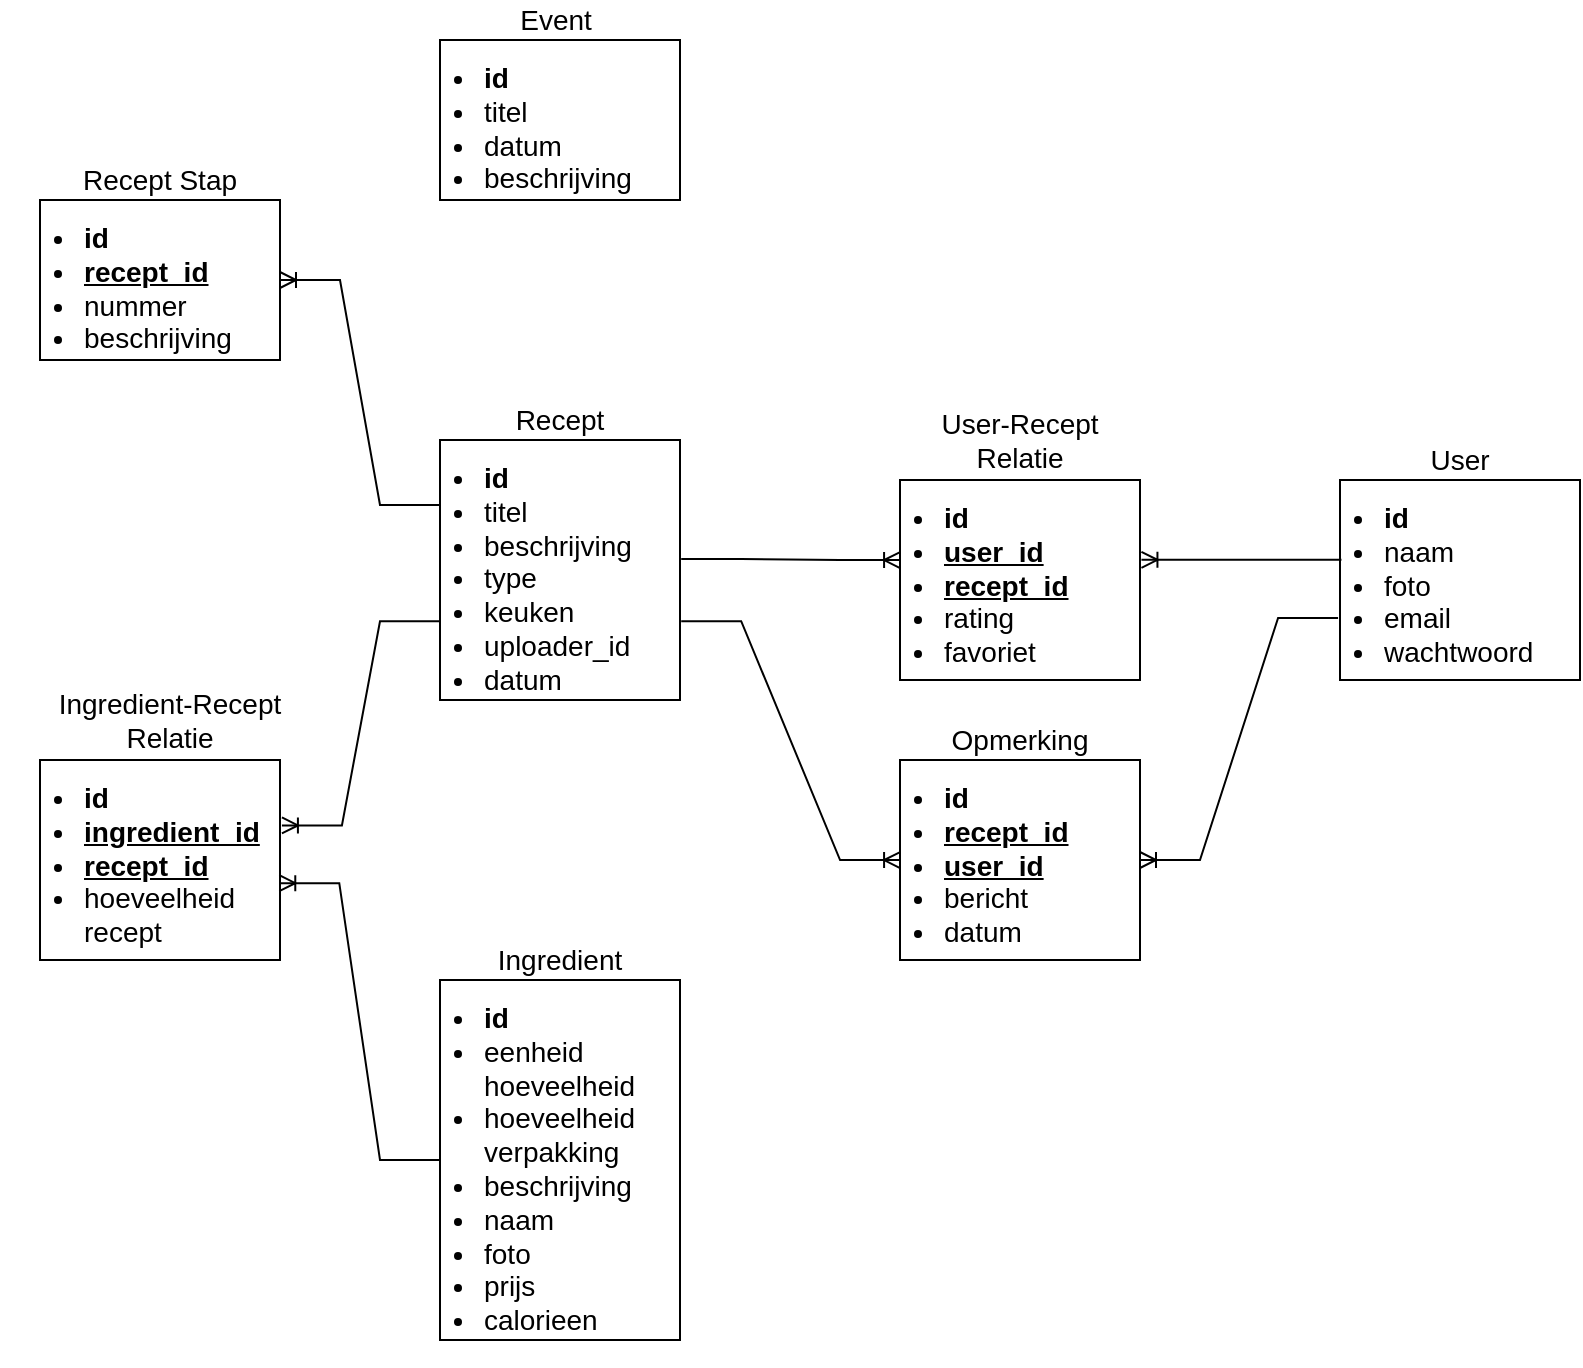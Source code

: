 <mxfile version="20.6.2" type="device" pages="6"><diagram id="bSsPgsvvMrai05UD9yOp" name="Page-1"><mxGraphModel dx="1086" dy="826" grid="1" gridSize="10" guides="1" tooltips="1" connect="1" arrows="1" fold="1" page="1" pageScale="1" pageWidth="850" pageHeight="1100" math="0" shadow="0"><root><mxCell id="0"/><mxCell id="1" parent="0"/><mxCell id="2" value="" style="rounded=0;whiteSpace=wrap;html=1;fontSize=14;" parent="1" vertex="1"><mxGeometry x="670" y="250" width="120" height="80" as="geometry"/></mxCell><mxCell id="4" value="" style="rounded=0;whiteSpace=wrap;html=1;align=left;verticalAlign=top;fontSize=14;" parent="1" vertex="1"><mxGeometry x="670" y="450" width="120" height="130" as="geometry"/></mxCell><mxCell id="5" value="" style="rounded=0;whiteSpace=wrap;html=1;align=left;verticalAlign=top;fontSize=14;" parent="1" vertex="1"><mxGeometry x="670" y="720" width="120" height="180" as="geometry"/></mxCell><mxCell id="6" value="" style="rounded=0;whiteSpace=wrap;html=1;fontSize=14;" parent="1" vertex="1"><mxGeometry x="1120" y="470" width="120" height="100" as="geometry"/></mxCell><mxCell id="7" value="" style="rounded=0;whiteSpace=wrap;html=1;fontSize=14;" parent="1" vertex="1"><mxGeometry x="900" y="470" width="120" height="100" as="geometry"/></mxCell><mxCell id="8" value="" style="rounded=0;whiteSpace=wrap;html=1;fontSize=14;" parent="1" vertex="1"><mxGeometry x="470" y="610" width="120" height="100" as="geometry"/></mxCell><mxCell id="11" value="Event&amp;nbsp;" style="text;html=1;strokeColor=none;fillColor=none;align=center;verticalAlign=middle;whiteSpace=wrap;rounded=0;fontSize=14;" parent="1" vertex="1"><mxGeometry x="670" y="230" width="120" height="20" as="geometry"/></mxCell><mxCell id="12" value="&lt;ul style=&quot;font-size: 14px;&quot;&gt;&lt;li style=&quot;font-size: 14px;&quot;&gt;&lt;b style=&quot;font-size: 14px;&quot;&gt;id&lt;/b&gt;&lt;/li&gt;&lt;li style=&quot;font-size: 14px;&quot;&gt;&lt;span style=&quot;font-size: 14px;&quot;&gt;titel&lt;/span&gt;&lt;/li&gt;&lt;li style=&quot;font-size: 14px;&quot;&gt;&lt;span style=&quot;font-size: 14px;&quot;&gt;datum&lt;/span&gt;&lt;/li&gt;&lt;li style=&quot;font-size: 14px;&quot;&gt;&lt;span style=&quot;font-size: 14px;&quot;&gt;beschrijving&lt;/span&gt;&lt;/li&gt;&lt;/ul&gt;" style="text;html=1;strokeColor=none;fillColor=none;align=left;verticalAlign=top;whiteSpace=wrap;rounded=0;fontSize=14;" parent="1" vertex="1"><mxGeometry x="650" y="240" width="120" height="80" as="geometry"/></mxCell><mxCell id="14" value="Recept" style="text;html=1;strokeColor=none;fillColor=none;align=center;verticalAlign=middle;whiteSpace=wrap;rounded=0;fontSize=14;" parent="1" vertex="1"><mxGeometry x="670" y="430" width="120" height="20" as="geometry"/></mxCell><mxCell id="15" value="Ingredient" style="text;html=1;strokeColor=none;fillColor=none;align=center;verticalAlign=middle;whiteSpace=wrap;rounded=0;fontSize=14;" parent="1" vertex="1"><mxGeometry x="670" y="700" width="120" height="20" as="geometry"/></mxCell><mxCell id="16" value="&lt;div style=&quot;font-size: 14px;&quot;&gt;&lt;ul style=&quot;font-size: 14px;&quot;&gt;&lt;li style=&quot;font-size: 14px;&quot;&gt;&lt;font style=&quot;font-size: 14px;&quot;&gt;&lt;b style=&quot;font-size: 14px;&quot;&gt;id&lt;/b&gt;&lt;/font&gt;&lt;/li&gt;&lt;li style=&quot;font-size: 14px;&quot;&gt;&lt;font style=&quot;font-size: 14px;&quot;&gt;eenheid hoeveelheid&lt;/font&gt;&lt;/li&gt;&lt;li style=&quot;font-size: 14px;&quot;&gt;&lt;font style=&quot;font-size: 14px;&quot;&gt;hoeveelheid verpakking&lt;/font&gt;&lt;/li&gt;&lt;li style=&quot;font-size: 14px;&quot;&gt;&lt;font style=&quot;font-size: 14px;&quot;&gt;beschrijving&lt;/font&gt;&lt;/li&gt;&lt;li style=&quot;font-size: 14px;&quot;&gt;&lt;font style=&quot;font-size: 14px;&quot;&gt;naam&lt;/font&gt;&lt;/li&gt;&lt;li style=&quot;font-size: 14px;&quot;&gt;&lt;font style=&quot;font-size: 14px;&quot;&gt;foto&lt;/font&gt;&lt;/li&gt;&lt;li style=&quot;font-size: 14px;&quot;&gt;&lt;font style=&quot;font-size: 14px;&quot;&gt;prijs&lt;/font&gt;&lt;/li&gt;&lt;li style=&quot;font-size: 14px;&quot;&gt;&lt;font style=&quot;font-size: 14px;&quot;&gt;calorieen&lt;/font&gt;&lt;/li&gt;&lt;/ul&gt;&lt;/div&gt;" style="text;html=1;strokeColor=none;fillColor=none;align=left;verticalAlign=top;whiteSpace=wrap;rounded=0;fontSize=14;" parent="1" vertex="1"><mxGeometry x="650" y="710" width="130" height="190" as="geometry"/></mxCell><mxCell id="17" value="&lt;ul style=&quot;font-size: 14px;&quot;&gt;&lt;li style=&quot;font-size: 14px;&quot;&gt;&lt;b style=&quot;font-size: 14px;&quot;&gt;id&lt;/b&gt;&lt;/li&gt;&lt;li style=&quot;font-size: 14px;&quot;&gt;&lt;span style=&quot;font-size: 14px;&quot;&gt;titel&lt;/span&gt;&lt;/li&gt;&lt;li style=&quot;font-size: 14px;&quot;&gt;&lt;span style=&quot;font-size: 14px;&quot;&gt;beschrijving&lt;/span&gt;&lt;/li&gt;&lt;li style=&quot;font-size: 14px;&quot;&gt;&lt;span style=&quot;font-size: 14px;&quot;&gt;type&lt;/span&gt;&lt;/li&gt;&lt;li style=&quot;font-size: 14px;&quot;&gt;&lt;span style=&quot;font-size: 14px;&quot;&gt;keuken&lt;/span&gt;&lt;/li&gt;&lt;li style=&quot;font-size: 14px;&quot;&gt;&lt;span style=&quot;font-size: 14px;&quot;&gt;uploader_id&lt;/span&gt;&lt;/li&gt;&lt;li style=&quot;font-size: 14px;&quot;&gt;&lt;span style=&quot;font-size: 14px;&quot;&gt;datum&lt;/span&gt;&lt;/li&gt;&lt;/ul&gt;" style="text;html=1;strokeColor=none;fillColor=none;align=left;verticalAlign=top;whiteSpace=wrap;rounded=0;fontSize=14;" parent="1" vertex="1"><mxGeometry x="650" y="440" width="120" height="140" as="geometry"/></mxCell><mxCell id="19" value="User" style="text;html=1;strokeColor=none;fillColor=none;align=center;verticalAlign=middle;whiteSpace=wrap;rounded=0;fontSize=14;" parent="1" vertex="1"><mxGeometry x="1120" y="450" width="120" height="20" as="geometry"/></mxCell><mxCell id="22" value="&lt;ul style=&quot;font-size: 14px;&quot;&gt;&lt;li style=&quot;font-size: 14px;&quot;&gt;&lt;b style=&quot;font-size: 14px;&quot;&gt;id&lt;/b&gt;&lt;/li&gt;&lt;li style=&quot;font-size: 14px;&quot;&gt;naam&amp;nbsp;&lt;/li&gt;&lt;li style=&quot;font-size: 14px;&quot;&gt;foto&lt;/li&gt;&lt;li style=&quot;font-size: 14px;&quot;&gt;email&lt;/li&gt;&lt;li style=&quot;font-size: 14px;&quot;&gt;wachtwoord&lt;/li&gt;&lt;/ul&gt;" style="text;html=1;strokeColor=none;fillColor=none;align=left;verticalAlign=top;whiteSpace=wrap;rounded=0;fontSize=14;" parent="1" vertex="1"><mxGeometry x="1100" y="460" width="110" height="110" as="geometry"/></mxCell><mxCell id="24" value="User-Recept Relatie" style="text;html=1;strokeColor=none;fillColor=none;align=center;verticalAlign=middle;whiteSpace=wrap;rounded=0;fontSize=14;" parent="1" vertex="1"><mxGeometry x="900" y="440" width="120" height="20" as="geometry"/></mxCell><mxCell id="25" value="&lt;ul style=&quot;font-size: 14px&quot;&gt;&lt;li style=&quot;font-size: 14px&quot;&gt;&lt;b style=&quot;font-size: 14px&quot;&gt;id&lt;/b&gt;&lt;/li&gt;&lt;li style=&quot;font-size: 14px&quot;&gt;&lt;b style=&quot;font-size: 14px&quot;&gt;&lt;u&gt;user_id&lt;/u&gt;&lt;/b&gt;&lt;/li&gt;&lt;li style=&quot;font-size: 14px&quot;&gt;&lt;b style=&quot;font-size: 14px&quot;&gt;&lt;u&gt;recept_id&lt;/u&gt;&lt;/b&gt;&lt;/li&gt;&lt;li style=&quot;font-size: 14px&quot;&gt;rating&lt;/li&gt;&lt;li style=&quot;font-size: 14px&quot;&gt;favoriet&lt;/li&gt;&lt;/ul&gt;" style="text;html=1;strokeColor=none;fillColor=none;align=left;verticalAlign=top;whiteSpace=wrap;rounded=0;fontSize=14;" parent="1" vertex="1"><mxGeometry x="880" y="460" width="120" height="110" as="geometry"/></mxCell><mxCell id="27" value="Ingredient-Recept Relatie" style="text;html=1;strokeColor=none;fillColor=none;align=center;verticalAlign=middle;whiteSpace=wrap;rounded=0;fontSize=14;" parent="1" vertex="1"><mxGeometry x="470" y="580" width="130" height="20" as="geometry"/></mxCell><mxCell id="28" value="&lt;ul style=&quot;font-size: 14px&quot;&gt;&lt;li style=&quot;font-size: 14px&quot;&gt;&lt;b style=&quot;font-size: 14px&quot;&gt;id&lt;/b&gt;&lt;/li&gt;&lt;li style=&quot;font-size: 14px&quot;&gt;&lt;b style=&quot;font-size: 14px&quot;&gt;&lt;u&gt;ingredient_id&lt;/u&gt;&lt;/b&gt;&lt;/li&gt;&lt;li style=&quot;font-size: 14px&quot;&gt;&lt;b style=&quot;font-size: 14px&quot;&gt;&lt;u&gt;recept_id&lt;/u&gt;&lt;/b&gt;&lt;/li&gt;&lt;li style=&quot;font-size: 14px&quot;&gt;hoeveelheid recept&lt;/li&gt;&lt;/ul&gt;" style="text;html=1;strokeColor=none;fillColor=none;align=left;verticalAlign=top;whiteSpace=wrap;rounded=0;fontSize=14;" parent="1" vertex="1"><mxGeometry x="450" y="600" width="120" height="110" as="geometry"/></mxCell><mxCell id="29" value="" style="rounded=0;whiteSpace=wrap;html=1;fontSize=14;" parent="1" vertex="1"><mxGeometry x="470" y="330" width="120" height="80" as="geometry"/></mxCell><mxCell id="30" value="Recept Stap" style="text;html=1;strokeColor=none;fillColor=none;align=center;verticalAlign=middle;whiteSpace=wrap;rounded=0;fontSize=14;" parent="1" vertex="1"><mxGeometry x="470" y="310" width="120" height="20" as="geometry"/></mxCell><mxCell id="31" value="&lt;ul style=&quot;font-size: 14px&quot;&gt;&lt;li style=&quot;font-size: 14px&quot;&gt;&lt;b style=&quot;font-size: 14px&quot;&gt;id&lt;/b&gt;&lt;/li&gt;&lt;li style=&quot;font-size: 14px&quot;&gt;&lt;b style=&quot;font-size: 14px&quot;&gt;&lt;u&gt;recept_id&lt;/u&gt;&lt;/b&gt;&lt;/li&gt;&lt;li style=&quot;font-size: 14px&quot;&gt;&lt;span style=&quot;font-size: 14px&quot;&gt;nummer&lt;/span&gt;&lt;/li&gt;&lt;li style=&quot;font-size: 14px&quot;&gt;beschrijving&lt;/li&gt;&lt;/ul&gt;" style="text;html=1;strokeColor=none;fillColor=none;align=left;verticalAlign=top;whiteSpace=wrap;rounded=0;fontSize=14;" parent="1" vertex="1"><mxGeometry x="450" y="320" width="120" height="90" as="geometry"/></mxCell><mxCell id="32" value="" style="rounded=0;whiteSpace=wrap;html=1;fontSize=14;" parent="1" vertex="1"><mxGeometry x="900" y="610" width="120" height="100" as="geometry"/></mxCell><mxCell id="33" value="Opmerking" style="text;html=1;strokeColor=none;fillColor=none;align=center;verticalAlign=middle;whiteSpace=wrap;rounded=0;fontSize=14;" parent="1" vertex="1"><mxGeometry x="900" y="590" width="120" height="20" as="geometry"/></mxCell><mxCell id="34" value="&lt;ul style=&quot;font-size: 14px&quot;&gt;&lt;li style=&quot;font-size: 14px&quot;&gt;&lt;b style=&quot;font-size: 14px&quot;&gt;id&lt;/b&gt;&lt;/li&gt;&lt;li style=&quot;font-size: 14px&quot;&gt;&lt;b style=&quot;font-size: 14px&quot;&gt;&lt;u&gt;recept_id&lt;/u&gt;&lt;/b&gt;&lt;/li&gt;&lt;li style=&quot;font-size: 14px&quot;&gt;&lt;b style=&quot;font-size: 14px&quot;&gt;&lt;u&gt;user_id&lt;/u&gt;&lt;/b&gt;&lt;/li&gt;&lt;li style=&quot;font-size: 14px&quot;&gt;bericht&lt;/li&gt;&lt;li style=&quot;font-size: 14px&quot;&gt;datum&lt;/li&gt;&lt;/ul&gt;" style="text;html=1;strokeColor=none;fillColor=none;align=left;verticalAlign=top;whiteSpace=wrap;rounded=0;fontSize=14;" parent="1" vertex="1"><mxGeometry x="880" y="600" width="120" height="110" as="geometry"/></mxCell><mxCell id="dVHpm4YaD_FYeAioLJXa-71" value="" style="edgeStyle=entityRelationEdgeStyle;fontSize=12;html=1;endArrow=ERoneToMany;rounded=0;exitX=1.005;exitY=0.458;exitDx=0;exitDy=0;exitPerimeter=0;entryX=0.167;entryY=0.455;entryDx=0;entryDy=0;entryPerimeter=0;" parent="1" source="4" target="25" edge="1"><mxGeometry width="100" height="100" relative="1" as="geometry"><mxPoint x="840" y="580" as="sourcePoint"/><mxPoint x="810" y="590" as="targetPoint"/></mxGeometry></mxCell><mxCell id="dVHpm4YaD_FYeAioLJXa-72" value="" style="edgeStyle=entityRelationEdgeStyle;fontSize=12;html=1;endArrow=ERoneToMany;rounded=0;exitX=1.005;exitY=0.697;exitDx=0;exitDy=0;exitPerimeter=0;entryX=0.167;entryY=0.455;entryDx=0;entryDy=0;entryPerimeter=0;" parent="1" source="4" edge="1"><mxGeometry width="100" height="100" relative="1" as="geometry"><mxPoint x="790.0" y="640" as="sourcePoint"/><mxPoint x="900.04" y="660.01" as="targetPoint"/></mxGeometry></mxCell><mxCell id="dVHpm4YaD_FYeAioLJXa-74" value="" style="edgeStyle=entityRelationEdgeStyle;fontSize=12;html=1;endArrow=ERoneToMany;rounded=0;entryX=1.006;entryY=0.399;entryDx=0;entryDy=0;entryPerimeter=0;exitX=0.006;exitY=0.399;exitDx=0;exitDy=0;exitPerimeter=0;" parent="1" source="6" target="7" edge="1"><mxGeometry width="100" height="100" relative="1" as="geometry"><mxPoint x="1270" y="510" as="sourcePoint"/><mxPoint x="1070" y="500" as="targetPoint"/></mxGeometry></mxCell><mxCell id="dVHpm4YaD_FYeAioLJXa-75" value="" style="edgeStyle=entityRelationEdgeStyle;fontSize=12;html=1;endArrow=ERoneToMany;rounded=0;entryX=1;entryY=0.5;entryDx=0;entryDy=0;exitX=-0.008;exitY=0.69;exitDx=0;exitDy=0;exitPerimeter=0;" parent="1" source="6" target="32" edge="1"><mxGeometry width="100" height="100" relative="1" as="geometry"><mxPoint x="1100" y="530" as="sourcePoint"/><mxPoint x="1140.0" y="640" as="targetPoint"/></mxGeometry></mxCell><mxCell id="dVHpm4YaD_FYeAioLJXa-76" value="" style="edgeStyle=entityRelationEdgeStyle;fontSize=12;html=1;endArrow=ERoneToMany;rounded=0;entryX=1.008;entryY=0.327;entryDx=0;entryDy=0;exitX=0;exitY=0.697;exitDx=0;exitDy=0;exitPerimeter=0;entryPerimeter=0;" parent="1" source="4" target="8" edge="1"><mxGeometry x="0.093" y="30" width="100" height="100" relative="1" as="geometry"><mxPoint x="764.83" y="630.36" as="sourcePoint"/><mxPoint x="665" y="660" as="targetPoint"/><mxPoint as="offset"/></mxGeometry></mxCell><mxCell id="dVHpm4YaD_FYeAioLJXa-77" value="" style="edgeStyle=entityRelationEdgeStyle;fontSize=12;html=1;endArrow=ERoneToMany;rounded=0;entryX=0.997;entryY=0.616;entryDx=0;entryDy=0;exitX=0;exitY=0.5;exitDx=0;exitDy=0;entryPerimeter=0;" parent="1" source="5" target="8" edge="1"><mxGeometry x="0.093" y="30" width="100" height="100" relative="1" as="geometry"><mxPoint x="590" y="840" as="sourcePoint"/><mxPoint x="689.98" y="700" as="targetPoint"/><mxPoint as="offset"/></mxGeometry></mxCell><mxCell id="dVHpm4YaD_FYeAioLJXa-78" value="" style="edgeStyle=entityRelationEdgeStyle;fontSize=12;html=1;endArrow=ERoneToMany;rounded=0;exitX=0;exitY=0.25;exitDx=0;exitDy=0;" parent="1" source="4" target="29" edge="1"><mxGeometry width="100" height="100" relative="1" as="geometry"><mxPoint x="610" y="490" as="sourcePoint"/><mxPoint x="500" y="480" as="targetPoint"/></mxGeometry></mxCell></root></mxGraphModel></diagram><diagram name="ERD2" id="9HOZeDX3tmp8ipSN92t4"><mxGraphModel dx="1086" dy="826" grid="1" gridSize="10" guides="1" tooltips="1" connect="1" arrows="1" fold="1" page="1" pageScale="1" pageWidth="850" pageHeight="1100" math="0" shadow="0"><root><mxCell id="Yj9hBsEroW87y-uBR-w0-0"/><mxCell id="Yj9hBsEroW87y-uBR-w0-1" parent="Yj9hBsEroW87y-uBR-w0-0"/><mxCell id="pUN_7sVBmPhDuhiaXB4Z-39" style="edgeStyle=orthogonalEdgeStyle;rounded=0;orthogonalLoop=1;jettySize=auto;html=1;exitX=0;exitY=0.5;exitDx=0;exitDy=0;endArrow=ERmany;endFill=0;" parent="Yj9hBsEroW87y-uBR-w0-1" source="pUN_7sVBmPhDuhiaXB4Z-0" edge="1"><mxGeometry relative="1" as="geometry"><mxPoint x="1040" y="320" as="targetPoint"/><Array as="points"><mxPoint x="1110" y="295"/><mxPoint x="1110" y="295"/></Array></mxGeometry></mxCell><mxCell id="pUN_7sVBmPhDuhiaXB4Z-0" value="Recipe" style="swimlane;childLayout=stackLayout;horizontal=1;startSize=30;horizontalStack=0;rounded=1;fontSize=14;fontStyle=0;strokeWidth=2;resizeParent=0;resizeLast=1;shadow=0;dashed=0;align=center;" parent="Yj9hBsEroW87y-uBR-w0-1" vertex="1"><mxGeometry x="1260" y="210" width="160" height="170" as="geometry"/></mxCell><mxCell id="pUN_7sVBmPhDuhiaXB4Z-1" value="id&#10;kitchen_id&#10;type_id&#10;user_id&#10;data_added&#10;title&#10;description_short&#10;description_long&#10;picture" style="align=left;strokeColor=none;fillColor=none;spacingLeft=4;fontSize=12;verticalAlign=top;resizable=0;rotatable=0;part=1;" parent="pUN_7sVBmPhDuhiaXB4Z-0" vertex="1"><mxGeometry y="30" width="160" height="140" as="geometry"/></mxCell><mxCell id="pUN_7sVBmPhDuhiaXB4Z-3" value="KitchenType" style="swimlane;childLayout=stackLayout;horizontal=1;startSize=30;horizontalStack=0;rounded=1;fontSize=14;fontStyle=0;strokeWidth=2;resizeParent=0;resizeLast=1;shadow=0;dashed=0;align=center;" parent="Yj9hBsEroW87y-uBR-w0-1" vertex="1"><mxGeometry x="1260" y="62.5" width="160" height="90" as="geometry"/></mxCell><mxCell id="pUN_7sVBmPhDuhiaXB4Z-4" value="id&#10;record_type [K, T]&#10;description" style="align=left;strokeColor=none;fillColor=none;spacingLeft=4;fontSize=12;verticalAlign=top;resizable=0;rotatable=0;part=1;" parent="pUN_7sVBmPhDuhiaXB4Z-3" vertex="1"><mxGeometry y="30" width="160" height="60" as="geometry"/></mxCell><mxCell id="pUN_7sVBmPhDuhiaXB4Z-5" value="User" style="swimlane;childLayout=stackLayout;horizontal=1;startSize=30;horizontalStack=0;rounded=1;fontSize=14;fontStyle=0;strokeWidth=2;resizeParent=0;resizeLast=1;shadow=0;dashed=0;align=center;" parent="Yj9hBsEroW87y-uBR-w0-1" vertex="1"><mxGeometry x="960" y="110" width="160" height="120" as="geometry"/></mxCell><mxCell id="pUN_7sVBmPhDuhiaXB4Z-6" value="id&#10;username&#10;password&#10;email&#10;picture" style="align=left;strokeColor=none;fillColor=none;spacingLeft=4;fontSize=12;verticalAlign=top;resizable=0;rotatable=0;part=1;" parent="pUN_7sVBmPhDuhiaXB4Z-5" vertex="1"><mxGeometry y="30" width="160" height="90" as="geometry"/></mxCell><mxCell id="pUN_7sVBmPhDuhiaXB4Z-7" value="RecipeInfo" style="swimlane;childLayout=stackLayout;horizontal=1;startSize=30;horizontalStack=0;rounded=1;fontSize=14;fontStyle=0;strokeWidth=2;resizeParent=0;resizeLast=1;shadow=0;dashed=0;align=center;fillColor=default;movable=0;resizable=0;rotatable=0;deletable=0;editable=0;connectable=0;container=0;" parent="Yj9hBsEroW87y-uBR-w0-1" vertex="1"><mxGeometry x="920" y="320" width="230" height="530" as="geometry"/></mxCell><mxCell id="pUN_7sVBmPhDuhiaXB4Z-12" value="Preparation (record_type: P)" style="swimlane;childLayout=stackLayout;horizontal=1;startSize=30;horizontalStack=0;rounded=1;fontSize=14;fontStyle=0;strokeWidth=2;resizeParent=0;resizeLast=1;shadow=0;dashed=0;align=center;fillColor=default;movable=0;resizable=0;rotatable=0;deletable=0;editable=0;connectable=0;" parent="Yj9hBsEroW87y-uBR-w0-1" vertex="1"><mxGeometry x="935" y="470" width="200" height="75" as="geometry"/></mxCell><mxCell id="pUN_7sVBmPhDuhiaXB4Z-13" value="step (field_number)&#10;description (field_text)" style="align=left;strokeColor=none;fillColor=none;spacingLeft=4;fontSize=12;verticalAlign=top;resizable=0;rotatable=0;part=1;movable=0;deletable=0;editable=0;connectable=0;" parent="pUN_7sVBmPhDuhiaXB4Z-12" vertex="1"><mxGeometry y="30" width="200" height="45" as="geometry"/></mxCell><mxCell id="pUN_7sVBmPhDuhiaXB4Z-15" value="Comment (record_type: C)" style="swimlane;childLayout=stackLayout;horizontal=1;startSize=30;horizontalStack=0;rounded=1;fontSize=14;fontStyle=0;strokeWidth=2;resizeParent=0;resizeLast=1;shadow=0;dashed=0;align=center;fillColor=default;movable=0;resizable=0;rotatable=0;deletable=0;editable=0;connectable=0;" parent="Yj9hBsEroW87y-uBR-w0-1" vertex="1"><mxGeometry x="935" y="565" width="200" height="75" as="geometry"/></mxCell><mxCell id="pUN_7sVBmPhDuhiaXB4Z-16" value="[user_id]&#10;description (field_text)" style="align=left;strokeColor=none;fillColor=none;spacingLeft=4;fontSize=12;verticalAlign=top;resizable=0;rotatable=0;part=1;movable=0;deletable=0;editable=0;connectable=0;" parent="pUN_7sVBmPhDuhiaXB4Z-15" vertex="1"><mxGeometry y="30" width="200" height="45" as="geometry"/></mxCell><mxCell id="pUN_7sVBmPhDuhiaXB4Z-17" value="Rating (record_type: R)" style="swimlane;childLayout=stackLayout;horizontal=1;startSize=30;horizontalStack=0;rounded=1;fontSize=14;fontStyle=0;strokeWidth=2;resizeParent=0;resizeLast=1;shadow=0;dashed=0;align=center;fillColor=default;movable=0;resizable=0;rotatable=0;deletable=0;editable=0;connectable=0;" parent="Yj9hBsEroW87y-uBR-w0-1" vertex="1"><mxGeometry x="935" y="657.5" width="200" height="75" as="geometry"/></mxCell><mxCell id="pUN_7sVBmPhDuhiaXB4Z-18" value="number (field_number)" style="align=left;strokeColor=none;fillColor=none;spacingLeft=4;fontSize=12;verticalAlign=top;resizable=0;rotatable=0;part=1;movable=0;deletable=0;editable=0;connectable=0;" parent="pUN_7sVBmPhDuhiaXB4Z-17" vertex="1"><mxGeometry y="30" width="200" height="45" as="geometry"/></mxCell><mxCell id="pUN_7sVBmPhDuhiaXB4Z-19" value="Favorite (record_type: F)" style="swimlane;childLayout=stackLayout;horizontal=1;startSize=30;horizontalStack=0;rounded=1;fontSize=14;fontStyle=0;strokeWidth=2;resizeParent=0;resizeLast=1;shadow=0;dashed=0;align=center;fillColor=default;movable=0;resizable=0;rotatable=0;deletable=0;editable=0;connectable=0;" parent="Yj9hBsEroW87y-uBR-w0-1" vertex="1"><mxGeometry x="935" y="757.5" width="200" height="75" as="geometry"/></mxCell><mxCell id="pUN_7sVBmPhDuhiaXB4Z-20" value="[user_id]" style="align=left;strokeColor=none;fillColor=none;spacingLeft=4;fontSize=12;verticalAlign=top;resizable=0;rotatable=0;part=1;movable=0;deletable=0;editable=0;connectable=0;" parent="pUN_7sVBmPhDuhiaXB4Z-19" vertex="1"><mxGeometry y="30" width="200" height="45" as="geometry"/></mxCell><mxCell id="pUN_7sVBmPhDuhiaXB4Z-8" value="id&#10;record_type [P, C, R, F]&#10;recipe_id&#10;user_id&#10;date&#10;field_number&#10;field_text" style="align=left;strokeColor=none;fillColor=none;spacingLeft=4;fontSize=12;verticalAlign=top;resizable=0;rotatable=0;part=1;movable=0;deletable=0;editable=0;connectable=0;" parent="Yj9hBsEroW87y-uBR-w0-1" vertex="1"><mxGeometry x="920" y="350" width="230" height="500" as="geometry"/></mxCell><mxCell id="pUN_7sVBmPhDuhiaXB4Z-22" value="Ingredient" style="swimlane;childLayout=stackLayout;horizontal=1;startSize=30;horizontalStack=0;rounded=1;fontSize=14;fontStyle=0;strokeWidth=2;resizeParent=0;resizeLast=1;shadow=0;dashed=0;align=center;" parent="Yj9hBsEroW87y-uBR-w0-1" vertex="1"><mxGeometry x="1260" y="422.5" width="160" height="107.5" as="geometry"/></mxCell><mxCell id="pUN_7sVBmPhDuhiaXB4Z-23" value="id&#10;recipe_id&#10;article_id&#10;quantity" style="align=left;strokeColor=none;fillColor=none;spacingLeft=4;fontSize=12;verticalAlign=top;resizable=0;rotatable=0;part=1;" parent="pUN_7sVBmPhDuhiaXB4Z-22" vertex="1"><mxGeometry y="30" width="160" height="77.5" as="geometry"/></mxCell><mxCell id="pUN_7sVBmPhDuhiaXB4Z-44" style="edgeStyle=orthogonalEdgeStyle;rounded=0;orthogonalLoop=1;jettySize=auto;html=1;exitX=0.5;exitY=0;exitDx=0;exitDy=0;entryX=0.5;entryY=1;entryDx=0;entryDy=0;endArrow=ERmany;endFill=0;" parent="Yj9hBsEroW87y-uBR-w0-1" source="pUN_7sVBmPhDuhiaXB4Z-24" target="pUN_7sVBmPhDuhiaXB4Z-23" edge="1"><mxGeometry relative="1" as="geometry"/></mxCell><mxCell id="pUN_7sVBmPhDuhiaXB4Z-24" value="Article" style="swimlane;childLayout=stackLayout;horizontal=1;startSize=30;horizontalStack=0;rounded=1;fontSize=14;fontStyle=0;strokeWidth=2;resizeParent=0;resizeLast=1;shadow=0;dashed=0;align=center;" parent="Yj9hBsEroW87y-uBR-w0-1" vertex="1"><mxGeometry x="1260" y="570" width="160" height="160" as="geometry"/></mxCell><mxCell id="pUN_7sVBmPhDuhiaXB4Z-25" value="id&#10;name&#10;description&#10;price&#10;unit&#10;quantity&#10;calories&#10;picture" style="align=left;strokeColor=none;fillColor=none;spacingLeft=4;fontSize=12;verticalAlign=top;resizable=0;rotatable=0;part=1;" parent="pUN_7sVBmPhDuhiaXB4Z-24" vertex="1"><mxGeometry y="30" width="160" height="130" as="geometry"/></mxCell><mxCell id="pUN_7sVBmPhDuhiaXB4Z-40" style="edgeStyle=orthogonalEdgeStyle;rounded=0;orthogonalLoop=1;jettySize=auto;html=1;exitX=0.5;exitY=1;exitDx=0;exitDy=0;entryX=0;entryY=0.25;entryDx=0;entryDy=0;endArrow=ERmany;endFill=0;" parent="Yj9hBsEroW87y-uBR-w0-1" source="pUN_7sVBmPhDuhiaXB4Z-6" target="pUN_7sVBmPhDuhiaXB4Z-1" edge="1"><mxGeometry relative="1" as="geometry"/></mxCell><mxCell id="pUN_7sVBmPhDuhiaXB4Z-41" style="edgeStyle=orthogonalEdgeStyle;rounded=0;orthogonalLoop=1;jettySize=auto;html=1;exitX=0.25;exitY=1;exitDx=0;exitDy=0;entryX=0.25;entryY=0;entryDx=0;entryDy=0;endArrow=ERmany;endFill=0;" parent="Yj9hBsEroW87y-uBR-w0-1" source="pUN_7sVBmPhDuhiaXB4Z-4" target="pUN_7sVBmPhDuhiaXB4Z-0" edge="1"><mxGeometry relative="1" as="geometry"/></mxCell><mxCell id="pUN_7sVBmPhDuhiaXB4Z-42" style="edgeStyle=orthogonalEdgeStyle;rounded=0;orthogonalLoop=1;jettySize=auto;html=1;exitX=0.75;exitY=1;exitDx=0;exitDy=0;entryX=0.75;entryY=0;entryDx=0;entryDy=0;endArrow=ERmany;endFill=0;" parent="Yj9hBsEroW87y-uBR-w0-1" source="pUN_7sVBmPhDuhiaXB4Z-4" target="pUN_7sVBmPhDuhiaXB4Z-0" edge="1"><mxGeometry relative="1" as="geometry"/></mxCell><mxCell id="pUN_7sVBmPhDuhiaXB4Z-43" style="edgeStyle=orthogonalEdgeStyle;rounded=0;orthogonalLoop=1;jettySize=auto;html=1;exitX=0.5;exitY=1;exitDx=0;exitDy=0;entryX=0.5;entryY=0;entryDx=0;entryDy=0;endArrow=ERmany;endFill=0;" parent="Yj9hBsEroW87y-uBR-w0-1" source="pUN_7sVBmPhDuhiaXB4Z-1" target="pUN_7sVBmPhDuhiaXB4Z-22" edge="1"><mxGeometry relative="1" as="geometry"/></mxCell><mxCell id="pUN_7sVBmPhDuhiaXB4Z-45" style="edgeStyle=orthogonalEdgeStyle;rounded=0;orthogonalLoop=1;jettySize=auto;html=1;exitX=0;exitY=0.25;exitDx=0;exitDy=0;endArrow=ERmany;endFill=0;dashed=1;" parent="Yj9hBsEroW87y-uBR-w0-1" source="pUN_7sVBmPhDuhiaXB4Z-6" edge="1"><mxGeometry relative="1" as="geometry"><mxPoint x="920" y="590" as="targetPoint"/><Array as="points"><mxPoint x="840" y="163"/><mxPoint x="840" y="590"/></Array></mxGeometry></mxCell></root></mxGraphModel></diagram><diagram name="ERD3" id="Tcbs59ByQlABXQKINoNo"><mxGraphModel dx="236" dy="826" grid="1" gridSize="10" guides="1" tooltips="1" connect="1" arrows="1" fold="1" page="1" pageScale="1" pageWidth="850" pageHeight="1100" math="0" shadow="0"><root><mxCell id="8NyzquX-UGOeokkXEOWa-0"/><mxCell id="8NyzquX-UGOeokkXEOWa-1" parent="8NyzquX-UGOeokkXEOWa-0"/><mxCell id="fQNd12VAIYw08L8oDJm5-5" style="edgeStyle=orthogonalEdgeStyle;rounded=0;orthogonalLoop=1;jettySize=auto;html=1;startArrow=none;startFill=0;endArrow=ERmany;endFill=0;exitX=0;exitY=0.25;exitDx=0;exitDy=0;" edge="1" parent="8NyzquX-UGOeokkXEOWa-1" source="8NyzquX-UGOeokkXEOWa-4"><mxGeometry relative="1" as="geometry"><mxPoint x="1150" y="275" as="targetPoint"/></mxGeometry></mxCell><mxCell id="8NyzquX-UGOeokkXEOWa-3" value="Recipe" style="swimlane;childLayout=stackLayout;horizontal=1;startSize=30;horizontalStack=0;rounded=1;fontSize=14;fontStyle=0;strokeWidth=2;resizeParent=0;resizeLast=1;shadow=0;dashed=0;align=center;" vertex="1" parent="8NyzquX-UGOeokkXEOWa-1"><mxGeometry x="1260" y="210" width="160" height="170" as="geometry"/></mxCell><mxCell id="8NyzquX-UGOeokkXEOWa-4" value="id&#10;kitchen_id&#10;type_id&#10;user_id&#10;data_added&#10;title&#10;description_short&#10;description_long&#10;picture" style="align=left;strokeColor=none;fillColor=none;spacingLeft=4;fontSize=12;verticalAlign=top;resizable=0;rotatable=0;part=1;" vertex="1" parent="8NyzquX-UGOeokkXEOWa-3"><mxGeometry y="30" width="160" height="140" as="geometry"/></mxCell><mxCell id="8NyzquX-UGOeokkXEOWa-5" value="KitchenType" style="swimlane;childLayout=stackLayout;horizontal=1;startSize=30;horizontalStack=0;rounded=1;fontSize=14;fontStyle=0;strokeWidth=2;resizeParent=0;resizeLast=1;shadow=0;dashed=0;align=center;" vertex="1" parent="8NyzquX-UGOeokkXEOWa-1"><mxGeometry x="1260" y="62.5" width="160" height="90" as="geometry"/></mxCell><mxCell id="8NyzquX-UGOeokkXEOWa-6" value="id&#10;record_type [K, T]&#10;description" style="align=left;strokeColor=none;fillColor=none;spacingLeft=4;fontSize=12;verticalAlign=top;resizable=0;rotatable=0;part=1;" vertex="1" parent="8NyzquX-UGOeokkXEOWa-5"><mxGeometry y="30" width="160" height="60" as="geometry"/></mxCell><mxCell id="NZYR1JgjzS3pBxYEyT3z-12" style="edgeStyle=orthogonalEdgeStyle;rounded=0;orthogonalLoop=1;jettySize=auto;html=1;exitX=0.5;exitY=0;exitDx=0;exitDy=0;entryX=0.5;entryY=1;entryDx=0;entryDy=0;startArrow=none;startFill=0;endArrow=ERmany;endFill=0;dashed=1;" edge="1" parent="8NyzquX-UGOeokkXEOWa-1" source="8NyzquX-UGOeokkXEOWa-7" target="8NyzquX-UGOeokkXEOWa-18"><mxGeometry relative="1" as="geometry"/></mxCell><mxCell id="8NyzquX-UGOeokkXEOWa-7" value="User" style="swimlane;childLayout=stackLayout;horizontal=1;startSize=30;horizontalStack=0;rounded=1;fontSize=14;fontStyle=0;strokeWidth=2;resizeParent=0;resizeLast=1;shadow=0;dashed=0;align=center;" vertex="1" parent="8NyzquX-UGOeokkXEOWa-1"><mxGeometry x="955" y="680" width="160" height="120" as="geometry"/></mxCell><mxCell id="8NyzquX-UGOeokkXEOWa-8" value="id&#10;username&#10;password&#10;email&#10;picture" style="align=left;strokeColor=none;fillColor=none;spacingLeft=4;fontSize=12;verticalAlign=top;resizable=0;rotatable=0;part=1;" vertex="1" parent="8NyzquX-UGOeokkXEOWa-7"><mxGeometry y="30" width="160" height="90" as="geometry"/></mxCell><mxCell id="8NyzquX-UGOeokkXEOWa-9" value="RecipeInfo" style="swimlane;childLayout=stackLayout;horizontal=1;startSize=30;horizontalStack=0;rounded=1;fontSize=14;fontStyle=0;strokeWidth=2;resizeParent=0;resizeLast=1;shadow=0;dashed=0;align=center;fillColor=default;movable=0;resizable=0;rotatable=0;deletable=0;editable=0;connectable=0;container=0;" vertex="1" parent="8NyzquX-UGOeokkXEOWa-1"><mxGeometry x="920" y="62.5" width="230" height="530" as="geometry"/></mxCell><mxCell id="8NyzquX-UGOeokkXEOWa-10" value="Preparation (record_type: P)" style="swimlane;childLayout=stackLayout;horizontal=1;startSize=30;horizontalStack=0;rounded=1;fontSize=14;fontStyle=0;strokeWidth=2;resizeParent=0;resizeLast=1;shadow=0;dashed=0;align=center;fillColor=default;movable=0;resizable=0;rotatable=0;deletable=0;editable=0;connectable=0;" vertex="1" parent="8NyzquX-UGOeokkXEOWa-1"><mxGeometry x="935" y="212.5" width="200" height="75" as="geometry"/></mxCell><mxCell id="8NyzquX-UGOeokkXEOWa-11" value="step (field_number)&#10;description (field_text)" style="align=left;strokeColor=none;fillColor=none;spacingLeft=4;fontSize=12;verticalAlign=top;resizable=0;rotatable=0;part=1;movable=0;deletable=0;editable=0;connectable=0;" vertex="1" parent="8NyzquX-UGOeokkXEOWa-10"><mxGeometry y="30" width="200" height="45" as="geometry"/></mxCell><mxCell id="8NyzquX-UGOeokkXEOWa-12" value="Comment (record_type: C)" style="swimlane;childLayout=stackLayout;horizontal=1;startSize=30;horizontalStack=0;rounded=1;fontSize=14;fontStyle=0;strokeWidth=2;resizeParent=0;resizeLast=1;shadow=0;dashed=0;align=center;fillColor=default;movable=0;resizable=0;rotatable=0;deletable=0;editable=0;connectable=0;" vertex="1" parent="8NyzquX-UGOeokkXEOWa-1"><mxGeometry x="935" y="307.5" width="200" height="75" as="geometry"/></mxCell><mxCell id="8NyzquX-UGOeokkXEOWa-13" value="[user_id]&#10;description (field_text)" style="align=left;strokeColor=none;fillColor=none;spacingLeft=4;fontSize=12;verticalAlign=top;resizable=0;rotatable=0;part=1;movable=0;deletable=0;editable=0;connectable=0;" vertex="1" parent="8NyzquX-UGOeokkXEOWa-12"><mxGeometry y="30" width="200" height="45" as="geometry"/></mxCell><mxCell id="8NyzquX-UGOeokkXEOWa-14" value="Rating (record_type: R)" style="swimlane;childLayout=stackLayout;horizontal=1;startSize=30;horizontalStack=0;rounded=1;fontSize=14;fontStyle=0;strokeWidth=2;resizeParent=0;resizeLast=1;shadow=0;dashed=0;align=center;fillColor=default;movable=0;resizable=0;rotatable=0;deletable=0;editable=0;connectable=0;" vertex="1" parent="8NyzquX-UGOeokkXEOWa-1"><mxGeometry x="935" y="400" width="200" height="75" as="geometry"/></mxCell><mxCell id="8NyzquX-UGOeokkXEOWa-15" value="number (field_number)" style="align=left;strokeColor=none;fillColor=none;spacingLeft=4;fontSize=12;verticalAlign=top;resizable=0;rotatable=0;part=1;movable=0;deletable=0;editable=0;connectable=0;" vertex="1" parent="8NyzquX-UGOeokkXEOWa-14"><mxGeometry y="30" width="200" height="45" as="geometry"/></mxCell><mxCell id="8NyzquX-UGOeokkXEOWa-16" value="Favorite (record_type: F)" style="swimlane;childLayout=stackLayout;horizontal=1;startSize=30;horizontalStack=0;rounded=1;fontSize=14;fontStyle=0;strokeWidth=2;resizeParent=0;resizeLast=1;shadow=0;dashed=0;align=center;fillColor=default;movable=0;resizable=0;rotatable=0;deletable=0;editable=0;connectable=0;" vertex="1" parent="8NyzquX-UGOeokkXEOWa-1"><mxGeometry x="935" y="500" width="200" height="75" as="geometry"/></mxCell><mxCell id="8NyzquX-UGOeokkXEOWa-17" value="[user_id]" style="align=left;strokeColor=none;fillColor=none;spacingLeft=4;fontSize=12;verticalAlign=top;resizable=0;rotatable=0;part=1;movable=0;deletable=0;editable=0;connectable=0;" vertex="1" parent="8NyzquX-UGOeokkXEOWa-16"><mxGeometry y="30" width="200" height="45" as="geometry"/></mxCell><mxCell id="8NyzquX-UGOeokkXEOWa-18" value="id&#10;record_type [P, C, R, F]&#10;recipe_id&#10;user_id&#10;date&#10;field_number&#10;field_text" style="align=left;strokeColor=none;fillColor=none;spacingLeft=4;fontSize=12;verticalAlign=top;resizable=0;rotatable=0;part=1;movable=0;deletable=0;editable=0;connectable=0;" vertex="1" parent="8NyzquX-UGOeokkXEOWa-1"><mxGeometry x="920" y="92.5" width="230" height="500" as="geometry"/></mxCell><mxCell id="8NyzquX-UGOeokkXEOWa-19" value="Ingredient" style="swimlane;childLayout=stackLayout;horizontal=1;startSize=30;horizontalStack=0;rounded=1;fontSize=14;fontStyle=0;strokeWidth=2;resizeParent=0;resizeLast=1;shadow=0;dashed=0;align=center;" vertex="1" parent="8NyzquX-UGOeokkXEOWa-1"><mxGeometry x="1260" y="422.5" width="160" height="107.5" as="geometry"/></mxCell><mxCell id="8NyzquX-UGOeokkXEOWa-20" value="id&#10;recipe_id&#10;article_id&#10;quantity" style="align=left;strokeColor=none;fillColor=none;spacingLeft=4;fontSize=12;verticalAlign=top;resizable=0;rotatable=0;part=1;" vertex="1" parent="8NyzquX-UGOeokkXEOWa-19"><mxGeometry y="30" width="160" height="77.5" as="geometry"/></mxCell><mxCell id="8NyzquX-UGOeokkXEOWa-21" style="edgeStyle=orthogonalEdgeStyle;rounded=0;orthogonalLoop=1;jettySize=auto;html=1;exitX=0.5;exitY=0;exitDx=0;exitDy=0;entryX=0.5;entryY=1;entryDx=0;entryDy=0;endArrow=ERmany;endFill=0;" edge="1" parent="8NyzquX-UGOeokkXEOWa-1" source="8NyzquX-UGOeokkXEOWa-22" target="8NyzquX-UGOeokkXEOWa-20"><mxGeometry relative="1" as="geometry"/></mxCell><mxCell id="8NyzquX-UGOeokkXEOWa-22" value="Article" style="swimlane;childLayout=stackLayout;horizontal=1;startSize=30;horizontalStack=0;rounded=1;fontSize=14;fontStyle=0;strokeWidth=2;resizeParent=0;resizeLast=1;shadow=0;dashed=0;align=center;" vertex="1" parent="8NyzquX-UGOeokkXEOWa-1"><mxGeometry x="1260" y="570" width="160" height="160" as="geometry"/></mxCell><mxCell id="8NyzquX-UGOeokkXEOWa-23" value="id&#10;name&#10;description&#10;price&#10;unit&#10;quantity&#10;calories&#10;picture" style="align=left;strokeColor=none;fillColor=none;spacingLeft=4;fontSize=12;verticalAlign=top;resizable=0;rotatable=0;part=1;" vertex="1" parent="8NyzquX-UGOeokkXEOWa-22"><mxGeometry y="30" width="160" height="130" as="geometry"/></mxCell><mxCell id="8NyzquX-UGOeokkXEOWa-24" style="edgeStyle=orthogonalEdgeStyle;rounded=0;orthogonalLoop=1;jettySize=auto;html=1;entryX=0;entryY=0.75;entryDx=0;entryDy=0;endArrow=ERmany;endFill=0;exitX=1;exitY=0.4;exitDx=0;exitDy=0;exitPerimeter=0;" edge="1" parent="8NyzquX-UGOeokkXEOWa-1" source="8NyzquX-UGOeokkXEOWa-8" target="8NyzquX-UGOeokkXEOWa-3"><mxGeometry relative="1" as="geometry"><mxPoint x="1120" y="740" as="sourcePoint"/></mxGeometry></mxCell><mxCell id="8NyzquX-UGOeokkXEOWa-25" style="edgeStyle=orthogonalEdgeStyle;rounded=0;orthogonalLoop=1;jettySize=auto;html=1;exitX=0.25;exitY=1;exitDx=0;exitDy=0;entryX=0.25;entryY=0;entryDx=0;entryDy=0;endArrow=ERmany;endFill=0;" edge="1" parent="8NyzquX-UGOeokkXEOWa-1" source="8NyzquX-UGOeokkXEOWa-6" target="8NyzquX-UGOeokkXEOWa-3"><mxGeometry relative="1" as="geometry"/></mxCell><mxCell id="8NyzquX-UGOeokkXEOWa-26" style="edgeStyle=orthogonalEdgeStyle;rounded=0;orthogonalLoop=1;jettySize=auto;html=1;exitX=0.75;exitY=1;exitDx=0;exitDy=0;entryX=0.75;entryY=0;entryDx=0;entryDy=0;endArrow=ERmany;endFill=0;" edge="1" parent="8NyzquX-UGOeokkXEOWa-1" source="8NyzquX-UGOeokkXEOWa-6" target="8NyzquX-UGOeokkXEOWa-3"><mxGeometry relative="1" as="geometry"/></mxCell><mxCell id="8NyzquX-UGOeokkXEOWa-27" style="edgeStyle=orthogonalEdgeStyle;rounded=0;orthogonalLoop=1;jettySize=auto;html=1;exitX=0.5;exitY=1;exitDx=0;exitDy=0;entryX=0.5;entryY=0;entryDx=0;entryDy=0;endArrow=ERmany;endFill=0;" edge="1" parent="8NyzquX-UGOeokkXEOWa-1" source="8NyzquX-UGOeokkXEOWa-4" target="8NyzquX-UGOeokkXEOWa-19"><mxGeometry relative="1" as="geometry"/></mxCell><mxCell id="RyV_wH-qLoZS-OwTD9yH-0" value="Grocery" style="swimlane;childLayout=stackLayout;horizontal=1;startSize=30;horizontalStack=0;rounded=1;fontSize=14;fontStyle=0;strokeWidth=2;resizeParent=0;resizeLast=1;shadow=0;dashed=0;align=center;" vertex="1" parent="8NyzquX-UGOeokkXEOWa-1"><mxGeometry x="955" y="850" width="160" height="120" as="geometry"/></mxCell><mxCell id="RyV_wH-qLoZS-OwTD9yH-1" value="id&#10;user_id&#10;article_id&#10;date_added&#10;amount" style="align=left;strokeColor=none;fillColor=none;spacingLeft=4;fontSize=12;verticalAlign=top;resizable=0;rotatable=0;part=1;" vertex="1" parent="RyV_wH-qLoZS-OwTD9yH-0"><mxGeometry y="30" width="160" height="90" as="geometry"/></mxCell><mxCell id="RyV_wH-qLoZS-OwTD9yH-2" style="edgeStyle=orthogonalEdgeStyle;rounded=0;orthogonalLoop=1;jettySize=auto;html=1;exitX=0.5;exitY=1;exitDx=0;exitDy=0;entryX=0.5;entryY=0;entryDx=0;entryDy=0;startArrow=none;startFill=0;endArrow=ERmany;endFill=0;" edge="1" parent="8NyzquX-UGOeokkXEOWa-1" source="8NyzquX-UGOeokkXEOWa-8" target="RyV_wH-qLoZS-OwTD9yH-0"><mxGeometry relative="1" as="geometry"/></mxCell><mxCell id="RyV_wH-qLoZS-OwTD9yH-3" style="edgeStyle=orthogonalEdgeStyle;rounded=0;orthogonalLoop=1;jettySize=auto;html=1;exitX=0.5;exitY=1;exitDx=0;exitDy=0;entryX=1;entryY=0.5;entryDx=0;entryDy=0;startArrow=none;startFill=0;endArrow=ERmany;endFill=0;" edge="1" parent="8NyzquX-UGOeokkXEOWa-1" source="8NyzquX-UGOeokkXEOWa-23" target="RyV_wH-qLoZS-OwTD9yH-1"><mxGeometry relative="1" as="geometry"/></mxCell></root></mxGraphModel></diagram><diagram id="yGkhgPfkw5QG9nmMMaqE" name="ASD-v1"><mxGraphModel dx="833" dy="617" grid="1" gridSize="10" guides="1" tooltips="1" connect="1" arrows="1" fold="1" page="1" pageScale="1" pageWidth="850" pageHeight="1100" math="0" shadow="0">&#xa;            <root>&#xa;                <mxCell id="69BrS9RmwNzSeMj6E1C2-0"/>&#xa;                <mxCell id="69BrS9RmwNzSeMj6E1C2-1" parent="69BrS9RmwNzSeMj6E1C2-0"/>&#xa;                <mxCell id="69BrS9RmwNzSeMj6E1C2-2" value="Gerecht" style="swimlane;childLayout=stackLayout;resizeParent=1;resizeParentMax=0;startSize=20;" parent="69BrS9RmwNzSeMj6E1C2-1" vertex="1">&#xa;                    <mxGeometry x="190" y="40" width="790" height="740" as="geometry">&#xa;                        <mxRectangle x="180" y="50" width="60" height="20" as="alternateBounds"/>&#xa;                    </mxGeometry>&#xa;                </mxCell>&#xa;                <mxCell id="69BrS9RmwNzSeMj6E1C2-3" value="Controller" style="swimlane;startSize=20;" parent="69BrS9RmwNzSeMj6E1C2-2" vertex="1">&#xa;                    <mxGeometry y="20" width="150" height="720" as="geometry"/>&#xa;                </mxCell>&#xa;                <mxCell id="69BrS9RmwNzSeMj6E1C2-9" value="initialisatie" style="rounded=0;whiteSpace=wrap;html=1;" parent="69BrS9RmwNzSeMj6E1C2-3" vertex="1">&#xa;                    <mxGeometry x="30" y="50" width="90" height="20" as="geometry"/>&#xa;                </mxCell>&#xa;                <mxCell id="69BrS9RmwNzSeMj6E1C2-10" value="" style="endArrow=classic;html=1;exitX=0.5;exitY=1;exitDx=0;exitDy=0;entryX=0.5;entryY=0;entryDx=0;entryDy=0;" parent="69BrS9RmwNzSeMj6E1C2-3" source="69BrS9RmwNzSeMj6E1C2-9" target="69BrS9RmwNzSeMj6E1C2-11" edge="1">&#xa;                    <mxGeometry width="50" height="50" relative="1" as="geometry">&#xa;                        <mxPoint x="74.33" y="90" as="sourcePoint"/>&#xa;                        <mxPoint x="74" y="160" as="targetPoint"/>&#xa;                    </mxGeometry>&#xa;                </mxCell>&#xa;                <mxCell id="69BrS9RmwNzSeMj6E1C2-11" value="Gerecht ophalen" style="rounded=0;whiteSpace=wrap;html=1;" parent="69BrS9RmwNzSeMj6E1C2-3" vertex="1">&#xa;                    <mxGeometry x="22.5" y="170" width="105" height="20" as="geometry"/>&#xa;                </mxCell>&#xa;                <mxCell id="69BrS9RmwNzSeMj6E1C2-12" value="" style="endArrow=classic;html=1;exitX=0.5;exitY=1;exitDx=0;exitDy=0;entryX=0.5;entryY=0;entryDx=0;entryDy=0;" parent="69BrS9RmwNzSeMj6E1C2-3" source="69BrS9RmwNzSeMj6E1C2-11" target="69BrS9RmwNzSeMj6E1C2-13" edge="1">&#xa;                    <mxGeometry width="50" height="50" relative="1" as="geometry">&#xa;                        <mxPoint x="74.9" y="205" as="sourcePoint"/>&#xa;                        <mxPoint x="75" y="280" as="targetPoint"/>&#xa;                    </mxGeometry>&#xa;                </mxCell>&#xa;                <mxCell id="69BrS9RmwNzSeMj6E1C2-13" value="Gerecht tonen" style="rounded=0;whiteSpace=wrap;html=1;" parent="69BrS9RmwNzSeMj6E1C2-3" vertex="1">&#xa;                    <mxGeometry x="22.5" y="290" width="105" height="20" as="geometry"/>&#xa;                </mxCell>&#xa;                <mxCell id="69BrS9RmwNzSeMj6E1C2-4" value="Business Logic" style="swimlane;startSize=20;" parent="69BrS9RmwNzSeMj6E1C2-2" vertex="1">&#xa;                    <mxGeometry x="150" y="20" width="360" height="720" as="geometry"/>&#xa;                </mxCell>&#xa;                <mxCell id="69BrS9RmwNzSeMj6E1C2-14" value="Selecteer Gerecht" style="rounded=0;whiteSpace=wrap;html=1;" parent="69BrS9RmwNzSeMj6E1C2-4" vertex="1">&#xa;                    <mxGeometry x="32.5" y="170" width="105" height="20" as="geometry"/>&#xa;                </mxCell>&#xa;                <mxCell id="vbJKLycOTlNOPMyoVTTL-19" value="" style="endArrow=classic;html=1;" parent="69BrS9RmwNzSeMj6E1C2-4" edge="1">&#xa;                    <mxGeometry width="50" height="50" relative="1" as="geometry">&#xa;                        <mxPoint x="30" y="180" as="sourcePoint"/>&#xa;                        <mxPoint x="-20" y="180" as="targetPoint"/>&#xa;                    </mxGeometry>&#xa;                </mxCell>&#xa;                <mxCell id="vbJKLycOTlNOPMyoVTTL-21" value="Ophalen Keuken" style="rounded=0;whiteSpace=wrap;html=1;" parent="69BrS9RmwNzSeMj6E1C2-4" vertex="1">&#xa;                    <mxGeometry x="200" y="170" width="105" height="20" as="geometry"/>&#xa;                </mxCell>&#xa;                <mxCell id="vbJKLycOTlNOPMyoVTTL-34" value="Ophalen User" style="rounded=0;whiteSpace=wrap;html=1;" parent="69BrS9RmwNzSeMj6E1C2-4" vertex="1">&#xa;                    <mxGeometry x="200" y="260" width="105" height="20" as="geometry"/>&#xa;                </mxCell>&#xa;                <mxCell id="vbJKLycOTlNOPMyoVTTL-88" value="Ophalen Ingredienten" style="rounded=0;whiteSpace=wrap;html=1;" parent="69BrS9RmwNzSeMj6E1C2-4" vertex="1">&#xa;                    <mxGeometry x="200" y="300" width="105" height="30" as="geometry"/>&#xa;                </mxCell>&#xa;                <mxCell id="vbJKLycOTlNOPMyoVTTL-161" value="Ophalen Bereidingswijze" style="rounded=0;whiteSpace=wrap;html=1;" parent="69BrS9RmwNzSeMj6E1C2-4" vertex="1">&#xa;                    <mxGeometry x="200" y="350" width="105" height="30" as="geometry"/>&#xa;                </mxCell>&#xa;                <mxCell id="vbJKLycOTlNOPMyoVTTL-162" value="Ophalen Opmerkingen" style="rounded=0;whiteSpace=wrap;html=1;" parent="69BrS9RmwNzSeMj6E1C2-4" vertex="1">&#xa;                    <mxGeometry x="200" y="400" width="105" height="30" as="geometry"/>&#xa;                </mxCell>&#xa;                <mxCell id="vbJKLycOTlNOPMyoVTTL-163" value="Ophalen Waarderingen" style="rounded=0;whiteSpace=wrap;html=1;" parent="69BrS9RmwNzSeMj6E1C2-4" vertex="1">&#xa;                    <mxGeometry x="200" y="450" width="105" height="30" as="geometry"/>&#xa;                </mxCell>&#xa;                <mxCell id="vbJKLycOTlNOPMyoVTTL-164" value="Ophalen Favorieten" style="rounded=0;whiteSpace=wrap;html=1;" parent="69BrS9RmwNzSeMj6E1C2-4" vertex="1">&#xa;                    <mxGeometry x="200" y="500" width="105" height="30" as="geometry"/>&#xa;                </mxCell>&#xa;                <mxCell id="vbJKLycOTlNOPMyoVTTL-169" value="" style="endArrow=classic;html=1;rounded=0;" parent="69BrS9RmwNzSeMj6E1C2-4" edge="1">&#xa;                    <mxGeometry width="50" height="50" relative="1" as="geometry">&#xa;                        <mxPoint x="140" y="180" as="sourcePoint"/>&#xa;                        <mxPoint x="200" y="370" as="targetPoint"/>&#xa;                        <Array as="points">&#xa;                            <mxPoint x="170" y="370"/>&#xa;                        </Array>&#xa;                    </mxGeometry>&#xa;                </mxCell>&#xa;                <mxCell id="vbJKLycOTlNOPMyoVTTL-170" value="" style="endArrow=classic;html=1;rounded=0;" parent="69BrS9RmwNzSeMj6E1C2-4" edge="1">&#xa;                    <mxGeometry width="50" height="50" relative="1" as="geometry">&#xa;                        <mxPoint x="140" y="180" as="sourcePoint"/>&#xa;                        <mxPoint x="200" y="410" as="targetPoint"/>&#xa;                        <Array as="points">&#xa;                            <mxPoint x="170" y="410"/>&#xa;                        </Array>&#xa;                    </mxGeometry>&#xa;                </mxCell>&#xa;                <mxCell id="vbJKLycOTlNOPMyoVTTL-171" value="" style="endArrow=classic;html=1;rounded=0;" parent="69BrS9RmwNzSeMj6E1C2-4" edge="1">&#xa;                    <mxGeometry width="50" height="50" relative="1" as="geometry">&#xa;                        <mxPoint x="140" y="180" as="sourcePoint"/>&#xa;                        <mxPoint x="200" y="460" as="targetPoint"/>&#xa;                        <Array as="points">&#xa;                            <mxPoint x="170" y="460"/>&#xa;                        </Array>&#xa;                    </mxGeometry>&#xa;                </mxCell>&#xa;                <mxCell id="vbJKLycOTlNOPMyoVTTL-172" value="" style="endArrow=classic;html=1;rounded=0;" parent="69BrS9RmwNzSeMj6E1C2-4" edge="1">&#xa;                    <mxGeometry width="50" height="50" relative="1" as="geometry">&#xa;                        <mxPoint x="140" y="180" as="sourcePoint"/>&#xa;                        <mxPoint x="200" y="510" as="targetPoint"/>&#xa;                        <Array as="points">&#xa;                            <mxPoint x="170" y="510"/>&#xa;                        </Array>&#xa;                    </mxGeometry>&#xa;                </mxCell>&#xa;                <mxCell id="vbJKLycOTlNOPMyoVTTL-192" value="Bereken Gerecht gemiddelde waardering" style="rounded=0;whiteSpace=wrap;html=1;" parent="69BrS9RmwNzSeMj6E1C2-4" vertex="1">&#xa;                    <mxGeometry x="200" y="556" width="104" height="50" as="geometry"/>&#xa;                </mxCell>&#xa;                <mxCell id="vbJKLycOTlNOPMyoVTTL-193" value="" style="endArrow=classic;html=1;rounded=0;entryX=0;entryY=0.5;entryDx=0;entryDy=0;exitX=0.5;exitY=1;exitDx=0;exitDy=0;" parent="69BrS9RmwNzSeMj6E1C2-4" source="69BrS9RmwNzSeMj6E1C2-14" target="vbJKLycOTlNOPMyoVTTL-192" edge="1">&#xa;                    <mxGeometry width="50" height="50" relative="1" as="geometry">&#xa;                        <mxPoint x="110" y="200" as="sourcePoint"/>&#xa;                        <mxPoint x="210" y="585" as="targetPoint"/>&#xa;                        <Array as="points">&#xa;                            <mxPoint x="170" y="580"/>&#xa;                        </Array>&#xa;                    </mxGeometry>&#xa;                </mxCell>&#xa;                <mxCell id="vbJKLycOTlNOPMyoVTTL-194" value="Bereken Gerecht totaal calorieën" style="rounded=0;whiteSpace=wrap;html=1;" parent="69BrS9RmwNzSeMj6E1C2-4" vertex="1">&#xa;                    <mxGeometry x="200" y="616" width="105" height="30" as="geometry"/>&#xa;                </mxCell>&#xa;                <mxCell id="vbJKLycOTlNOPMyoVTTL-199" value="" style="endArrow=classic;html=1;rounded=0;exitX=0.5;exitY=1;exitDx=0;exitDy=0;entryX=0;entryY=0.5;entryDx=0;entryDy=0;" parent="69BrS9RmwNzSeMj6E1C2-4" source="69BrS9RmwNzSeMj6E1C2-14" target="vbJKLycOTlNOPMyoVTTL-194" edge="1">&#xa;                    <mxGeometry width="50" height="50" relative="1" as="geometry">&#xa;                        <mxPoint x="190" y="380" as="sourcePoint"/>&#xa;                        <mxPoint x="240" y="330" as="targetPoint"/>&#xa;                        <Array as="points">&#xa;                            <mxPoint x="170" y="630"/>&#xa;                        </Array>&#xa;                    </mxGeometry>&#xa;                </mxCell>&#xa;                <mxCell id="vbJKLycOTlNOPMyoVTTL-218" value="Bereken Gerecht totaal prijs" style="rounded=0;whiteSpace=wrap;html=1;" parent="69BrS9RmwNzSeMj6E1C2-4" vertex="1">&#xa;                    <mxGeometry x="199" y="660" width="105" height="30" as="geometry"/>&#xa;                </mxCell>&#xa;                <mxCell id="vbJKLycOTlNOPMyoVTTL-219" value="" style="endArrow=classic;html=1;rounded=0;exitX=0.5;exitY=1;exitDx=0;exitDy=0;entryX=0;entryY=0.5;entryDx=0;entryDy=0;" parent="69BrS9RmwNzSeMj6E1C2-4" source="69BrS9RmwNzSeMj6E1C2-14" target="vbJKLycOTlNOPMyoVTTL-218" edge="1">&#xa;                    <mxGeometry width="50" height="50" relative="1" as="geometry">&#xa;                        <mxPoint x="95" y="200" as="sourcePoint"/>&#xa;                        <mxPoint x="210" y="641" as="targetPoint"/>&#xa;                        <Array as="points">&#xa;                            <mxPoint x="170" y="675"/>&#xa;                        </Array>&#xa;                    </mxGeometry>&#xa;                </mxCell>&#xa;                <mxCell id="69BrS9RmwNzSeMj6E1C2-5" value="Model" style="swimlane;startSize=20;" parent="69BrS9RmwNzSeMj6E1C2-2" vertex="1">&#xa;                    <mxGeometry x="510" y="20" width="280" height="720" as="geometry"/>&#xa;                </mxCell>&#xa;                <mxCell id="vbJKLycOTlNOPMyoVTTL-14" value="Gerecht" style="swimlane;childLayout=stackLayout;horizontal=1;startSize=30;horizontalStack=0;rounded=1;fontSize=14;fontStyle=0;strokeWidth=2;resizeParent=0;resizeLast=1;shadow=0;dashed=0;align=center;" parent="69BrS9RmwNzSeMj6E1C2-5" vertex="1">&#xa;                    <mxGeometry x="60" y="50" width="160" height="170" as="geometry"/>&#xa;                </mxCell>&#xa;                <mxCell id="vbJKLycOTlNOPMyoVTTL-15" value="id&#10;keuken_id&#10;type_id&#10;user_id&#10;datum_toegevoegd&#10;titel&#10;korte_omschrijving&#10;lange_omschrijving&#10;afbeelding" style="align=left;strokeColor=none;fillColor=none;spacingLeft=4;fontSize=12;verticalAlign=top;resizable=0;rotatable=0;part=1;" parent="vbJKLycOTlNOPMyoVTTL-14" vertex="1">&#xa;                    <mxGeometry y="30" width="160" height="140" as="geometry"/>&#xa;                </mxCell>&#xa;                <mxCell id="vbJKLycOTlNOPMyoVTTL-24" value="Selecteer Keuken-Type" style="rounded=0;whiteSpace=wrap;html=1;" parent="69BrS9RmwNzSeMj6E1C2-5" vertex="1">&#xa;                    <mxGeometry x="87.5" y="260" width="112.5" height="30" as="geometry"/>&#xa;                </mxCell>&#xa;                <mxCell id="vbJKLycOTlNOPMyoVTTL-29" value="Ophalen Type" style="rounded=0;whiteSpace=wrap;html=1;" parent="69BrS9RmwNzSeMj6E1C2-5" vertex="1">&#xa;                    <mxGeometry x="-160" y="215" width="105" height="20" as="geometry"/>&#xa;                </mxCell>&#xa;                <mxCell id="vbJKLycOTlNOPMyoVTTL-30" value="" style="endArrow=classic;html=1;rounded=0;entryX=1;entryY=0.5;entryDx=0;entryDy=0;exitX=0;exitY=0.5;exitDx=0;exitDy=0;" parent="69BrS9RmwNzSeMj6E1C2-5" source="vbJKLycOTlNOPMyoVTTL-24" target="vbJKLycOTlNOPMyoVTTL-29" edge="1">&#xa;                    <mxGeometry width="50" height="50" relative="1" as="geometry">&#xa;                        <mxPoint x="80" y="270" as="sourcePoint"/>&#xa;                        <mxPoint x="-50" y="225" as="targetPoint"/>&#xa;                        <Array as="points">&#xa;                            <mxPoint x="-10" y="225"/>&#xa;                        </Array>&#xa;                    </mxGeometry>&#xa;                </mxCell>&#xa;                <mxCell id="vbJKLycOTlNOPMyoVTTL-33" value="Selecteer User" style="rounded=0;whiteSpace=wrap;html=1;" parent="69BrS9RmwNzSeMj6E1C2-5" vertex="1">&#xa;                    <mxGeometry x="87.5" y="310" width="112.5" height="30" as="geometry"/>&#xa;                </mxCell>&#xa;                <mxCell id="vbJKLycOTlNOPMyoVTTL-87" value="Selecteer Ingredient" style="rounded=0;whiteSpace=wrap;html=1;" parent="69BrS9RmwNzSeMj6E1C2-5" vertex="1">&#xa;                    <mxGeometry x="87.5" y="360" width="112.5" height="30" as="geometry"/>&#xa;                </mxCell>&#xa;                <mxCell id="vbJKLycOTlNOPMyoVTTL-160" value="Selecteer Gerecht-Info" style="rounded=0;whiteSpace=wrap;html=1;" parent="69BrS9RmwNzSeMj6E1C2-5" vertex="1">&#xa;                    <mxGeometry x="87.5" y="410" width="112.5" height="30" as="geometry"/>&#xa;                </mxCell>&#xa;                <mxCell id="vbJKLycOTlNOPMyoVTTL-20" value="" style="endArrow=classic;html=1;exitX=0;exitY=0.25;exitDx=0;exitDy=0;entryX=0.5;entryY=0;entryDx=0;entryDy=0;" parent="69BrS9RmwNzSeMj6E1C2-2" source="vbJKLycOTlNOPMyoVTTL-15" target="69BrS9RmwNzSeMj6E1C2-14" edge="1">&#xa;                    <mxGeometry width="50" height="50" relative="1" as="geometry">&#xa;                        <mxPoint x="235.33" y="100" as="sourcePoint"/>&#xa;                        <mxPoint x="235" y="180" as="targetPoint"/>&#xa;                        <Array as="points">&#xa;                            <mxPoint x="235" y="135"/>&#xa;                        </Array>&#xa;                    </mxGeometry>&#xa;                </mxCell>&#xa;                <mxCell id="vbJKLycOTlNOPMyoVTTL-173" value="" style="endArrow=classic;html=1;rounded=0;entryX=1;entryY=0.5;entryDx=0;entryDy=0;exitX=0;exitY=0.5;exitDx=0;exitDy=0;" parent="69BrS9RmwNzSeMj6E1C2-2" source="vbJKLycOTlNOPMyoVTTL-87" target="vbJKLycOTlNOPMyoVTTL-88" edge="1">&#xa;                    <mxGeometry width="50" height="50" relative="1" as="geometry">&#xa;                        <mxPoint x="590" y="350" as="sourcePoint"/>&#xa;                        <mxPoint x="465" y="300" as="targetPoint"/>&#xa;                        <Array as="points">&#xa;                            <mxPoint x="500" y="335"/>&#xa;                        </Array>&#xa;                    </mxGeometry>&#xa;                </mxCell>&#xa;                <mxCell id="vbJKLycOTlNOPMyoVTTL-36" value="" style="endArrow=classic;html=1;rounded=0;entryX=1;entryY=0.5;entryDx=0;entryDy=0;exitX=0;exitY=0.5;exitDx=0;exitDy=0;" parent="69BrS9RmwNzSeMj6E1C2-2" source="vbJKLycOTlNOPMyoVTTL-33" target="vbJKLycOTlNOPMyoVTTL-34" edge="1">&#xa;                    <mxGeometry width="50" height="50" relative="1" as="geometry">&#xa;                        <mxPoint x="590" y="350" as="sourcePoint"/>&#xa;                        <mxPoint x="460" y="290" as="targetPoint"/>&#xa;                        <Array as="points">&#xa;                            <mxPoint x="500" y="290"/>&#xa;                        </Array>&#xa;                    </mxGeometry>&#xa;                </mxCell>&#xa;                <mxCell id="vbJKLycOTlNOPMyoVTTL-25" value="" style="endArrow=classic;html=1;rounded=0;entryX=1;entryY=0.5;entryDx=0;entryDy=0;exitX=0;exitY=0.5;exitDx=0;exitDy=0;" parent="69BrS9RmwNzSeMj6E1C2-2" source="vbJKLycOTlNOPMyoVTTL-24" target="vbJKLycOTlNOPMyoVTTL-21" edge="1">&#xa;                    <mxGeometry width="50" height="50" relative="1" as="geometry">&#xa;                        <mxPoint x="590" y="290" as="sourcePoint"/>&#xa;                        <mxPoint x="460" y="200" as="targetPoint"/>&#xa;                        <Array as="points">&#xa;                            <mxPoint x="500" y="200"/>&#xa;                        </Array>&#xa;                    </mxGeometry>&#xa;                </mxCell>&#xa;                <mxCell id="vbJKLycOTlNOPMyoVTTL-165" value="" style="endArrow=classic;html=1;rounded=0;exitX=0;exitY=0.25;exitDx=0;exitDy=0;entryX=1;entryY=0.25;entryDx=0;entryDy=0;" parent="69BrS9RmwNzSeMj6E1C2-2" source="vbJKLycOTlNOPMyoVTTL-160" target="vbJKLycOTlNOPMyoVTTL-161" edge="1">&#xa;                    <mxGeometry width="50" height="50" relative="1" as="geometry">&#xa;                        <mxPoint x="560" y="400" as="sourcePoint"/>&#xa;                        <mxPoint x="460" y="390" as="targetPoint"/>&#xa;                        <Array as="points">&#xa;                            <mxPoint x="500" y="378"/>&#xa;                        </Array>&#xa;                    </mxGeometry>&#xa;                </mxCell>&#xa;                <mxCell id="vbJKLycOTlNOPMyoVTTL-166" value="" style="endArrow=classic;html=1;rounded=0;exitX=0;exitY=0.25;exitDx=0;exitDy=0;entryX=1;entryY=0.5;entryDx=0;entryDy=0;" parent="69BrS9RmwNzSeMj6E1C2-2" source="vbJKLycOTlNOPMyoVTTL-160" target="vbJKLycOTlNOPMyoVTTL-162" edge="1">&#xa;                    <mxGeometry width="50" height="50" relative="1" as="geometry">&#xa;                        <mxPoint x="580" y="420" as="sourcePoint"/>&#xa;                        <mxPoint x="460" y="440" as="targetPoint"/>&#xa;                        <Array as="points"/>&#xa;                    </mxGeometry>&#xa;                </mxCell>&#xa;                <mxCell id="vbJKLycOTlNOPMyoVTTL-167" value="" style="endArrow=classic;html=1;rounded=0;exitX=0;exitY=0.25;exitDx=0;exitDy=0;entryX=1;entryY=0.25;entryDx=0;entryDy=0;" parent="69BrS9RmwNzSeMj6E1C2-2" source="vbJKLycOTlNOPMyoVTTL-160" target="vbJKLycOTlNOPMyoVTTL-163" edge="1">&#xa;                    <mxGeometry width="50" height="50" relative="1" as="geometry">&#xa;                        <mxPoint x="560" y="440" as="sourcePoint"/>&#xa;                        <mxPoint x="460" y="490" as="targetPoint"/>&#xa;                        <Array as="points">&#xa;                            <mxPoint x="500" y="478"/>&#xa;                        </Array>&#xa;                    </mxGeometry>&#xa;                </mxCell>&#xa;                <mxCell id="vbJKLycOTlNOPMyoVTTL-168" value="" style="endArrow=classic;html=1;rounded=0;exitX=0;exitY=0.25;exitDx=0;exitDy=0;entryX=1;entryY=0.5;entryDx=0;entryDy=0;" parent="69BrS9RmwNzSeMj6E1C2-2" source="vbJKLycOTlNOPMyoVTTL-160" target="vbJKLycOTlNOPMyoVTTL-164" edge="1">&#xa;                    <mxGeometry width="50" height="50" relative="1" as="geometry">&#xa;                        <mxPoint x="590" y="450" as="sourcePoint"/>&#xa;                        <mxPoint x="460" y="530" as="targetPoint"/>&#xa;                        <Array as="points">&#xa;                            <mxPoint x="500" y="535"/>&#xa;                        </Array>&#xa;                    </mxGeometry>&#xa;                </mxCell>&#xa;                <mxCell id="69BrS9RmwNzSeMj6E1C2-7" value="" style="endArrow=classic;html=1;" parent="69BrS9RmwNzSeMj6E1C2-1" edge="1">&#xa;                    <mxGeometry width="50" height="50" relative="1" as="geometry">&#xa;                        <mxPoint x="110" y="120" as="sourcePoint"/>&#xa;                        <mxPoint x="170" y="120" as="targetPoint"/>&#xa;                    </mxGeometry>&#xa;                </mxCell>&#xa;                <mxCell id="vbJKLycOTlNOPMyoVTTL-23" value="" style="endArrow=classic;html=1;rounded=0;entryX=0;entryY=0.5;entryDx=0;entryDy=0;" parent="69BrS9RmwNzSeMj6E1C2-1" target="vbJKLycOTlNOPMyoVTTL-21" edge="1">&#xa;                    <mxGeometry width="50" height="50" relative="1" as="geometry">&#xa;                        <mxPoint x="480" y="240" as="sourcePoint"/>&#xa;                        <mxPoint x="530" y="240" as="targetPoint"/>&#xa;                    </mxGeometry>&#xa;                </mxCell>&#xa;                <mxCell id="vbJKLycOTlNOPMyoVTTL-32" value="" style="endArrow=classic;html=1;rounded=0;entryX=0;entryY=0.5;entryDx=0;entryDy=0;" parent="69BrS9RmwNzSeMj6E1C2-1" target="vbJKLycOTlNOPMyoVTTL-29" edge="1">&#xa;                    <mxGeometry width="50" height="50" relative="1" as="geometry">&#xa;                        <mxPoint x="480" y="240" as="sourcePoint"/>&#xa;                        <mxPoint x="530" y="280" as="targetPoint"/>&#xa;                        <Array as="points">&#xa;                            <mxPoint x="510" y="285"/>&#xa;                        </Array>&#xa;                    </mxGeometry>&#xa;                </mxCell>&#xa;                <mxCell id="vbJKLycOTlNOPMyoVTTL-35" value="" style="endArrow=classic;html=1;rounded=0;entryX=0;entryY=0.5;entryDx=0;entryDy=0;" parent="69BrS9RmwNzSeMj6E1C2-1" target="vbJKLycOTlNOPMyoVTTL-34" edge="1">&#xa;                    <mxGeometry width="50" height="50" relative="1" as="geometry">&#xa;                        <mxPoint x="480" y="240" as="sourcePoint"/>&#xa;                        <mxPoint x="530" y="330" as="targetPoint"/>&#xa;                        <Array as="points">&#xa;                            <mxPoint x="510" y="330"/>&#xa;                        </Array>&#xa;                    </mxGeometry>&#xa;                </mxCell>&#xa;                <mxCell id="vbJKLycOTlNOPMyoVTTL-62" value="Keuken-Type" style="swimlane;childLayout=stackLayout;resizeParent=1;resizeParentMax=0;startSize=20;" parent="69BrS9RmwNzSeMj6E1C2-1" vertex="1">&#xa;                    <mxGeometry x="190" y="1646" width="790" height="390" as="geometry">&#xa;                        <mxRectangle x="180" y="50" width="60" height="20" as="alternateBounds"/>&#xa;                    </mxGeometry>&#xa;                </mxCell>&#xa;                <mxCell id="vbJKLycOTlNOPMyoVTTL-63" value="Controller" style="swimlane;startSize=20;" parent="vbJKLycOTlNOPMyoVTTL-62" vertex="1">&#xa;                    <mxGeometry y="20" width="150" height="370" as="geometry"/>&#xa;                </mxCell>&#xa;                <mxCell id="vbJKLycOTlNOPMyoVTTL-69" value="Business Logic" style="swimlane;startSize=20;" parent="vbJKLycOTlNOPMyoVTTL-62" vertex="1">&#xa;                    <mxGeometry x="150" y="20" width="360" height="370" as="geometry"/>&#xa;                </mxCell>&#xa;                <mxCell id="vbJKLycOTlNOPMyoVTTL-70" value="Selecteer Keuken-Type" style="rounded=0;whiteSpace=wrap;html=1;" parent="vbJKLycOTlNOPMyoVTTL-69" vertex="1">&#xa;                    <mxGeometry x="32.5" y="170" width="105" height="40" as="geometry"/>&#xa;                </mxCell>&#xa;                <mxCell id="vbJKLycOTlNOPMyoVTTL-76" value="Model" style="swimlane;startSize=20;" parent="vbJKLycOTlNOPMyoVTTL-62" vertex="1">&#xa;                    <mxGeometry x="510" y="20" width="280" height="370" as="geometry"/>&#xa;                </mxCell>&#xa;                <mxCell id="vbJKLycOTlNOPMyoVTTL-77" value="Keuken-Type" style="swimlane;childLayout=stackLayout;horizontal=1;startSize=30;horizontalStack=0;rounded=1;fontSize=14;fontStyle=0;strokeWidth=2;resizeParent=0;resizeLast=1;shadow=0;dashed=0;align=center;" parent="vbJKLycOTlNOPMyoVTTL-76" vertex="1">&#xa;                    <mxGeometry x="60" y="70" width="160" height="90" as="geometry"/>&#xa;                </mxCell>&#xa;                <mxCell id="vbJKLycOTlNOPMyoVTTL-78" value="id&#10;record_type [K, T]&#10;omschrijving" style="align=left;strokeColor=none;fillColor=none;spacingLeft=4;fontSize=12;verticalAlign=top;resizable=0;rotatable=0;part=1;" parent="vbJKLycOTlNOPMyoVTTL-77" vertex="1">&#xa;                    <mxGeometry y="30" width="160" height="60" as="geometry"/>&#xa;                </mxCell>&#xa;                <mxCell id="vbJKLycOTlNOPMyoVTTL-72" value="" style="endArrow=classic;html=1;exitX=0;exitY=0.25;exitDx=0;exitDy=0;entryX=0.5;entryY=0;entryDx=0;entryDy=0;" parent="vbJKLycOTlNOPMyoVTTL-62" source="vbJKLycOTlNOPMyoVTTL-78" target="vbJKLycOTlNOPMyoVTTL-70" edge="1">&#xa;                    <mxGeometry width="50" height="50" relative="1" as="geometry">&#xa;                        <mxPoint x="235.33" y="100" as="sourcePoint"/>&#xa;                        <mxPoint x="235" y="180" as="targetPoint"/>&#xa;                        <Array as="points">&#xa;                            <mxPoint x="235" y="135"/>&#xa;                        </Array>&#xa;                    </mxGeometry>&#xa;                </mxCell>&#xa;                <mxCell id="vbJKLycOTlNOPMyoVTTL-90" value="" style="endArrow=classic;html=1;rounded=0;" parent="69BrS9RmwNzSeMj6E1C2-1" edge="1">&#xa;                    <mxGeometry width="50" height="50" relative="1" as="geometry">&#xa;                        <mxPoint x="480" y="240" as="sourcePoint"/>&#xa;                        <mxPoint x="540" y="370" as="targetPoint"/>&#xa;                        <Array as="points">&#xa;                            <mxPoint x="510" y="370"/>&#xa;                        </Array>&#xa;                    </mxGeometry>&#xa;                </mxCell>&#xa;                <mxCell id="vbJKLycOTlNOPMyoVTTL-91" value="Ingredient" style="swimlane;childLayout=stackLayout;resizeParent=1;resizeParentMax=0;startSize=20;" parent="69BrS9RmwNzSeMj6E1C2-1" vertex="1">&#xa;                    <mxGeometry x="190" y="821" width="790" height="390" as="geometry">&#xa;                        <mxRectangle x="180" y="50" width="60" height="20" as="alternateBounds"/>&#xa;                    </mxGeometry>&#xa;                </mxCell>&#xa;                <mxCell id="vbJKLycOTlNOPMyoVTTL-92" value="Controller" style="swimlane;startSize=20;" parent="vbJKLycOTlNOPMyoVTTL-91" vertex="1">&#xa;                    <mxGeometry y="20" width="150" height="370" as="geometry"/>&#xa;                </mxCell>&#xa;                <mxCell id="vbJKLycOTlNOPMyoVTTL-93" value="Business Logic" style="swimlane;startSize=20;" parent="vbJKLycOTlNOPMyoVTTL-91" vertex="1">&#xa;                    <mxGeometry x="150" y="20" width="360" height="370" as="geometry"/>&#xa;                </mxCell>&#xa;                <mxCell id="vbJKLycOTlNOPMyoVTTL-94" value="Selecteer Ingredient" style="rounded=0;whiteSpace=wrap;html=1;" parent="vbJKLycOTlNOPMyoVTTL-93" vertex="1">&#xa;                    <mxGeometry x="32.5" y="170" width="105" height="40" as="geometry"/>&#xa;                </mxCell>&#xa;                <mxCell id="vbJKLycOTlNOPMyoVTTL-114" value="Ophalen Artikel" style="rounded=0;whiteSpace=wrap;html=1;" parent="vbJKLycOTlNOPMyoVTTL-93" vertex="1">&#xa;                    <mxGeometry x="200" y="175" width="110" height="30" as="geometry"/>&#xa;                </mxCell>&#xa;                <mxCell id="vbJKLycOTlNOPMyoVTTL-115" value="" style="endArrow=classic;html=1;rounded=0;exitX=1;exitY=0.5;exitDx=0;exitDy=0;entryX=0;entryY=0.5;entryDx=0;entryDy=0;" parent="vbJKLycOTlNOPMyoVTTL-93" source="vbJKLycOTlNOPMyoVTTL-94" target="vbJKLycOTlNOPMyoVTTL-114" edge="1">&#xa;                    <mxGeometry width="50" height="50" relative="1" as="geometry">&#xa;                        <mxPoint x="150" y="190" as="sourcePoint"/>&#xa;                        <mxPoint x="190" y="190" as="targetPoint"/>&#xa;                    </mxGeometry>&#xa;                </mxCell>&#xa;                <mxCell id="vbJKLycOTlNOPMyoVTTL-188" value="Bereken Ingredient totaal prijs" style="rounded=0;whiteSpace=wrap;html=1;" parent="vbJKLycOTlNOPMyoVTTL-93" vertex="1">&#xa;                    <mxGeometry x="200" y="228" width="110" height="30" as="geometry"/>&#xa;                </mxCell>&#xa;                <mxCell id="vbJKLycOTlNOPMyoVTTL-189" value="" style="endArrow=classic;html=1;rounded=0;entryX=0;entryY=0.5;entryDx=0;entryDy=0;exitX=1;exitY=0.75;exitDx=0;exitDy=0;" parent="vbJKLycOTlNOPMyoVTTL-93" source="vbJKLycOTlNOPMyoVTTL-94" target="vbJKLycOTlNOPMyoVTTL-188" edge="1">&#xa;                    <mxGeometry width="50" height="50" relative="1" as="geometry">&#xa;                        <mxPoint x="170" y="218" as="sourcePoint"/>&#xa;                        <mxPoint x="200" y="205" as="targetPoint"/>&#xa;                        <Array as="points">&#xa;                            <mxPoint x="180" y="243"/>&#xa;                        </Array>&#xa;                    </mxGeometry>&#xa;                </mxCell>&#xa;                <mxCell id="vbJKLycOTlNOPMyoVTTL-195" value="Bereken Ingredient totaal calorieën" style="rounded=0;whiteSpace=wrap;html=1;" parent="vbJKLycOTlNOPMyoVTTL-93" vertex="1">&#xa;                    <mxGeometry x="200" y="278" width="110" height="30" as="geometry"/>&#xa;                </mxCell>&#xa;                <mxCell id="vbJKLycOTlNOPMyoVTTL-196" value="" style="endArrow=classic;html=1;rounded=0;entryX=0;entryY=0.5;entryDx=0;entryDy=0;exitX=1;exitY=0.75;exitDx=0;exitDy=0;" parent="vbJKLycOTlNOPMyoVTTL-93" source="vbJKLycOTlNOPMyoVTTL-94" target="vbJKLycOTlNOPMyoVTTL-195" edge="1">&#xa;                    <mxGeometry width="50" height="50" relative="1" as="geometry">&#xa;                        <mxPoint x="130" y="238" as="sourcePoint"/>&#xa;                        <mxPoint x="182.5" y="296" as="targetPoint"/>&#xa;                        <Array as="points">&#xa;                            <mxPoint x="180" y="293"/>&#xa;                        </Array>&#xa;                    </mxGeometry>&#xa;                </mxCell>&#xa;                <mxCell id="vbJKLycOTlNOPMyoVTTL-96" value="Model" style="swimlane;startSize=20;" parent="vbJKLycOTlNOPMyoVTTL-91" vertex="1">&#xa;                    <mxGeometry x="510" y="20" width="280" height="370" as="geometry"/>&#xa;                </mxCell>&#xa;                <mxCell id="vbJKLycOTlNOPMyoVTTL-97" value="Ingredient" style="swimlane;childLayout=stackLayout;horizontal=1;startSize=30;horizontalStack=0;rounded=1;fontSize=14;fontStyle=0;strokeWidth=2;resizeParent=0;resizeLast=1;shadow=0;dashed=0;align=center;" parent="vbJKLycOTlNOPMyoVTTL-96" vertex="1">&#xa;                    <mxGeometry x="60" y="70" width="160" height="100" as="geometry"/>&#xa;                </mxCell>&#xa;                <mxCell id="vbJKLycOTlNOPMyoVTTL-98" value="id&#10;gerecht_id&#10;artikel_id&#10;aantal" style="align=left;strokeColor=none;fillColor=none;spacingLeft=4;fontSize=12;verticalAlign=top;resizable=0;rotatable=0;part=1;" parent="vbJKLycOTlNOPMyoVTTL-97" vertex="1">&#xa;                    <mxGeometry y="30" width="160" height="70" as="geometry"/>&#xa;                </mxCell>&#xa;                <mxCell id="vbJKLycOTlNOPMyoVTTL-118" value="Selecteer Artikel" style="rounded=0;whiteSpace=wrap;html=1;" parent="vbJKLycOTlNOPMyoVTTL-96" vertex="1">&#xa;                    <mxGeometry x="83.75" y="210" width="112.5" height="30" as="geometry"/>&#xa;                </mxCell>&#xa;                <mxCell id="vbJKLycOTlNOPMyoVTTL-95" value="" style="endArrow=classic;html=1;startArrow=none;exitX=0;exitY=0.25;exitDx=0;exitDy=0;entryX=0.5;entryY=0;entryDx=0;entryDy=0;" parent="vbJKLycOTlNOPMyoVTTL-91" source="vbJKLycOTlNOPMyoVTTL-98" target="vbJKLycOTlNOPMyoVTTL-94" edge="1">&#xa;                    <mxGeometry width="50" height="50" relative="1" as="geometry">&#xa;                        <mxPoint x="350" y="130" as="sourcePoint"/>&#xa;                        <mxPoint x="235" y="180" as="targetPoint"/>&#xa;                        <Array as="points">&#xa;                            <mxPoint x="235" y="138"/>&#xa;                        </Array>&#xa;                    </mxGeometry>&#xa;                </mxCell>&#xa;                <mxCell id="vbJKLycOTlNOPMyoVTTL-119" value="" style="endArrow=classic;html=1;rounded=0;entryX=1;entryY=0.5;entryDx=0;entryDy=0;exitX=0;exitY=0.5;exitDx=0;exitDy=0;" parent="vbJKLycOTlNOPMyoVTTL-91" source="vbJKLycOTlNOPMyoVTTL-118" target="vbJKLycOTlNOPMyoVTTL-114" edge="1">&#xa;                    <mxGeometry width="50" height="50" relative="1" as="geometry">&#xa;                        <mxPoint x="590" y="240" as="sourcePoint"/>&#xa;                        <mxPoint x="470" y="210" as="targetPoint"/>&#xa;                        <Array as="points">&#xa;                            <mxPoint x="500" y="210"/>&#xa;                        </Array>&#xa;                    </mxGeometry>&#xa;                </mxCell>&#xa;                <mxCell id="vbJKLycOTlNOPMyoVTTL-128" value="Artikel" style="swimlane;childLayout=stackLayout;resizeParent=1;resizeParentMax=0;startSize=20;" parent="69BrS9RmwNzSeMj6E1C2-1" vertex="1">&#xa;                    <mxGeometry x="190" y="1232" width="790" height="390" as="geometry">&#xa;                        <mxRectangle x="180" y="50" width="60" height="20" as="alternateBounds"/>&#xa;                    </mxGeometry>&#xa;                </mxCell>&#xa;                <mxCell id="vbJKLycOTlNOPMyoVTTL-129" value="Controller" style="swimlane;startSize=20;" parent="vbJKLycOTlNOPMyoVTTL-128" vertex="1">&#xa;                    <mxGeometry y="20" width="150" height="370" as="geometry"/>&#xa;                </mxCell>&#xa;                <mxCell id="vbJKLycOTlNOPMyoVTTL-130" value="Business Logic" style="swimlane;startSize=20;" parent="vbJKLycOTlNOPMyoVTTL-128" vertex="1">&#xa;                    <mxGeometry x="150" y="20" width="360" height="370" as="geometry"/>&#xa;                </mxCell>&#xa;                <mxCell id="vbJKLycOTlNOPMyoVTTL-131" value="Selecteer Artikel" style="rounded=0;whiteSpace=wrap;html=1;" parent="vbJKLycOTlNOPMyoVTTL-130" vertex="1">&#xa;                    <mxGeometry x="32.5" y="170" width="105" height="40" as="geometry"/>&#xa;                </mxCell>&#xa;                <mxCell id="vbJKLycOTlNOPMyoVTTL-133" value="Model" style="swimlane;startSize=20;" parent="vbJKLycOTlNOPMyoVTTL-128" vertex="1">&#xa;                    <mxGeometry x="510" y="20" width="280" height="370" as="geometry"/>&#xa;                </mxCell>&#xa;                <mxCell id="vbJKLycOTlNOPMyoVTTL-134" value="Artikel" style="swimlane;childLayout=stackLayout;horizontal=1;startSize=30;horizontalStack=0;rounded=1;fontSize=14;fontStyle=0;strokeWidth=2;resizeParent=0;resizeLast=1;shadow=0;dashed=0;align=center;" parent="vbJKLycOTlNOPMyoVTTL-133" vertex="1">&#xa;                    <mxGeometry x="60" y="70" width="160" height="140" as="geometry"/>&#xa;                </mxCell>&#xa;                <mxCell id="vbJKLycOTlNOPMyoVTTL-135" value="id&#10;naam&#10;omschrijving&#10;prijs&#10;eenheid&#10;verpakking&#10;calorieën" style="align=left;strokeColor=none;fillColor=none;spacingLeft=4;fontSize=12;verticalAlign=top;resizable=0;rotatable=0;part=1;" parent="vbJKLycOTlNOPMyoVTTL-134" vertex="1">&#xa;                    <mxGeometry y="30" width="160" height="110" as="geometry"/>&#xa;                </mxCell>&#xa;                <mxCell id="vbJKLycOTlNOPMyoVTTL-132" value="" style="endArrow=classic;html=1;exitX=0;exitY=0.25;exitDx=0;exitDy=0;entryX=0.5;entryY=0;entryDx=0;entryDy=0;" parent="vbJKLycOTlNOPMyoVTTL-128" source="vbJKLycOTlNOPMyoVTTL-135" target="vbJKLycOTlNOPMyoVTTL-131" edge="1">&#xa;                    <mxGeometry width="50" height="50" relative="1" as="geometry">&#xa;                        <mxPoint x="235.33" y="100" as="sourcePoint"/>&#xa;                        <mxPoint x="235" y="180" as="targetPoint"/>&#xa;                        <Array as="points">&#xa;                            <mxPoint x="235" y="148"/>&#xa;                        </Array>&#xa;                    </mxGeometry>&#xa;                </mxCell>&#xa;                <mxCell id="vbJKLycOTlNOPMyoVTTL-140" value="Gerecht-Info" style="swimlane;childLayout=stackLayout;resizeParent=1;resizeParentMax=0;startSize=20;" parent="69BrS9RmwNzSeMj6E1C2-1" vertex="1">&#xa;                    <mxGeometry x="190" y="2054" width="790" height="390" as="geometry">&#xa;                        <mxRectangle x="180" y="50" width="60" height="20" as="alternateBounds"/>&#xa;                    </mxGeometry>&#xa;                </mxCell>&#xa;                <mxCell id="vbJKLycOTlNOPMyoVTTL-141" value="Controller" style="swimlane;startSize=20;" parent="vbJKLycOTlNOPMyoVTTL-140" vertex="1">&#xa;                    <mxGeometry y="20" width="150" height="370" as="geometry"/>&#xa;                </mxCell>&#xa;                <mxCell id="vbJKLycOTlNOPMyoVTTL-142" value="Business Logic" style="swimlane;startSize=20;" parent="vbJKLycOTlNOPMyoVTTL-140" vertex="1">&#xa;                    <mxGeometry x="150" y="20" width="360" height="370" as="geometry"/>&#xa;                </mxCell>&#xa;                <mxCell id="vbJKLycOTlNOPMyoVTTL-143" value="Selecteer Gerecht-Info" style="rounded=0;whiteSpace=wrap;html=1;" parent="vbJKLycOTlNOPMyoVTTL-142" vertex="1">&#xa;                    <mxGeometry x="32.5" y="170" width="105" height="40" as="geometry"/>&#xa;                </mxCell>&#xa;                <mxCell id="vbJKLycOTlNOPMyoVTTL-145" value="Model" style="swimlane;startSize=20;" parent="vbJKLycOTlNOPMyoVTTL-140" vertex="1">&#xa;                    <mxGeometry x="510" y="20" width="280" height="370" as="geometry"/>&#xa;                </mxCell>&#xa;                <mxCell id="vbJKLycOTlNOPMyoVTTL-146" value="Gerecht-Info" style="swimlane;childLayout=stackLayout;horizontal=1;startSize=30;horizontalStack=0;rounded=1;fontSize=14;fontStyle=0;strokeWidth=2;resizeParent=0;resizeLast=1;shadow=0;dashed=0;align=center;" parent="vbJKLycOTlNOPMyoVTTL-145" vertex="1">&#xa;                    <mxGeometry x="60" y="70" width="160" height="140" as="geometry"/>&#xa;                </mxCell>&#xa;                <mxCell id="vbJKLycOTlNOPMyoVTTL-147" value="id&#10;record-type [O, B, W, F]&#10;gerecht_id&#10;user_id&#10;datum&#10;nummeriekveld&#10;tekstveld" style="align=left;strokeColor=none;fillColor=none;spacingLeft=4;fontSize=12;verticalAlign=top;resizable=0;rotatable=0;part=1;" parent="vbJKLycOTlNOPMyoVTTL-146" vertex="1">&#xa;                    <mxGeometry y="30" width="160" height="110" as="geometry"/>&#xa;                </mxCell>&#xa;                <mxCell id="vbJKLycOTlNOPMyoVTTL-144" value="" style="endArrow=classic;html=1;exitX=0;exitY=0.25;exitDx=0;exitDy=0;entryX=0.5;entryY=0;entryDx=0;entryDy=0;" parent="vbJKLycOTlNOPMyoVTTL-140" source="vbJKLycOTlNOPMyoVTTL-147" target="vbJKLycOTlNOPMyoVTTL-143" edge="1">&#xa;                    <mxGeometry width="50" height="50" relative="1" as="geometry">&#xa;                        <mxPoint x="235.33" y="100" as="sourcePoint"/>&#xa;                        <mxPoint x="235" y="180" as="targetPoint"/>&#xa;                        <Array as="points">&#xa;                            <mxPoint x="235" y="150"/>&#xa;                        </Array>&#xa;                    </mxGeometry>&#xa;                </mxCell>&#xa;                <mxCell id="vbJKLycOTlNOPMyoVTTL-152" value="User" style="swimlane;childLayout=stackLayout;resizeParent=1;resizeParentMax=0;startSize=20;" parent="69BrS9RmwNzSeMj6E1C2-1" vertex="1">&#xa;                    <mxGeometry x="190" y="2465" width="790" height="390" as="geometry">&#xa;                        <mxRectangle x="180" y="50" width="60" height="20" as="alternateBounds"/>&#xa;                    </mxGeometry>&#xa;                </mxCell>&#xa;                <mxCell id="vbJKLycOTlNOPMyoVTTL-153" value="Controller" style="swimlane;startSize=20;" parent="vbJKLycOTlNOPMyoVTTL-152" vertex="1">&#xa;                    <mxGeometry y="20" width="150" height="370" as="geometry"/>&#xa;                </mxCell>&#xa;                <mxCell id="vbJKLycOTlNOPMyoVTTL-154" value="Business Logic" style="swimlane;startSize=20;" parent="vbJKLycOTlNOPMyoVTTL-152" vertex="1">&#xa;                    <mxGeometry x="150" y="20" width="360" height="370" as="geometry"/>&#xa;                </mxCell>&#xa;                <mxCell id="vbJKLycOTlNOPMyoVTTL-155" value="Selecteer User" style="rounded=0;whiteSpace=wrap;html=1;" parent="vbJKLycOTlNOPMyoVTTL-154" vertex="1">&#xa;                    <mxGeometry x="32.5" y="170" width="105" height="40" as="geometry"/>&#xa;                </mxCell>&#xa;                <mxCell id="vbJKLycOTlNOPMyoVTTL-157" value="Model" style="swimlane;startSize=20;" parent="vbJKLycOTlNOPMyoVTTL-152" vertex="1">&#xa;                    <mxGeometry x="510" y="20" width="280" height="370" as="geometry"/>&#xa;                </mxCell>&#xa;                <mxCell id="vbJKLycOTlNOPMyoVTTL-158" value="User" style="swimlane;childLayout=stackLayout;horizontal=1;startSize=30;horizontalStack=0;rounded=1;fontSize=14;fontStyle=0;strokeWidth=2;resizeParent=0;resizeLast=1;shadow=0;dashed=0;align=center;" parent="vbJKLycOTlNOPMyoVTTL-157" vertex="1">&#xa;                    <mxGeometry x="60" y="70" width="160" height="120" as="geometry"/>&#xa;                </mxCell>&#xa;                <mxCell id="vbJKLycOTlNOPMyoVTTL-159" value="id&#10;username&#10;password&#10;email&#10;afbeelding" style="align=left;strokeColor=none;fillColor=none;spacingLeft=4;fontSize=12;verticalAlign=top;resizable=0;rotatable=0;part=1;" parent="vbJKLycOTlNOPMyoVTTL-158" vertex="1">&#xa;                    <mxGeometry y="30" width="160" height="90" as="geometry"/>&#xa;                </mxCell>&#xa;                <mxCell id="vbJKLycOTlNOPMyoVTTL-156" value="" style="endArrow=classic;html=1;exitX=0;exitY=0.25;exitDx=0;exitDy=0;entryX=0.5;entryY=0;entryDx=0;entryDy=0;" parent="vbJKLycOTlNOPMyoVTTL-152" source="vbJKLycOTlNOPMyoVTTL-159" target="vbJKLycOTlNOPMyoVTTL-155" edge="1">&#xa;                    <mxGeometry width="50" height="50" relative="1" as="geometry">&#xa;                        <mxPoint x="235.33" y="100" as="sourcePoint"/>&#xa;                        <mxPoint x="235" y="180" as="targetPoint"/>&#xa;                        <Array as="points">&#xa;                            <mxPoint x="235" y="143"/>&#xa;                        </Array>&#xa;                    </mxGeometry>&#xa;                </mxCell>&#xa;                <mxCell id="vbJKLycOTlNOPMyoVTTL-175" value="Actor" style="shape=umlActor;verticalLabelPosition=bottom;verticalAlign=top;html=1;outlineConnect=0;" parent="69BrS9RmwNzSeMj6E1C2-1" vertex="1">&#xa;                    <mxGeometry x="60" y="90" width="30" height="60" as="geometry"/>&#xa;                </mxCell>&#xa;            </root>&#xa;        </mxGraphModel></diagram><diagram name="ASD-v2" id="ZjJUUbXmPA3zz1CFmAu7"><mxGraphModel dx="1190" dy="881" grid="1" gridSize="10" guides="1" tooltips="1" connect="1" arrows="1" fold="1" page="1" pageScale="1" pageWidth="850" pageHeight="1100" math="0" shadow="0">&#xa;            <root>&#xa;                <mxCell id="FzCJPSD5qMtwiWDOWthd-0"/>&#xa;                <mxCell id="FzCJPSD5qMtwiWDOWthd-1" parent="FzCJPSD5qMtwiWDOWthd-0"/>&#xa;                <mxCell id="FzCJPSD5qMtwiWDOWthd-2" value="Gerecht" style="swimlane;childLayout=stackLayout;resizeParent=1;resizeParentMax=0;startSize=20;" parent="FzCJPSD5qMtwiWDOWthd-1" vertex="1">&#xa;                    <mxGeometry x="190" y="40" width="790" height="740" as="geometry">&#xa;                        <mxRectangle x="180" y="50" width="60" height="20" as="alternateBounds"/>&#xa;                    </mxGeometry>&#xa;                </mxCell>&#xa;                <mxCell id="FzCJPSD5qMtwiWDOWthd-3" value="Controller" style="swimlane;startSize=20;" parent="FzCJPSD5qMtwiWDOWthd-2" vertex="1">&#xa;                    <mxGeometry y="20" width="150" height="720" as="geometry"/>&#xa;                </mxCell>&#xa;                <mxCell id="FzCJPSD5qMtwiWDOWthd-4" value="initialisatie" style="rounded=0;whiteSpace=wrap;html=1;" parent="FzCJPSD5qMtwiWDOWthd-3" vertex="1">&#xa;                    <mxGeometry x="30" y="50" width="90" height="20" as="geometry"/>&#xa;                </mxCell>&#xa;                <mxCell id="FzCJPSD5qMtwiWDOWthd-5" value="" style="endArrow=classic;html=1;exitX=0.5;exitY=1;exitDx=0;exitDy=0;entryX=0.5;entryY=0;entryDx=0;entryDy=0;" parent="FzCJPSD5qMtwiWDOWthd-3" source="FzCJPSD5qMtwiWDOWthd-4" target="FzCJPSD5qMtwiWDOWthd-6" edge="1">&#xa;                    <mxGeometry width="50" height="50" relative="1" as="geometry">&#xa;                        <mxPoint x="74.33" y="90" as="sourcePoint"/>&#xa;                        <mxPoint x="74" y="160" as="targetPoint"/>&#xa;                    </mxGeometry>&#xa;                </mxCell>&#xa;                <mxCell id="FzCJPSD5qMtwiWDOWthd-6" value="Gerecht ophalen" style="rounded=0;whiteSpace=wrap;html=1;" parent="FzCJPSD5qMtwiWDOWthd-3" vertex="1">&#xa;                    <mxGeometry x="22.5" y="170" width="105" height="20" as="geometry"/>&#xa;                </mxCell>&#xa;                <mxCell id="FzCJPSD5qMtwiWDOWthd-7" value="" style="endArrow=classic;html=1;exitX=0.5;exitY=1;exitDx=0;exitDy=0;entryX=0.5;entryY=0;entryDx=0;entryDy=0;" parent="FzCJPSD5qMtwiWDOWthd-3" source="FzCJPSD5qMtwiWDOWthd-6" target="FzCJPSD5qMtwiWDOWthd-8" edge="1">&#xa;                    <mxGeometry width="50" height="50" relative="1" as="geometry">&#xa;                        <mxPoint x="74.9" y="205" as="sourcePoint"/>&#xa;                        <mxPoint x="75" y="280" as="targetPoint"/>&#xa;                    </mxGeometry>&#xa;                </mxCell>&#xa;                <mxCell id="FzCJPSD5qMtwiWDOWthd-8" value="Gerecht tonen" style="rounded=0;whiteSpace=wrap;html=1;" parent="FzCJPSD5qMtwiWDOWthd-3" vertex="1">&#xa;                    <mxGeometry x="22.5" y="290" width="105" height="20" as="geometry"/>&#xa;                </mxCell>&#xa;                <mxCell id="FzCJPSD5qMtwiWDOWthd-9" value="Business Logic" style="swimlane;startSize=20;" parent="FzCJPSD5qMtwiWDOWthd-2" vertex="1">&#xa;                    <mxGeometry x="150" y="20" width="360" height="720" as="geometry"/>&#xa;                </mxCell>&#xa;                <mxCell id="FzCJPSD5qMtwiWDOWthd-10" value="Selecteer Gerecht" style="rounded=0;whiteSpace=wrap;html=1;" parent="FzCJPSD5qMtwiWDOWthd-9" vertex="1">&#xa;                    <mxGeometry x="32.5" y="170" width="105" height="20" as="geometry"/>&#xa;                </mxCell>&#xa;                <mxCell id="FzCJPSD5qMtwiWDOWthd-11" value="" style="endArrow=classic;html=1;" parent="FzCJPSD5qMtwiWDOWthd-9" edge="1">&#xa;                    <mxGeometry width="50" height="50" relative="1" as="geometry">&#xa;                        <mxPoint x="30" y="180" as="sourcePoint"/>&#xa;                        <mxPoint x="-20" y="180" as="targetPoint"/>&#xa;                    </mxGeometry>&#xa;                </mxCell>&#xa;                <mxCell id="FzCJPSD5qMtwiWDOWthd-12" value="Ophalen Keuken" style="rounded=0;whiteSpace=wrap;html=1;" parent="FzCJPSD5qMtwiWDOWthd-9" vertex="1">&#xa;                    <mxGeometry x="200" y="170" width="105" height="20" as="geometry"/>&#xa;                </mxCell>&#xa;                <mxCell id="FzCJPSD5qMtwiWDOWthd-13" value="Ophalen User" style="rounded=0;whiteSpace=wrap;html=1;" parent="FzCJPSD5qMtwiWDOWthd-9" vertex="1">&#xa;                    <mxGeometry x="200" y="260" width="105" height="20" as="geometry"/>&#xa;                </mxCell>&#xa;                <mxCell id="FzCJPSD5qMtwiWDOWthd-14" value="Ophalen Ingredienten" style="rounded=0;whiteSpace=wrap;html=1;" parent="FzCJPSD5qMtwiWDOWthd-9" vertex="1">&#xa;                    <mxGeometry x="200" y="300" width="105" height="30" as="geometry"/>&#xa;                </mxCell>&#xa;                <mxCell id="FzCJPSD5qMtwiWDOWthd-15" value="Ophalen Bereidingswijze" style="rounded=0;whiteSpace=wrap;html=1;" parent="FzCJPSD5qMtwiWDOWthd-9" vertex="1">&#xa;                    <mxGeometry x="200" y="350" width="105" height="30" as="geometry"/>&#xa;                </mxCell>&#xa;                <mxCell id="FzCJPSD5qMtwiWDOWthd-16" value="Ophalen Opmerkingen" style="rounded=0;whiteSpace=wrap;html=1;" parent="FzCJPSD5qMtwiWDOWthd-9" vertex="1">&#xa;                    <mxGeometry x="200" y="400" width="105" height="30" as="geometry"/>&#xa;                </mxCell>&#xa;                <mxCell id="FzCJPSD5qMtwiWDOWthd-17" value="Ophalen Waarderingen" style="rounded=0;whiteSpace=wrap;html=1;" parent="FzCJPSD5qMtwiWDOWthd-9" vertex="1">&#xa;                    <mxGeometry x="200" y="450" width="105" height="30" as="geometry"/>&#xa;                </mxCell>&#xa;                <mxCell id="FzCJPSD5qMtwiWDOWthd-18" value="Ophalen Favorieten" style="rounded=0;whiteSpace=wrap;html=1;" parent="FzCJPSD5qMtwiWDOWthd-9" vertex="1">&#xa;                    <mxGeometry x="200" y="500" width="105" height="30" as="geometry"/>&#xa;                </mxCell>&#xa;                <mxCell id="FzCJPSD5qMtwiWDOWthd-19" value="" style="endArrow=classic;html=1;rounded=0;" parent="FzCJPSD5qMtwiWDOWthd-9" edge="1">&#xa;                    <mxGeometry width="50" height="50" relative="1" as="geometry">&#xa;                        <mxPoint x="140" y="180" as="sourcePoint"/>&#xa;                        <mxPoint x="200" y="370" as="targetPoint"/>&#xa;                        <Array as="points">&#xa;                            <mxPoint x="170" y="370"/>&#xa;                        </Array>&#xa;                    </mxGeometry>&#xa;                </mxCell>&#xa;                <mxCell id="FzCJPSD5qMtwiWDOWthd-20" value="" style="endArrow=classic;html=1;rounded=0;" parent="FzCJPSD5qMtwiWDOWthd-9" edge="1">&#xa;                    <mxGeometry width="50" height="50" relative="1" as="geometry">&#xa;                        <mxPoint x="140" y="180" as="sourcePoint"/>&#xa;                        <mxPoint x="200" y="410" as="targetPoint"/>&#xa;                        <Array as="points">&#xa;                            <mxPoint x="170" y="410"/>&#xa;                        </Array>&#xa;                    </mxGeometry>&#xa;                </mxCell>&#xa;                <mxCell id="FzCJPSD5qMtwiWDOWthd-21" value="" style="endArrow=classic;html=1;rounded=0;" parent="FzCJPSD5qMtwiWDOWthd-9" edge="1">&#xa;                    <mxGeometry width="50" height="50" relative="1" as="geometry">&#xa;                        <mxPoint x="140" y="180" as="sourcePoint"/>&#xa;                        <mxPoint x="200" y="460" as="targetPoint"/>&#xa;                        <Array as="points">&#xa;                            <mxPoint x="170" y="460"/>&#xa;                        </Array>&#xa;                    </mxGeometry>&#xa;                </mxCell>&#xa;                <mxCell id="FzCJPSD5qMtwiWDOWthd-22" value="" style="endArrow=classic;html=1;rounded=0;" parent="FzCJPSD5qMtwiWDOWthd-9" edge="1">&#xa;                    <mxGeometry width="50" height="50" relative="1" as="geometry">&#xa;                        <mxPoint x="140" y="180" as="sourcePoint"/>&#xa;                        <mxPoint x="200" y="510" as="targetPoint"/>&#xa;                        <Array as="points">&#xa;                            <mxPoint x="170" y="510"/>&#xa;                        </Array>&#xa;                    </mxGeometry>&#xa;                </mxCell>&#xa;                <mxCell id="FzCJPSD5qMtwiWDOWthd-23" value="Bereken Gerecht gemiddelde waardering" style="rounded=0;whiteSpace=wrap;html=1;" parent="FzCJPSD5qMtwiWDOWthd-9" vertex="1">&#xa;                    <mxGeometry x="200" y="556" width="104" height="50" as="geometry"/>&#xa;                </mxCell>&#xa;                <mxCell id="FzCJPSD5qMtwiWDOWthd-24" value="" style="endArrow=classic;html=1;rounded=0;entryX=0;entryY=0.5;entryDx=0;entryDy=0;exitX=0.5;exitY=1;exitDx=0;exitDy=0;" parent="FzCJPSD5qMtwiWDOWthd-9" source="FzCJPSD5qMtwiWDOWthd-10" target="FzCJPSD5qMtwiWDOWthd-23" edge="1">&#xa;                    <mxGeometry width="50" height="50" relative="1" as="geometry">&#xa;                        <mxPoint x="110" y="200" as="sourcePoint"/>&#xa;                        <mxPoint x="210" y="585" as="targetPoint"/>&#xa;                        <Array as="points">&#xa;                            <mxPoint x="170" y="580"/>&#xa;                        </Array>&#xa;                    </mxGeometry>&#xa;                </mxCell>&#xa;                <mxCell id="FzCJPSD5qMtwiWDOWthd-25" value="Bereken Gerecht totaal calorieën" style="rounded=0;whiteSpace=wrap;html=1;" parent="FzCJPSD5qMtwiWDOWthd-9" vertex="1">&#xa;                    <mxGeometry x="200" y="616" width="105" height="30" as="geometry"/>&#xa;                </mxCell>&#xa;                <mxCell id="FzCJPSD5qMtwiWDOWthd-26" value="" style="endArrow=classic;html=1;rounded=0;exitX=0.5;exitY=1;exitDx=0;exitDy=0;entryX=0;entryY=0.5;entryDx=0;entryDy=0;" parent="FzCJPSD5qMtwiWDOWthd-9" source="FzCJPSD5qMtwiWDOWthd-10" target="FzCJPSD5qMtwiWDOWthd-25" edge="1">&#xa;                    <mxGeometry width="50" height="50" relative="1" as="geometry">&#xa;                        <mxPoint x="190" y="380" as="sourcePoint"/>&#xa;                        <mxPoint x="240" y="330" as="targetPoint"/>&#xa;                        <Array as="points">&#xa;                            <mxPoint x="170" y="630"/>&#xa;                        </Array>&#xa;                    </mxGeometry>&#xa;                </mxCell>&#xa;                <mxCell id="FzCJPSD5qMtwiWDOWthd-27" value="Bereken Gerecht totaal prijs" style="rounded=0;whiteSpace=wrap;html=1;" parent="FzCJPSD5qMtwiWDOWthd-9" vertex="1">&#xa;                    <mxGeometry x="199" y="660" width="105" height="30" as="geometry"/>&#xa;                </mxCell>&#xa;                <mxCell id="FzCJPSD5qMtwiWDOWthd-28" value="" style="endArrow=classic;html=1;rounded=0;exitX=0.5;exitY=1;exitDx=0;exitDy=0;entryX=0;entryY=0.5;entryDx=0;entryDy=0;" parent="FzCJPSD5qMtwiWDOWthd-9" source="FzCJPSD5qMtwiWDOWthd-10" target="FzCJPSD5qMtwiWDOWthd-27" edge="1">&#xa;                    <mxGeometry width="50" height="50" relative="1" as="geometry">&#xa;                        <mxPoint x="95" y="200" as="sourcePoint"/>&#xa;                        <mxPoint x="210" y="641" as="targetPoint"/>&#xa;                        <Array as="points">&#xa;                            <mxPoint x="170" y="675"/>&#xa;                        </Array>&#xa;                    </mxGeometry>&#xa;                </mxCell>&#xa;                <mxCell id="FzCJPSD5qMtwiWDOWthd-29" value="Model" style="swimlane;startSize=20;" parent="FzCJPSD5qMtwiWDOWthd-2" vertex="1">&#xa;                    <mxGeometry x="510" y="20" width="280" height="720" as="geometry"/>&#xa;                </mxCell>&#xa;                <mxCell id="FzCJPSD5qMtwiWDOWthd-30" value="Gerecht" style="swimlane;childLayout=stackLayout;horizontal=1;startSize=30;horizontalStack=0;rounded=1;fontSize=14;fontStyle=0;strokeWidth=2;resizeParent=0;resizeLast=1;shadow=0;dashed=0;align=center;" parent="FzCJPSD5qMtwiWDOWthd-29" vertex="1">&#xa;                    <mxGeometry x="60" y="50" width="160" height="170" as="geometry"/>&#xa;                </mxCell>&#xa;                <mxCell id="FzCJPSD5qMtwiWDOWthd-31" value="id&#10;keuken_id&#10;type_id&#10;user_id&#10;datum_toegevoegd&#10;titel&#10;korte_omschrijving&#10;lange_omschrijving&#10;afbeelding" style="align=left;strokeColor=none;fillColor=none;spacingLeft=4;fontSize=12;verticalAlign=top;resizable=0;rotatable=0;part=1;" parent="FzCJPSD5qMtwiWDOWthd-30" vertex="1">&#xa;                    <mxGeometry y="30" width="160" height="140" as="geometry"/>&#xa;                </mxCell>&#xa;                <mxCell id="FzCJPSD5qMtwiWDOWthd-32" value="Selecteer Keuken-Type" style="rounded=0;whiteSpace=wrap;html=1;" parent="FzCJPSD5qMtwiWDOWthd-29" vertex="1">&#xa;                    <mxGeometry x="87.5" y="260" width="112.5" height="30" as="geometry"/>&#xa;                </mxCell>&#xa;                <mxCell id="FzCJPSD5qMtwiWDOWthd-33" value="Ophalen Type" style="rounded=0;whiteSpace=wrap;html=1;" parent="FzCJPSD5qMtwiWDOWthd-29" vertex="1">&#xa;                    <mxGeometry x="-160" y="215" width="105" height="20" as="geometry"/>&#xa;                </mxCell>&#xa;                <mxCell id="FzCJPSD5qMtwiWDOWthd-34" value="" style="endArrow=classic;html=1;rounded=0;entryX=1;entryY=0.5;entryDx=0;entryDy=0;exitX=0;exitY=0.5;exitDx=0;exitDy=0;" parent="FzCJPSD5qMtwiWDOWthd-29" source="FzCJPSD5qMtwiWDOWthd-32" target="FzCJPSD5qMtwiWDOWthd-33" edge="1">&#xa;                    <mxGeometry width="50" height="50" relative="1" as="geometry">&#xa;                        <mxPoint x="80" y="270" as="sourcePoint"/>&#xa;                        <mxPoint x="-50" y="225" as="targetPoint"/>&#xa;                        <Array as="points">&#xa;                            <mxPoint x="-10" y="225"/>&#xa;                        </Array>&#xa;                    </mxGeometry>&#xa;                </mxCell>&#xa;                <mxCell id="FzCJPSD5qMtwiWDOWthd-35" value="Selecteer User" style="rounded=0;whiteSpace=wrap;html=1;" parent="FzCJPSD5qMtwiWDOWthd-29" vertex="1">&#xa;                    <mxGeometry x="87.5" y="310" width="112.5" height="30" as="geometry"/>&#xa;                </mxCell>&#xa;                <mxCell id="FzCJPSD5qMtwiWDOWthd-36" value="Selecteer Ingredient" style="rounded=0;whiteSpace=wrap;html=1;" parent="FzCJPSD5qMtwiWDOWthd-29" vertex="1">&#xa;                    <mxGeometry x="87.5" y="360" width="112.5" height="30" as="geometry"/>&#xa;                </mxCell>&#xa;                <mxCell id="FzCJPSD5qMtwiWDOWthd-37" value="Selecteer Gerecht-Info" style="rounded=0;whiteSpace=wrap;html=1;" parent="FzCJPSD5qMtwiWDOWthd-29" vertex="1">&#xa;                    <mxGeometry x="87.5" y="410" width="112.5" height="30" as="geometry"/>&#xa;                </mxCell>&#xa;                <mxCell id="FzCJPSD5qMtwiWDOWthd-38" value="" style="endArrow=classic;html=1;exitX=0;exitY=0.25;exitDx=0;exitDy=0;entryX=0.5;entryY=0;entryDx=0;entryDy=0;" parent="FzCJPSD5qMtwiWDOWthd-2" source="FzCJPSD5qMtwiWDOWthd-31" target="FzCJPSD5qMtwiWDOWthd-10" edge="1">&#xa;                    <mxGeometry width="50" height="50" relative="1" as="geometry">&#xa;                        <mxPoint x="235.33" y="100" as="sourcePoint"/>&#xa;                        <mxPoint x="235" y="180" as="targetPoint"/>&#xa;                        <Array as="points">&#xa;                            <mxPoint x="235" y="135"/>&#xa;                        </Array>&#xa;                    </mxGeometry>&#xa;                </mxCell>&#xa;                <mxCell id="FzCJPSD5qMtwiWDOWthd-39" value="" style="endArrow=classic;html=1;rounded=0;entryX=1;entryY=0.5;entryDx=0;entryDy=0;exitX=0;exitY=0.5;exitDx=0;exitDy=0;" parent="FzCJPSD5qMtwiWDOWthd-2" source="FzCJPSD5qMtwiWDOWthd-36" target="FzCJPSD5qMtwiWDOWthd-14" edge="1">&#xa;                    <mxGeometry width="50" height="50" relative="1" as="geometry">&#xa;                        <mxPoint x="590" y="350" as="sourcePoint"/>&#xa;                        <mxPoint x="465" y="300" as="targetPoint"/>&#xa;                        <Array as="points">&#xa;                            <mxPoint x="500" y="335"/>&#xa;                        </Array>&#xa;                    </mxGeometry>&#xa;                </mxCell>&#xa;                <mxCell id="FzCJPSD5qMtwiWDOWthd-40" value="" style="endArrow=classic;html=1;rounded=0;entryX=1;entryY=0.5;entryDx=0;entryDy=0;exitX=0;exitY=0.5;exitDx=0;exitDy=0;" parent="FzCJPSD5qMtwiWDOWthd-2" source="FzCJPSD5qMtwiWDOWthd-35" target="FzCJPSD5qMtwiWDOWthd-13" edge="1">&#xa;                    <mxGeometry width="50" height="50" relative="1" as="geometry">&#xa;                        <mxPoint x="590" y="350" as="sourcePoint"/>&#xa;                        <mxPoint x="460" y="290" as="targetPoint"/>&#xa;                        <Array as="points">&#xa;                            <mxPoint x="500" y="290"/>&#xa;                        </Array>&#xa;                    </mxGeometry>&#xa;                </mxCell>&#xa;                <mxCell id="FzCJPSD5qMtwiWDOWthd-41" value="" style="endArrow=classic;html=1;rounded=0;entryX=1;entryY=0.5;entryDx=0;entryDy=0;exitX=0;exitY=0.5;exitDx=0;exitDy=0;" parent="FzCJPSD5qMtwiWDOWthd-2" source="FzCJPSD5qMtwiWDOWthd-32" target="FzCJPSD5qMtwiWDOWthd-12" edge="1">&#xa;                    <mxGeometry width="50" height="50" relative="1" as="geometry">&#xa;                        <mxPoint x="590" y="290" as="sourcePoint"/>&#xa;                        <mxPoint x="460" y="200" as="targetPoint"/>&#xa;                        <Array as="points">&#xa;                            <mxPoint x="500" y="200"/>&#xa;                        </Array>&#xa;                    </mxGeometry>&#xa;                </mxCell>&#xa;                <mxCell id="FzCJPSD5qMtwiWDOWthd-42" value="" style="endArrow=classic;html=1;rounded=0;exitX=0;exitY=0.25;exitDx=0;exitDy=0;entryX=1;entryY=0.25;entryDx=0;entryDy=0;" parent="FzCJPSD5qMtwiWDOWthd-2" source="FzCJPSD5qMtwiWDOWthd-37" target="FzCJPSD5qMtwiWDOWthd-15" edge="1">&#xa;                    <mxGeometry width="50" height="50" relative="1" as="geometry">&#xa;                        <mxPoint x="560" y="400" as="sourcePoint"/>&#xa;                        <mxPoint x="460" y="390" as="targetPoint"/>&#xa;                        <Array as="points">&#xa;                            <mxPoint x="500" y="378"/>&#xa;                        </Array>&#xa;                    </mxGeometry>&#xa;                </mxCell>&#xa;                <mxCell id="FzCJPSD5qMtwiWDOWthd-43" value="" style="endArrow=classic;html=1;rounded=0;exitX=0;exitY=0.25;exitDx=0;exitDy=0;entryX=1;entryY=0.5;entryDx=0;entryDy=0;" parent="FzCJPSD5qMtwiWDOWthd-2" source="FzCJPSD5qMtwiWDOWthd-37" target="FzCJPSD5qMtwiWDOWthd-16" edge="1">&#xa;                    <mxGeometry width="50" height="50" relative="1" as="geometry">&#xa;                        <mxPoint x="580" y="420" as="sourcePoint"/>&#xa;                        <mxPoint x="460" y="440" as="targetPoint"/>&#xa;                        <Array as="points"/>&#xa;                    </mxGeometry>&#xa;                </mxCell>&#xa;                <mxCell id="FzCJPSD5qMtwiWDOWthd-44" value="" style="endArrow=classic;html=1;rounded=0;exitX=0;exitY=0.25;exitDx=0;exitDy=0;entryX=1;entryY=0.25;entryDx=0;entryDy=0;" parent="FzCJPSD5qMtwiWDOWthd-2" source="FzCJPSD5qMtwiWDOWthd-37" target="FzCJPSD5qMtwiWDOWthd-17" edge="1">&#xa;                    <mxGeometry width="50" height="50" relative="1" as="geometry">&#xa;                        <mxPoint x="560" y="440" as="sourcePoint"/>&#xa;                        <mxPoint x="460" y="490" as="targetPoint"/>&#xa;                        <Array as="points">&#xa;                            <mxPoint x="500" y="478"/>&#xa;                        </Array>&#xa;                    </mxGeometry>&#xa;                </mxCell>&#xa;                <mxCell id="FzCJPSD5qMtwiWDOWthd-45" value="" style="endArrow=classic;html=1;rounded=0;exitX=0;exitY=0.25;exitDx=0;exitDy=0;entryX=1;entryY=0.5;entryDx=0;entryDy=0;" parent="FzCJPSD5qMtwiWDOWthd-2" source="FzCJPSD5qMtwiWDOWthd-37" target="FzCJPSD5qMtwiWDOWthd-18" edge="1">&#xa;                    <mxGeometry width="50" height="50" relative="1" as="geometry">&#xa;                        <mxPoint x="590" y="450" as="sourcePoint"/>&#xa;                        <mxPoint x="460" y="530" as="targetPoint"/>&#xa;                        <Array as="points">&#xa;                            <mxPoint x="500" y="535"/>&#xa;                        </Array>&#xa;                    </mxGeometry>&#xa;                </mxCell>&#xa;                <mxCell id="FzCJPSD5qMtwiWDOWthd-46" value="" style="endArrow=classic;html=1;" parent="FzCJPSD5qMtwiWDOWthd-1" edge="1">&#xa;                    <mxGeometry width="50" height="50" relative="1" as="geometry">&#xa;                        <mxPoint x="110" y="120" as="sourcePoint"/>&#xa;                        <mxPoint x="170" y="120" as="targetPoint"/>&#xa;                    </mxGeometry>&#xa;                </mxCell>&#xa;                <mxCell id="FzCJPSD5qMtwiWDOWthd-47" value="" style="endArrow=classic;html=1;rounded=0;entryX=0;entryY=0.5;entryDx=0;entryDy=0;" parent="FzCJPSD5qMtwiWDOWthd-1" target="FzCJPSD5qMtwiWDOWthd-12" edge="1">&#xa;                    <mxGeometry width="50" height="50" relative="1" as="geometry">&#xa;                        <mxPoint x="480" y="240" as="sourcePoint"/>&#xa;                        <mxPoint x="530" y="240" as="targetPoint"/>&#xa;                    </mxGeometry>&#xa;                </mxCell>&#xa;                <mxCell id="FzCJPSD5qMtwiWDOWthd-48" value="" style="endArrow=classic;html=1;rounded=0;entryX=0;entryY=0.5;entryDx=0;entryDy=0;" parent="FzCJPSD5qMtwiWDOWthd-1" target="FzCJPSD5qMtwiWDOWthd-33" edge="1">&#xa;                    <mxGeometry width="50" height="50" relative="1" as="geometry">&#xa;                        <mxPoint x="480" y="240" as="sourcePoint"/>&#xa;                        <mxPoint x="530" y="280" as="targetPoint"/>&#xa;                        <Array as="points">&#xa;                            <mxPoint x="510" y="285"/>&#xa;                        </Array>&#xa;                    </mxGeometry>&#xa;                </mxCell>&#xa;                <mxCell id="FzCJPSD5qMtwiWDOWthd-49" value="" style="endArrow=classic;html=1;rounded=0;entryX=0;entryY=0.5;entryDx=0;entryDy=0;" parent="FzCJPSD5qMtwiWDOWthd-1" target="FzCJPSD5qMtwiWDOWthd-13" edge="1">&#xa;                    <mxGeometry width="50" height="50" relative="1" as="geometry">&#xa;                        <mxPoint x="480" y="240" as="sourcePoint"/>&#xa;                        <mxPoint x="530" y="330" as="targetPoint"/>&#xa;                        <Array as="points">&#xa;                            <mxPoint x="510" y="330"/>&#xa;                        </Array>&#xa;                    </mxGeometry>&#xa;                </mxCell>&#xa;                <mxCell id="FzCJPSD5qMtwiWDOWthd-50" value="Keuken-Type" style="swimlane;childLayout=stackLayout;resizeParent=1;resizeParentMax=0;startSize=20;" parent="FzCJPSD5qMtwiWDOWthd-1" vertex="1">&#xa;                    <mxGeometry x="190" y="1646" width="790" height="390" as="geometry">&#xa;                        <mxRectangle x="180" y="50" width="60" height="20" as="alternateBounds"/>&#xa;                    </mxGeometry>&#xa;                </mxCell>&#xa;                <mxCell id="FzCJPSD5qMtwiWDOWthd-51" value="Controller" style="swimlane;startSize=20;" parent="FzCJPSD5qMtwiWDOWthd-50" vertex="1">&#xa;                    <mxGeometry y="20" width="150" height="370" as="geometry"/>&#xa;                </mxCell>&#xa;                <mxCell id="FzCJPSD5qMtwiWDOWthd-52" value="Business Logic" style="swimlane;startSize=20;" parent="FzCJPSD5qMtwiWDOWthd-50" vertex="1">&#xa;                    <mxGeometry x="150" y="20" width="360" height="370" as="geometry"/>&#xa;                </mxCell>&#xa;                <mxCell id="FzCJPSD5qMtwiWDOWthd-53" value="Selecteer Keuken-Type" style="rounded=0;whiteSpace=wrap;html=1;" parent="FzCJPSD5qMtwiWDOWthd-52" vertex="1">&#xa;                    <mxGeometry x="32.5" y="170" width="105" height="40" as="geometry"/>&#xa;                </mxCell>&#xa;                <mxCell id="FzCJPSD5qMtwiWDOWthd-54" value="Model" style="swimlane;startSize=20;" parent="FzCJPSD5qMtwiWDOWthd-50" vertex="1">&#xa;                    <mxGeometry x="510" y="20" width="280" height="370" as="geometry"/>&#xa;                </mxCell>&#xa;                <mxCell id="FzCJPSD5qMtwiWDOWthd-55" value="Keuken-Type" style="swimlane;childLayout=stackLayout;horizontal=1;startSize=30;horizontalStack=0;rounded=1;fontSize=14;fontStyle=0;strokeWidth=2;resizeParent=0;resizeLast=1;shadow=0;dashed=0;align=center;" parent="FzCJPSD5qMtwiWDOWthd-54" vertex="1">&#xa;                    <mxGeometry x="60" y="70" width="160" height="90" as="geometry"/>&#xa;                </mxCell>&#xa;                <mxCell id="FzCJPSD5qMtwiWDOWthd-56" value="id&#10;record_type [K, T]&#10;omschrijving" style="align=left;strokeColor=none;fillColor=none;spacingLeft=4;fontSize=12;verticalAlign=top;resizable=0;rotatable=0;part=1;" parent="FzCJPSD5qMtwiWDOWthd-55" vertex="1">&#xa;                    <mxGeometry y="30" width="160" height="60" as="geometry"/>&#xa;                </mxCell>&#xa;                <mxCell id="FzCJPSD5qMtwiWDOWthd-57" value="" style="endArrow=classic;html=1;exitX=0;exitY=0.25;exitDx=0;exitDy=0;entryX=0.5;entryY=0;entryDx=0;entryDy=0;" parent="FzCJPSD5qMtwiWDOWthd-50" source="FzCJPSD5qMtwiWDOWthd-56" target="FzCJPSD5qMtwiWDOWthd-53" edge="1">&#xa;                    <mxGeometry width="50" height="50" relative="1" as="geometry">&#xa;                        <mxPoint x="235.33" y="100" as="sourcePoint"/>&#xa;                        <mxPoint x="235" y="180" as="targetPoint"/>&#xa;                        <Array as="points">&#xa;                            <mxPoint x="235" y="135"/>&#xa;                        </Array>&#xa;                    </mxGeometry>&#xa;                </mxCell>&#xa;                <mxCell id="FzCJPSD5qMtwiWDOWthd-58" value="" style="endArrow=classic;html=1;rounded=0;" parent="FzCJPSD5qMtwiWDOWthd-1" edge="1">&#xa;                    <mxGeometry width="50" height="50" relative="1" as="geometry">&#xa;                        <mxPoint x="480" y="240" as="sourcePoint"/>&#xa;                        <mxPoint x="540" y="370" as="targetPoint"/>&#xa;                        <Array as="points">&#xa;                            <mxPoint x="510" y="370"/>&#xa;                        </Array>&#xa;                    </mxGeometry>&#xa;                </mxCell>&#xa;                <mxCell id="FzCJPSD5qMtwiWDOWthd-59" value="Ingredient" style="swimlane;childLayout=stackLayout;resizeParent=1;resizeParentMax=0;startSize=20;" parent="FzCJPSD5qMtwiWDOWthd-1" vertex="1">&#xa;                    <mxGeometry x="190" y="821" width="790" height="390" as="geometry">&#xa;                        <mxRectangle x="180" y="50" width="60" height="20" as="alternateBounds"/>&#xa;                    </mxGeometry>&#xa;                </mxCell>&#xa;                <mxCell id="FzCJPSD5qMtwiWDOWthd-60" value="Controller" style="swimlane;startSize=20;" parent="FzCJPSD5qMtwiWDOWthd-59" vertex="1">&#xa;                    <mxGeometry y="20" width="150" height="370" as="geometry"/>&#xa;                </mxCell>&#xa;                <mxCell id="FzCJPSD5qMtwiWDOWthd-61" value="Business Logic" style="swimlane;startSize=20;" parent="FzCJPSD5qMtwiWDOWthd-59" vertex="1">&#xa;                    <mxGeometry x="150" y="20" width="360" height="370" as="geometry"/>&#xa;                </mxCell>&#xa;                <mxCell id="FzCJPSD5qMtwiWDOWthd-62" value="Selecteer Ingredient" style="rounded=0;whiteSpace=wrap;html=1;" parent="FzCJPSD5qMtwiWDOWthd-61" vertex="1">&#xa;                    <mxGeometry x="32.5" y="170" width="105" height="40" as="geometry"/>&#xa;                </mxCell>&#xa;                <mxCell id="FzCJPSD5qMtwiWDOWthd-63" value="Ophalen Artikel" style="rounded=0;whiteSpace=wrap;html=1;" parent="FzCJPSD5qMtwiWDOWthd-61" vertex="1">&#xa;                    <mxGeometry x="200" y="175" width="110" height="30" as="geometry"/>&#xa;                </mxCell>&#xa;                <mxCell id="FzCJPSD5qMtwiWDOWthd-64" value="" style="endArrow=classic;html=1;rounded=0;exitX=1;exitY=0.5;exitDx=0;exitDy=0;entryX=0;entryY=0.5;entryDx=0;entryDy=0;" parent="FzCJPSD5qMtwiWDOWthd-61" source="FzCJPSD5qMtwiWDOWthd-62" target="FzCJPSD5qMtwiWDOWthd-63" edge="1">&#xa;                    <mxGeometry width="50" height="50" relative="1" as="geometry">&#xa;                        <mxPoint x="150" y="190" as="sourcePoint"/>&#xa;                        <mxPoint x="190" y="190" as="targetPoint"/>&#xa;                    </mxGeometry>&#xa;                </mxCell>&#xa;                <mxCell id="FzCJPSD5qMtwiWDOWthd-69" value="Model" style="swimlane;startSize=20;" parent="FzCJPSD5qMtwiWDOWthd-59" vertex="1">&#xa;                    <mxGeometry x="510" y="20" width="280" height="370" as="geometry"/>&#xa;                </mxCell>&#xa;                <mxCell id="FzCJPSD5qMtwiWDOWthd-70" value="Ingredient" style="swimlane;childLayout=stackLayout;horizontal=1;startSize=30;horizontalStack=0;rounded=1;fontSize=14;fontStyle=0;strokeWidth=2;resizeParent=0;resizeLast=1;shadow=0;dashed=0;align=center;" parent="FzCJPSD5qMtwiWDOWthd-69" vertex="1">&#xa;                    <mxGeometry x="60" y="70" width="160" height="100" as="geometry"/>&#xa;                </mxCell>&#xa;                <mxCell id="FzCJPSD5qMtwiWDOWthd-71" value="id&#10;gerecht_id&#10;artikel_id&#10;aantal" style="align=left;strokeColor=none;fillColor=none;spacingLeft=4;fontSize=12;verticalAlign=top;resizable=0;rotatable=0;part=1;" parent="FzCJPSD5qMtwiWDOWthd-70" vertex="1">&#xa;                    <mxGeometry y="30" width="160" height="70" as="geometry"/>&#xa;                </mxCell>&#xa;                <mxCell id="FzCJPSD5qMtwiWDOWthd-72" value="Selecteer Artikel" style="rounded=0;whiteSpace=wrap;html=1;" parent="FzCJPSD5qMtwiWDOWthd-69" vertex="1">&#xa;                    <mxGeometry x="83.75" y="210" width="112.5" height="30" as="geometry"/>&#xa;                </mxCell>&#xa;                <mxCell id="FzCJPSD5qMtwiWDOWthd-73" value="" style="endArrow=classic;html=1;startArrow=none;exitX=0;exitY=0.25;exitDx=0;exitDy=0;entryX=0.5;entryY=0;entryDx=0;entryDy=0;" parent="FzCJPSD5qMtwiWDOWthd-59" source="FzCJPSD5qMtwiWDOWthd-71" target="FzCJPSD5qMtwiWDOWthd-62" edge="1">&#xa;                    <mxGeometry width="50" height="50" relative="1" as="geometry">&#xa;                        <mxPoint x="350" y="130" as="sourcePoint"/>&#xa;                        <mxPoint x="235" y="180" as="targetPoint"/>&#xa;                        <Array as="points">&#xa;                            <mxPoint x="235" y="138"/>&#xa;                        </Array>&#xa;                    </mxGeometry>&#xa;                </mxCell>&#xa;                <mxCell id="FzCJPSD5qMtwiWDOWthd-74" value="" style="endArrow=classic;html=1;rounded=0;entryX=1;entryY=0.5;entryDx=0;entryDy=0;exitX=0;exitY=0.5;exitDx=0;exitDy=0;" parent="FzCJPSD5qMtwiWDOWthd-59" source="FzCJPSD5qMtwiWDOWthd-72" target="FzCJPSD5qMtwiWDOWthd-63" edge="1">&#xa;                    <mxGeometry width="50" height="50" relative="1" as="geometry">&#xa;                        <mxPoint x="590" y="240" as="sourcePoint"/>&#xa;                        <mxPoint x="470" y="210" as="targetPoint"/>&#xa;                        <Array as="points">&#xa;                            <mxPoint x="500" y="210"/>&#xa;                        </Array>&#xa;                    </mxGeometry>&#xa;                </mxCell>&#xa;                <mxCell id="FzCJPSD5qMtwiWDOWthd-75" value="Artikel" style="swimlane;childLayout=stackLayout;resizeParent=1;resizeParentMax=0;startSize=20;" parent="FzCJPSD5qMtwiWDOWthd-1" vertex="1">&#xa;                    <mxGeometry x="190" y="1232" width="790" height="390" as="geometry">&#xa;                        <mxRectangle x="180" y="50" width="60" height="20" as="alternateBounds"/>&#xa;                    </mxGeometry>&#xa;                </mxCell>&#xa;                <mxCell id="FzCJPSD5qMtwiWDOWthd-76" value="Controller" style="swimlane;startSize=20;" parent="FzCJPSD5qMtwiWDOWthd-75" vertex="1">&#xa;                    <mxGeometry y="20" width="150" height="370" as="geometry"/>&#xa;                </mxCell>&#xa;                <mxCell id="FzCJPSD5qMtwiWDOWthd-77" value="Business Logic" style="swimlane;startSize=20;" parent="FzCJPSD5qMtwiWDOWthd-75" vertex="1">&#xa;                    <mxGeometry x="150" y="20" width="360" height="370" as="geometry"/>&#xa;                </mxCell>&#xa;                <mxCell id="FzCJPSD5qMtwiWDOWthd-78" value="Selecteer Artikel" style="rounded=0;whiteSpace=wrap;html=1;" parent="FzCJPSD5qMtwiWDOWthd-77" vertex="1">&#xa;                    <mxGeometry x="32.5" y="170" width="105" height="40" as="geometry"/>&#xa;                </mxCell>&#xa;                <mxCell id="FzCJPSD5qMtwiWDOWthd-79" value="Model" style="swimlane;startSize=20;" parent="FzCJPSD5qMtwiWDOWthd-75" vertex="1">&#xa;                    <mxGeometry x="510" y="20" width="280" height="370" as="geometry"/>&#xa;                </mxCell>&#xa;                <mxCell id="FzCJPSD5qMtwiWDOWthd-80" value="Artikel" style="swimlane;childLayout=stackLayout;horizontal=1;startSize=30;horizontalStack=0;rounded=1;fontSize=14;fontStyle=0;strokeWidth=2;resizeParent=0;resizeLast=1;shadow=0;dashed=0;align=center;" parent="FzCJPSD5qMtwiWDOWthd-79" vertex="1">&#xa;                    <mxGeometry x="60" y="70" width="160" height="140" as="geometry"/>&#xa;                </mxCell>&#xa;                <mxCell id="FzCJPSD5qMtwiWDOWthd-81" value="id&#10;naam&#10;omschrijving&#10;prijs&#10;eenheid&#10;verpakking&#10;calorieën" style="align=left;strokeColor=none;fillColor=none;spacingLeft=4;fontSize=12;verticalAlign=top;resizable=0;rotatable=0;part=1;" parent="FzCJPSD5qMtwiWDOWthd-80" vertex="1">&#xa;                    <mxGeometry y="30" width="160" height="110" as="geometry"/>&#xa;                </mxCell>&#xa;                <mxCell id="FzCJPSD5qMtwiWDOWthd-82" value="" style="endArrow=classic;html=1;exitX=0;exitY=0.25;exitDx=0;exitDy=0;entryX=0.5;entryY=0;entryDx=0;entryDy=0;" parent="FzCJPSD5qMtwiWDOWthd-75" source="FzCJPSD5qMtwiWDOWthd-81" target="FzCJPSD5qMtwiWDOWthd-78" edge="1">&#xa;                    <mxGeometry width="50" height="50" relative="1" as="geometry">&#xa;                        <mxPoint x="235.33" y="100" as="sourcePoint"/>&#xa;                        <mxPoint x="235" y="180" as="targetPoint"/>&#xa;                        <Array as="points">&#xa;                            <mxPoint x="235" y="148"/>&#xa;                        </Array>&#xa;                    </mxGeometry>&#xa;                </mxCell>&#xa;                <mxCell id="FzCJPSD5qMtwiWDOWthd-83" value="Gerecht-Info" style="swimlane;childLayout=stackLayout;resizeParent=1;resizeParentMax=0;startSize=20;" parent="FzCJPSD5qMtwiWDOWthd-1" vertex="1">&#xa;                    <mxGeometry x="190" y="2054" width="790" height="390" as="geometry">&#xa;                        <mxRectangle x="180" y="50" width="60" height="20" as="alternateBounds"/>&#xa;                    </mxGeometry>&#xa;                </mxCell>&#xa;                <mxCell id="FzCJPSD5qMtwiWDOWthd-84" value="Controller" style="swimlane;startSize=20;" parent="FzCJPSD5qMtwiWDOWthd-83" vertex="1">&#xa;                    <mxGeometry y="20" width="150" height="370" as="geometry"/>&#xa;                </mxCell>&#xa;                <mxCell id="FzCJPSD5qMtwiWDOWthd-85" value="Business Logic" style="swimlane;startSize=20;" parent="FzCJPSD5qMtwiWDOWthd-83" vertex="1">&#xa;                    <mxGeometry x="150" y="20" width="360" height="370" as="geometry"/>&#xa;                </mxCell>&#xa;                <mxCell id="FzCJPSD5qMtwiWDOWthd-86" value="Selecteer Gerecht-Info" style="rounded=0;whiteSpace=wrap;html=1;" parent="FzCJPSD5qMtwiWDOWthd-85" vertex="1">&#xa;                    <mxGeometry x="32.5" y="170" width="105" height="40" as="geometry"/>&#xa;                </mxCell>&#xa;                <mxCell id="Pml_Iudp1cUBwZUB4Yd2-0" value="Ophalen User" style="rounded=0;whiteSpace=wrap;html=1;" parent="FzCJPSD5qMtwiWDOWthd-85" vertex="1">&#xa;                    <mxGeometry x="192.5" y="180" width="105" height="20" as="geometry"/>&#xa;                </mxCell>&#xa;                <mxCell id="Pml_Iudp1cUBwZUB4Yd2-1" value="" style="endArrow=classic;html=1;rounded=0;exitX=1;exitY=0.5;exitDx=0;exitDy=0;entryX=0;entryY=0.5;entryDx=0;entryDy=0;" parent="FzCJPSD5qMtwiWDOWthd-85" source="FzCJPSD5qMtwiWDOWthd-86" target="Pml_Iudp1cUBwZUB4Yd2-0" edge="1">&#xa;                    <mxGeometry width="50" height="50" relative="1" as="geometry">&#xa;                        <mxPoint x="190" y="96" as="sourcePoint"/>&#xa;                        <mxPoint x="240" y="46" as="targetPoint"/>&#xa;                    </mxGeometry>&#xa;                </mxCell>&#xa;                <mxCell id="FzCJPSD5qMtwiWDOWthd-87" value="Model" style="swimlane;startSize=20;" parent="FzCJPSD5qMtwiWDOWthd-83" vertex="1">&#xa;                    <mxGeometry x="510" y="20" width="280" height="370" as="geometry"/>&#xa;                </mxCell>&#xa;                <mxCell id="FzCJPSD5qMtwiWDOWthd-88" value="Gerecht-Info" style="swimlane;childLayout=stackLayout;horizontal=1;startSize=30;horizontalStack=0;rounded=1;fontSize=14;fontStyle=0;strokeWidth=2;resizeParent=0;resizeLast=1;shadow=0;dashed=0;align=center;" parent="FzCJPSD5qMtwiWDOWthd-87" vertex="1">&#xa;                    <mxGeometry x="60" y="70" width="160" height="140" as="geometry"/>&#xa;                </mxCell>&#xa;                <mxCell id="FzCJPSD5qMtwiWDOWthd-89" value="id&#10;record-type [O, B, W, F]&#10;gerecht_id&#10;user_id&#10;datum&#10;nummeriekveld&#10;tekstveld" style="align=left;strokeColor=none;fillColor=none;spacingLeft=4;fontSize=12;verticalAlign=top;resizable=0;rotatable=0;part=1;" parent="FzCJPSD5qMtwiWDOWthd-88" vertex="1">&#xa;                    <mxGeometry y="30" width="160" height="110" as="geometry"/>&#xa;                </mxCell>&#xa;                <mxCell id="Pml_Iudp1cUBwZUB4Yd2-2" value="Selecteer User" style="rounded=0;whiteSpace=wrap;html=1;" parent="FzCJPSD5qMtwiWDOWthd-87" vertex="1">&#xa;                    <mxGeometry x="83.75" y="236" width="112.5" height="30" as="geometry"/>&#xa;                </mxCell>&#xa;                <mxCell id="FzCJPSD5qMtwiWDOWthd-90" value="" style="endArrow=classic;html=1;exitX=0;exitY=0.25;exitDx=0;exitDy=0;entryX=0.5;entryY=0;entryDx=0;entryDy=0;" parent="FzCJPSD5qMtwiWDOWthd-83" source="FzCJPSD5qMtwiWDOWthd-89" target="FzCJPSD5qMtwiWDOWthd-86" edge="1">&#xa;                    <mxGeometry width="50" height="50" relative="1" as="geometry">&#xa;                        <mxPoint x="235.33" y="100" as="sourcePoint"/>&#xa;                        <mxPoint x="235" y="180" as="targetPoint"/>&#xa;                        <Array as="points">&#xa;                            <mxPoint x="235" y="150"/>&#xa;                        </Array>&#xa;                    </mxGeometry>&#xa;                </mxCell>&#xa;                <mxCell id="Pml_Iudp1cUBwZUB4Yd2-3" value="" style="endArrow=classic;html=1;rounded=0;exitX=0;exitY=0.5;exitDx=0;exitDy=0;entryX=1;entryY=0.5;entryDx=0;entryDy=0;" parent="FzCJPSD5qMtwiWDOWthd-83" source="Pml_Iudp1cUBwZUB4Yd2-2" target="Pml_Iudp1cUBwZUB4Yd2-0" edge="1">&#xa;                    <mxGeometry width="50" height="50" relative="1" as="geometry">&#xa;                        <mxPoint x="500" y="246" as="sourcePoint"/>&#xa;                        <mxPoint x="550" y="196" as="targetPoint"/>&#xa;                    </mxGeometry>&#xa;                </mxCell>&#xa;                <mxCell id="FzCJPSD5qMtwiWDOWthd-91" value="User" style="swimlane;childLayout=stackLayout;resizeParent=1;resizeParentMax=0;startSize=20;" parent="FzCJPSD5qMtwiWDOWthd-1" vertex="1">&#xa;                    <mxGeometry x="190" y="2465" width="790" height="390" as="geometry">&#xa;                        <mxRectangle x="180" y="50" width="60" height="20" as="alternateBounds"/>&#xa;                    </mxGeometry>&#xa;                </mxCell>&#xa;                <mxCell id="FzCJPSD5qMtwiWDOWthd-92" value="Controller" style="swimlane;startSize=20;" parent="FzCJPSD5qMtwiWDOWthd-91" vertex="1">&#xa;                    <mxGeometry y="20" width="150" height="370" as="geometry"/>&#xa;                </mxCell>&#xa;                <mxCell id="FzCJPSD5qMtwiWDOWthd-93" value="Business Logic" style="swimlane;startSize=20;" parent="FzCJPSD5qMtwiWDOWthd-91" vertex="1">&#xa;                    <mxGeometry x="150" y="20" width="360" height="370" as="geometry"/>&#xa;                </mxCell>&#xa;                <mxCell id="FzCJPSD5qMtwiWDOWthd-94" value="Selecteer User" style="rounded=0;whiteSpace=wrap;html=1;" parent="FzCJPSD5qMtwiWDOWthd-93" vertex="1">&#xa;                    <mxGeometry x="32.5" y="170" width="105" height="40" as="geometry"/>&#xa;                </mxCell>&#xa;                <mxCell id="FzCJPSD5qMtwiWDOWthd-95" value="Model" style="swimlane;startSize=20;" parent="FzCJPSD5qMtwiWDOWthd-91" vertex="1">&#xa;                    <mxGeometry x="510" y="20" width="280" height="370" as="geometry"/>&#xa;                </mxCell>&#xa;                <mxCell id="FzCJPSD5qMtwiWDOWthd-96" value="User" style="swimlane;childLayout=stackLayout;horizontal=1;startSize=30;horizontalStack=0;rounded=1;fontSize=14;fontStyle=0;strokeWidth=2;resizeParent=0;resizeLast=1;shadow=0;dashed=0;align=center;" parent="FzCJPSD5qMtwiWDOWthd-95" vertex="1">&#xa;                    <mxGeometry x="60" y="70" width="160" height="120" as="geometry"/>&#xa;                </mxCell>&#xa;                <mxCell id="FzCJPSD5qMtwiWDOWthd-97" value="id&#10;username&#10;password&#10;email&#10;afbeelding" style="align=left;strokeColor=none;fillColor=none;spacingLeft=4;fontSize=12;verticalAlign=top;resizable=0;rotatable=0;part=1;" parent="FzCJPSD5qMtwiWDOWthd-96" vertex="1">&#xa;                    <mxGeometry y="30" width="160" height="90" as="geometry"/>&#xa;                </mxCell>&#xa;                <mxCell id="FzCJPSD5qMtwiWDOWthd-98" value="" style="endArrow=classic;html=1;exitX=0;exitY=0.25;exitDx=0;exitDy=0;entryX=0.5;entryY=0;entryDx=0;entryDy=0;" parent="FzCJPSD5qMtwiWDOWthd-91" source="FzCJPSD5qMtwiWDOWthd-97" target="FzCJPSD5qMtwiWDOWthd-94" edge="1">&#xa;                    <mxGeometry width="50" height="50" relative="1" as="geometry">&#xa;                        <mxPoint x="235.33" y="100" as="sourcePoint"/>&#xa;                        <mxPoint x="235" y="180" as="targetPoint"/>&#xa;                        <Array as="points">&#xa;                            <mxPoint x="235" y="143"/>&#xa;                        </Array>&#xa;                    </mxGeometry>&#xa;                </mxCell>&#xa;                <mxCell id="FzCJPSD5qMtwiWDOWthd-99" value="Actor" style="shape=umlActor;verticalLabelPosition=bottom;verticalAlign=top;html=1;outlineConnect=0;" parent="FzCJPSD5qMtwiWDOWthd-1" vertex="1">&#xa;                    <mxGeometry x="60" y="90" width="30" height="60" as="geometry"/>&#xa;                </mxCell>&#xa;            </root>&#xa;        </mxGraphModel></diagram><diagram name="ASD-v3" id="ecAB6ZSJUJf1-QwFDOkD"><mxGraphModel dx="1086" dy="826" grid="1" gridSize="10" guides="1" tooltips="1" connect="1" arrows="1" fold="1" page="1" pageScale="1" pageWidth="850" pageHeight="1100" math="0" shadow="0"><root><mxCell id="VOH4FVoYVaNDF3Y5Lqzo-0"/><mxCell id="VOH4FVoYVaNDF3Y5Lqzo-1" parent="VOH4FVoYVaNDF3Y5Lqzo-0"/><mxCell id="VOH4FVoYVaNDF3Y5Lqzo-2" value="Recipe" style="swimlane;childLayout=stackLayout;resizeParent=1;resizeParentMax=0;startSize=20;" parent="VOH4FVoYVaNDF3Y5Lqzo-1" vertex="1"><mxGeometry x="190" y="40" width="790" height="740" as="geometry"><mxRectangle x="180" y="50" width="60" height="20" as="alternateBounds"/></mxGeometry></mxCell><mxCell id="VOH4FVoYVaNDF3Y5Lqzo-3" value="Controller" style="swimlane;startSize=20;" parent="VOH4FVoYVaNDF3Y5Lqzo-2" vertex="1"><mxGeometry y="20" width="150" height="720" as="geometry"/></mxCell><mxCell id="VOH4FVoYVaNDF3Y5Lqzo-4" value="Initialise" style="rounded=0;whiteSpace=wrap;html=1;" parent="VOH4FVoYVaNDF3Y5Lqzo-3" vertex="1"><mxGeometry x="30" y="50" width="90" height="20" as="geometry"/></mxCell><mxCell id="VOH4FVoYVaNDF3Y5Lqzo-5" value="" style="endArrow=classic;html=1;exitX=0.5;exitY=1;exitDx=0;exitDy=0;entryX=0.5;entryY=0;entryDx=0;entryDy=0;" parent="VOH4FVoYVaNDF3Y5Lqzo-3" source="VOH4FVoYVaNDF3Y5Lqzo-4" target="VOH4FVoYVaNDF3Y5Lqzo-6" edge="1"><mxGeometry width="50" height="50" relative="1" as="geometry"><mxPoint x="74.33" y="90" as="sourcePoint"/><mxPoint x="74" y="160" as="targetPoint"/></mxGeometry></mxCell><mxCell id="VOH4FVoYVaNDF3Y5Lqzo-6" value="Get Recipes" style="rounded=0;whiteSpace=wrap;html=1;" parent="VOH4FVoYVaNDF3Y5Lqzo-3" vertex="1"><mxGeometry x="22.5" y="170" width="105" height="20" as="geometry"/></mxCell><mxCell id="VOH4FVoYVaNDF3Y5Lqzo-7" value="" style="endArrow=classic;html=1;exitX=0.5;exitY=1;exitDx=0;exitDy=0;entryX=0.5;entryY=0;entryDx=0;entryDy=0;" parent="VOH4FVoYVaNDF3Y5Lqzo-3" source="VOH4FVoYVaNDF3Y5Lqzo-6" target="VOH4FVoYVaNDF3Y5Lqzo-8" edge="1"><mxGeometry width="50" height="50" relative="1" as="geometry"><mxPoint x="74.9" y="205" as="sourcePoint"/><mxPoint x="75" y="280" as="targetPoint"/></mxGeometry></mxCell><mxCell id="VOH4FVoYVaNDF3Y5Lqzo-8" value="Show Recipe" style="rounded=0;whiteSpace=wrap;html=1;" parent="VOH4FVoYVaNDF3Y5Lqzo-3" vertex="1"><mxGeometry x="22.5" y="290" width="105" height="20" as="geometry"/></mxCell><mxCell id="VOH4FVoYVaNDF3Y5Lqzo-9" value="Business Logic" style="swimlane;startSize=20;" parent="VOH4FVoYVaNDF3Y5Lqzo-2" vertex="1"><mxGeometry x="150" y="20" width="360" height="720" as="geometry"/></mxCell><mxCell id="VOH4FVoYVaNDF3Y5Lqzo-10" value="Select Recipe" style="rounded=0;whiteSpace=wrap;html=1;" parent="VOH4FVoYVaNDF3Y5Lqzo-9" vertex="1"><mxGeometry x="32.5" y="170" width="105" height="20" as="geometry"/></mxCell><mxCell id="VOH4FVoYVaNDF3Y5Lqzo-11" value="" style="endArrow=classic;html=1;" parent="VOH4FVoYVaNDF3Y5Lqzo-9" edge="1"><mxGeometry width="50" height="50" relative="1" as="geometry"><mxPoint x="30" y="180" as="sourcePoint"/><mxPoint x="-20" y="180" as="targetPoint"/></mxGeometry></mxCell><mxCell id="VOH4FVoYVaNDF3Y5Lqzo-12" value="Retrieve Kitchen" style="rounded=0;whiteSpace=wrap;html=1;" parent="VOH4FVoYVaNDF3Y5Lqzo-9" vertex="1"><mxGeometry x="200" y="170" width="105" height="20" as="geometry"/></mxCell><mxCell id="VOH4FVoYVaNDF3Y5Lqzo-13" value="Retrieve User" style="rounded=0;whiteSpace=wrap;html=1;" parent="VOH4FVoYVaNDF3Y5Lqzo-9" vertex="1"><mxGeometry x="200" y="260" width="105" height="20" as="geometry"/></mxCell><mxCell id="VOH4FVoYVaNDF3Y5Lqzo-14" value="Retrieve Ingredient" style="rounded=0;whiteSpace=wrap;html=1;" parent="VOH4FVoYVaNDF3Y5Lqzo-9" vertex="1"><mxGeometry x="200" y="300" width="105" height="30" as="geometry"/></mxCell><mxCell id="VOH4FVoYVaNDF3Y5Lqzo-15" value="Retrieve Preparation" style="rounded=0;whiteSpace=wrap;html=1;" parent="VOH4FVoYVaNDF3Y5Lqzo-9" vertex="1"><mxGeometry x="200" y="350" width="105" height="30" as="geometry"/></mxCell><mxCell id="VOH4FVoYVaNDF3Y5Lqzo-16" value="Retrieve Comment" style="rounded=0;whiteSpace=wrap;html=1;" parent="VOH4FVoYVaNDF3Y5Lqzo-9" vertex="1"><mxGeometry x="200" y="400" width="105" height="30" as="geometry"/></mxCell><mxCell id="VOH4FVoYVaNDF3Y5Lqzo-17" value="Retrieve Rating" style="rounded=0;whiteSpace=wrap;html=1;" parent="VOH4FVoYVaNDF3Y5Lqzo-9" vertex="1"><mxGeometry x="200" y="450" width="105" height="30" as="geometry"/></mxCell><mxCell id="VOH4FVoYVaNDF3Y5Lqzo-18" value="Retrieve Favorite" style="rounded=0;whiteSpace=wrap;html=1;" parent="VOH4FVoYVaNDF3Y5Lqzo-9" vertex="1"><mxGeometry x="200" y="500" width="105" height="30" as="geometry"/></mxCell><mxCell id="VOH4FVoYVaNDF3Y5Lqzo-19" value="" style="endArrow=classic;html=1;rounded=0;" parent="VOH4FVoYVaNDF3Y5Lqzo-9" edge="1"><mxGeometry width="50" height="50" relative="1" as="geometry"><mxPoint x="140" y="180" as="sourcePoint"/><mxPoint x="200" y="370" as="targetPoint"/><Array as="points"><mxPoint x="170" y="370"/></Array></mxGeometry></mxCell><mxCell id="VOH4FVoYVaNDF3Y5Lqzo-20" value="" style="endArrow=classic;html=1;rounded=0;" parent="VOH4FVoYVaNDF3Y5Lqzo-9" edge="1"><mxGeometry width="50" height="50" relative="1" as="geometry"><mxPoint x="140" y="180" as="sourcePoint"/><mxPoint x="200" y="410" as="targetPoint"/><Array as="points"><mxPoint x="170" y="410"/></Array></mxGeometry></mxCell><mxCell id="VOH4FVoYVaNDF3Y5Lqzo-21" value="" style="endArrow=classic;html=1;rounded=0;" parent="VOH4FVoYVaNDF3Y5Lqzo-9" edge="1"><mxGeometry width="50" height="50" relative="1" as="geometry"><mxPoint x="140" y="180" as="sourcePoint"/><mxPoint x="200" y="460" as="targetPoint"/><Array as="points"><mxPoint x="170" y="460"/></Array></mxGeometry></mxCell><mxCell id="VOH4FVoYVaNDF3Y5Lqzo-22" value="" style="endArrow=classic;html=1;rounded=0;" parent="VOH4FVoYVaNDF3Y5Lqzo-9" edge="1"><mxGeometry width="50" height="50" relative="1" as="geometry"><mxPoint x="140" y="180" as="sourcePoint"/><mxPoint x="200" y="510" as="targetPoint"/><Array as="points"><mxPoint x="170" y="510"/></Array></mxGeometry></mxCell><mxCell id="VOH4FVoYVaNDF3Y5Lqzo-23" value="Calculate Average Rating" style="rounded=0;whiteSpace=wrap;html=1;" parent="VOH4FVoYVaNDF3Y5Lqzo-9" vertex="1"><mxGeometry x="199" y="570" width="104" height="30" as="geometry"/></mxCell><mxCell id="VOH4FVoYVaNDF3Y5Lqzo-24" value="" style="endArrow=classic;html=1;rounded=0;exitX=0.5;exitY=1;exitDx=0;exitDy=0;" parent="VOH4FVoYVaNDF3Y5Lqzo-9" source="VOH4FVoYVaNDF3Y5Lqzo-10" edge="1"><mxGeometry width="50" height="50" relative="1" as="geometry"><mxPoint x="110" y="200" as="sourcePoint"/><mxPoint x="200" y="590" as="targetPoint"/><Array as="points"><mxPoint x="170" y="590"/></Array></mxGeometry></mxCell><mxCell id="VOH4FVoYVaNDF3Y5Lqzo-25" value="Calculate Total Calories" style="rounded=0;whiteSpace=wrap;html=1;" parent="VOH4FVoYVaNDF3Y5Lqzo-9" vertex="1"><mxGeometry x="200" y="616" width="105" height="30" as="geometry"/></mxCell><mxCell id="VOH4FVoYVaNDF3Y5Lqzo-26" value="" style="endArrow=classic;html=1;rounded=0;exitX=0.5;exitY=1;exitDx=0;exitDy=0;entryX=0;entryY=0.5;entryDx=0;entryDy=0;" parent="VOH4FVoYVaNDF3Y5Lqzo-9" source="VOH4FVoYVaNDF3Y5Lqzo-10" target="VOH4FVoYVaNDF3Y5Lqzo-25" edge="1"><mxGeometry width="50" height="50" relative="1" as="geometry"><mxPoint x="190" y="380" as="sourcePoint"/><mxPoint x="240" y="330" as="targetPoint"/><Array as="points"><mxPoint x="170" y="630"/></Array></mxGeometry></mxCell><mxCell id="VOH4FVoYVaNDF3Y5Lqzo-27" value="Calculate Total Price" style="rounded=0;whiteSpace=wrap;html=1;" parent="VOH4FVoYVaNDF3Y5Lqzo-9" vertex="1"><mxGeometry x="199" y="660" width="105" height="30" as="geometry"/></mxCell><mxCell id="VOH4FVoYVaNDF3Y5Lqzo-28" value="" style="endArrow=classic;html=1;rounded=0;exitX=0.5;exitY=1;exitDx=0;exitDy=0;entryX=0;entryY=0.5;entryDx=0;entryDy=0;" parent="VOH4FVoYVaNDF3Y5Lqzo-9" source="VOH4FVoYVaNDF3Y5Lqzo-10" target="VOH4FVoYVaNDF3Y5Lqzo-27" edge="1"><mxGeometry width="50" height="50" relative="1" as="geometry"><mxPoint x="95" y="200" as="sourcePoint"/><mxPoint x="210" y="641" as="targetPoint"/><Array as="points"><mxPoint x="170" y="675"/></Array></mxGeometry></mxCell><mxCell id="VOH4FVoYVaNDF3Y5Lqzo-29" value="Model" style="swimlane;startSize=20;" parent="VOH4FVoYVaNDF3Y5Lqzo-2" vertex="1"><mxGeometry x="510" y="20" width="280" height="720" as="geometry"/></mxCell><mxCell id="VOH4FVoYVaNDF3Y5Lqzo-30" value="Recipe" style="swimlane;childLayout=stackLayout;horizontal=1;startSize=30;horizontalStack=0;rounded=1;fontSize=14;fontStyle=0;strokeWidth=2;resizeParent=0;resizeLast=1;shadow=0;dashed=0;align=center;" parent="VOH4FVoYVaNDF3Y5Lqzo-29" vertex="1"><mxGeometry x="60" y="50" width="160" height="170" as="geometry"/></mxCell><mxCell id="VOH4FVoYVaNDF3Y5Lqzo-31" value="id&#10;kitchen_id&#10;type_id&#10;user_id&#10;date_added&#10;title&#10;description_short&#10;description_long&#10;picture" style="align=left;strokeColor=none;fillColor=none;spacingLeft=4;fontSize=12;verticalAlign=top;resizable=0;rotatable=0;part=1;" parent="VOH4FVoYVaNDF3Y5Lqzo-30" vertex="1"><mxGeometry y="30" width="160" height="140" as="geometry"/></mxCell><mxCell id="VOH4FVoYVaNDF3Y5Lqzo-32" value="Select KitchenType" style="rounded=0;whiteSpace=wrap;html=1;" parent="VOH4FVoYVaNDF3Y5Lqzo-29" vertex="1"><mxGeometry x="87.5" y="260" width="112.5" height="30" as="geometry"/></mxCell><mxCell id="VOH4FVoYVaNDF3Y5Lqzo-33" value="Retrieve Type" style="rounded=0;whiteSpace=wrap;html=1;" parent="VOH4FVoYVaNDF3Y5Lqzo-29" vertex="1"><mxGeometry x="-160" y="215" width="105" height="20" as="geometry"/></mxCell><mxCell id="VOH4FVoYVaNDF3Y5Lqzo-34" value="" style="endArrow=classic;html=1;rounded=0;entryX=1;entryY=0.5;entryDx=0;entryDy=0;exitX=0;exitY=0.5;exitDx=0;exitDy=0;" parent="VOH4FVoYVaNDF3Y5Lqzo-29" source="VOH4FVoYVaNDF3Y5Lqzo-32" target="VOH4FVoYVaNDF3Y5Lqzo-33" edge="1"><mxGeometry width="50" height="50" relative="1" as="geometry"><mxPoint x="80" y="270" as="sourcePoint"/><mxPoint x="-50" y="225" as="targetPoint"/><Array as="points"><mxPoint x="-10" y="225"/></Array></mxGeometry></mxCell><mxCell id="VOH4FVoYVaNDF3Y5Lqzo-35" value="Select User" style="rounded=0;whiteSpace=wrap;html=1;" parent="VOH4FVoYVaNDF3Y5Lqzo-29" vertex="1"><mxGeometry x="87.5" y="310" width="112.5" height="30" as="geometry"/></mxCell><mxCell id="VOH4FVoYVaNDF3Y5Lqzo-36" value="Select Ingredient" style="rounded=0;whiteSpace=wrap;html=1;" parent="VOH4FVoYVaNDF3Y5Lqzo-29" vertex="1"><mxGeometry x="87.5" y="360" width="112.5" height="30" as="geometry"/></mxCell><mxCell id="VOH4FVoYVaNDF3Y5Lqzo-37" value="Select RecipeInfo" style="rounded=0;whiteSpace=wrap;html=1;" parent="VOH4FVoYVaNDF3Y5Lqzo-29" vertex="1"><mxGeometry x="87.5" y="410" width="112.5" height="30" as="geometry"/></mxCell><mxCell id="VOH4FVoYVaNDF3Y5Lqzo-38" value="" style="endArrow=classic;html=1;exitX=0;exitY=0.25;exitDx=0;exitDy=0;entryX=0.5;entryY=0;entryDx=0;entryDy=0;" parent="VOH4FVoYVaNDF3Y5Lqzo-2" source="VOH4FVoYVaNDF3Y5Lqzo-31" target="VOH4FVoYVaNDF3Y5Lqzo-10" edge="1"><mxGeometry width="50" height="50" relative="1" as="geometry"><mxPoint x="235.33" y="100" as="sourcePoint"/><mxPoint x="235" y="180" as="targetPoint"/><Array as="points"><mxPoint x="235" y="135"/></Array></mxGeometry></mxCell><mxCell id="VOH4FVoYVaNDF3Y5Lqzo-39" value="" style="endArrow=classic;html=1;rounded=0;entryX=1;entryY=0.5;entryDx=0;entryDy=0;exitX=0;exitY=0.5;exitDx=0;exitDy=0;" parent="VOH4FVoYVaNDF3Y5Lqzo-2" source="VOH4FVoYVaNDF3Y5Lqzo-36" target="VOH4FVoYVaNDF3Y5Lqzo-14" edge="1"><mxGeometry width="50" height="50" relative="1" as="geometry"><mxPoint x="590" y="350" as="sourcePoint"/><mxPoint x="465" y="300" as="targetPoint"/><Array as="points"><mxPoint x="500" y="335"/></Array></mxGeometry></mxCell><mxCell id="VOH4FVoYVaNDF3Y5Lqzo-40" value="" style="endArrow=classic;html=1;rounded=0;entryX=1;entryY=0.5;entryDx=0;entryDy=0;exitX=0;exitY=0.5;exitDx=0;exitDy=0;" parent="VOH4FVoYVaNDF3Y5Lqzo-2" source="VOH4FVoYVaNDF3Y5Lqzo-35" target="VOH4FVoYVaNDF3Y5Lqzo-13" edge="1"><mxGeometry width="50" height="50" relative="1" as="geometry"><mxPoint x="590" y="350" as="sourcePoint"/><mxPoint x="460" y="290" as="targetPoint"/><Array as="points"><mxPoint x="500" y="290"/></Array></mxGeometry></mxCell><mxCell id="VOH4FVoYVaNDF3Y5Lqzo-41" value="" style="endArrow=classic;html=1;rounded=0;entryX=1;entryY=0.5;entryDx=0;entryDy=0;exitX=0;exitY=0.5;exitDx=0;exitDy=0;" parent="VOH4FVoYVaNDF3Y5Lqzo-2" source="VOH4FVoYVaNDF3Y5Lqzo-32" target="VOH4FVoYVaNDF3Y5Lqzo-12" edge="1"><mxGeometry width="50" height="50" relative="1" as="geometry"><mxPoint x="590" y="290" as="sourcePoint"/><mxPoint x="460" y="200" as="targetPoint"/><Array as="points"><mxPoint x="500" y="200"/></Array></mxGeometry></mxCell><mxCell id="VOH4FVoYVaNDF3Y5Lqzo-42" value="" style="endArrow=classic;html=1;rounded=0;exitX=0;exitY=0.25;exitDx=0;exitDy=0;entryX=1;entryY=0.25;entryDx=0;entryDy=0;" parent="VOH4FVoYVaNDF3Y5Lqzo-2" source="VOH4FVoYVaNDF3Y5Lqzo-37" target="VOH4FVoYVaNDF3Y5Lqzo-15" edge="1"><mxGeometry width="50" height="50" relative="1" as="geometry"><mxPoint x="560" y="400" as="sourcePoint"/><mxPoint x="460" y="390" as="targetPoint"/><Array as="points"><mxPoint x="500" y="378"/></Array></mxGeometry></mxCell><mxCell id="VOH4FVoYVaNDF3Y5Lqzo-43" value="" style="endArrow=classic;html=1;rounded=0;exitX=0;exitY=0.25;exitDx=0;exitDy=0;entryX=1;entryY=0.5;entryDx=0;entryDy=0;" parent="VOH4FVoYVaNDF3Y5Lqzo-2" source="VOH4FVoYVaNDF3Y5Lqzo-37" target="VOH4FVoYVaNDF3Y5Lqzo-16" edge="1"><mxGeometry width="50" height="50" relative="1" as="geometry"><mxPoint x="580" y="420" as="sourcePoint"/><mxPoint x="460" y="440" as="targetPoint"/><Array as="points"/></mxGeometry></mxCell><mxCell id="VOH4FVoYVaNDF3Y5Lqzo-44" value="" style="endArrow=classic;html=1;rounded=0;exitX=0;exitY=0.25;exitDx=0;exitDy=0;entryX=1;entryY=0.25;entryDx=0;entryDy=0;" parent="VOH4FVoYVaNDF3Y5Lqzo-2" source="VOH4FVoYVaNDF3Y5Lqzo-37" target="VOH4FVoYVaNDF3Y5Lqzo-17" edge="1"><mxGeometry width="50" height="50" relative="1" as="geometry"><mxPoint x="560" y="440" as="sourcePoint"/><mxPoint x="460" y="490" as="targetPoint"/><Array as="points"><mxPoint x="500" y="478"/></Array></mxGeometry></mxCell><mxCell id="VOH4FVoYVaNDF3Y5Lqzo-45" value="" style="endArrow=classic;html=1;rounded=0;exitX=0;exitY=0.25;exitDx=0;exitDy=0;entryX=1;entryY=0.5;entryDx=0;entryDy=0;" parent="VOH4FVoYVaNDF3Y5Lqzo-2" source="VOH4FVoYVaNDF3Y5Lqzo-37" target="VOH4FVoYVaNDF3Y5Lqzo-18" edge="1"><mxGeometry width="50" height="50" relative="1" as="geometry"><mxPoint x="590" y="450" as="sourcePoint"/><mxPoint x="460" y="530" as="targetPoint"/><Array as="points"><mxPoint x="500" y="535"/></Array></mxGeometry></mxCell><mxCell id="VOH4FVoYVaNDF3Y5Lqzo-46" value="" style="endArrow=classic;html=1;" parent="VOH4FVoYVaNDF3Y5Lqzo-1" edge="1"><mxGeometry width="50" height="50" relative="1" as="geometry"><mxPoint x="110" y="120" as="sourcePoint"/><mxPoint x="170" y="120" as="targetPoint"/></mxGeometry></mxCell><mxCell id="VOH4FVoYVaNDF3Y5Lqzo-47" value="" style="endArrow=classic;html=1;rounded=0;entryX=0;entryY=0.5;entryDx=0;entryDy=0;" parent="VOH4FVoYVaNDF3Y5Lqzo-1" target="VOH4FVoYVaNDF3Y5Lqzo-12" edge="1"><mxGeometry width="50" height="50" relative="1" as="geometry"><mxPoint x="480" y="240" as="sourcePoint"/><mxPoint x="530" y="240" as="targetPoint"/></mxGeometry></mxCell><mxCell id="VOH4FVoYVaNDF3Y5Lqzo-48" value="" style="endArrow=classic;html=1;rounded=0;entryX=0;entryY=0.5;entryDx=0;entryDy=0;" parent="VOH4FVoYVaNDF3Y5Lqzo-1" target="VOH4FVoYVaNDF3Y5Lqzo-33" edge="1"><mxGeometry width="50" height="50" relative="1" as="geometry"><mxPoint x="480" y="240" as="sourcePoint"/><mxPoint x="530" y="280" as="targetPoint"/><Array as="points"><mxPoint x="510" y="285"/></Array></mxGeometry></mxCell><mxCell id="VOH4FVoYVaNDF3Y5Lqzo-49" value="" style="endArrow=classic;html=1;rounded=0;entryX=0;entryY=0.5;entryDx=0;entryDy=0;" parent="VOH4FVoYVaNDF3Y5Lqzo-1" target="VOH4FVoYVaNDF3Y5Lqzo-13" edge="1"><mxGeometry width="50" height="50" relative="1" as="geometry"><mxPoint x="480" y="240" as="sourcePoint"/><mxPoint x="530" y="330" as="targetPoint"/><Array as="points"><mxPoint x="510" y="330"/></Array></mxGeometry></mxCell><mxCell id="VOH4FVoYVaNDF3Y5Lqzo-50" value="KitchenType" style="swimlane;childLayout=stackLayout;resizeParent=1;resizeParentMax=0;startSize=20;" parent="VOH4FVoYVaNDF3Y5Lqzo-1" vertex="1"><mxGeometry x="190" y="1646" width="790" height="390" as="geometry"><mxRectangle x="180" y="50" width="60" height="20" as="alternateBounds"/></mxGeometry></mxCell><mxCell id="VOH4FVoYVaNDF3Y5Lqzo-51" value="Controller" style="swimlane;startSize=20;" parent="VOH4FVoYVaNDF3Y5Lqzo-50" vertex="1"><mxGeometry y="20" width="150" height="370" as="geometry"/></mxCell><mxCell id="VOH4FVoYVaNDF3Y5Lqzo-52" value="Business Logic" style="swimlane;startSize=20;" parent="VOH4FVoYVaNDF3Y5Lqzo-50" vertex="1"><mxGeometry x="150" y="20" width="360" height="370" as="geometry"/></mxCell><mxCell id="VOH4FVoYVaNDF3Y5Lqzo-53" value="Select KitchenType" style="rounded=0;whiteSpace=wrap;html=1;" parent="VOH4FVoYVaNDF3Y5Lqzo-52" vertex="1"><mxGeometry x="32.5" y="170" width="105" height="40" as="geometry"/></mxCell><mxCell id="VOH4FVoYVaNDF3Y5Lqzo-54" value="Model" style="swimlane;startSize=20;" parent="VOH4FVoYVaNDF3Y5Lqzo-50" vertex="1"><mxGeometry x="510" y="20" width="280" height="370" as="geometry"/></mxCell><mxCell id="VOH4FVoYVaNDF3Y5Lqzo-55" value="KitchenType" style="swimlane;childLayout=stackLayout;horizontal=1;startSize=30;horizontalStack=0;rounded=1;fontSize=14;fontStyle=0;strokeWidth=2;resizeParent=0;resizeLast=1;shadow=0;dashed=0;align=center;" parent="VOH4FVoYVaNDF3Y5Lqzo-54" vertex="1"><mxGeometry x="60" y="70" width="160" height="90" as="geometry"/></mxCell><mxCell id="VOH4FVoYVaNDF3Y5Lqzo-56" value="id&#10;record_type [K, T]&#10;description" style="align=left;strokeColor=none;fillColor=none;spacingLeft=4;fontSize=12;verticalAlign=top;resizable=0;rotatable=0;part=1;" parent="VOH4FVoYVaNDF3Y5Lqzo-55" vertex="1"><mxGeometry y="30" width="160" height="60" as="geometry"/></mxCell><mxCell id="VOH4FVoYVaNDF3Y5Lqzo-57" value="" style="endArrow=classic;html=1;exitX=0;exitY=0.25;exitDx=0;exitDy=0;entryX=0.5;entryY=0;entryDx=0;entryDy=0;" parent="VOH4FVoYVaNDF3Y5Lqzo-50" source="VOH4FVoYVaNDF3Y5Lqzo-56" target="VOH4FVoYVaNDF3Y5Lqzo-53" edge="1"><mxGeometry width="50" height="50" relative="1" as="geometry"><mxPoint x="235.33" y="100" as="sourcePoint"/><mxPoint x="235" y="180" as="targetPoint"/><Array as="points"><mxPoint x="235" y="135"/></Array></mxGeometry></mxCell><mxCell id="VOH4FVoYVaNDF3Y5Lqzo-58" value="" style="endArrow=classic;html=1;rounded=0;" parent="VOH4FVoYVaNDF3Y5Lqzo-1" edge="1"><mxGeometry width="50" height="50" relative="1" as="geometry"><mxPoint x="480" y="240" as="sourcePoint"/><mxPoint x="540" y="370" as="targetPoint"/><Array as="points"><mxPoint x="510" y="370"/></Array></mxGeometry></mxCell><mxCell id="VOH4FVoYVaNDF3Y5Lqzo-59" value="Ingredient" style="swimlane;childLayout=stackLayout;resizeParent=1;resizeParentMax=0;startSize=20;" parent="VOH4FVoYVaNDF3Y5Lqzo-1" vertex="1"><mxGeometry x="190" y="821" width="790" height="390" as="geometry"><mxRectangle x="180" y="50" width="60" height="20" as="alternateBounds"/></mxGeometry></mxCell><mxCell id="VOH4FVoYVaNDF3Y5Lqzo-60" value="Controller" style="swimlane;startSize=20;" parent="VOH4FVoYVaNDF3Y5Lqzo-59" vertex="1"><mxGeometry y="20" width="150" height="370" as="geometry"/></mxCell><mxCell id="VOH4FVoYVaNDF3Y5Lqzo-61" value="Business Logic" style="swimlane;startSize=20;" parent="VOH4FVoYVaNDF3Y5Lqzo-59" vertex="1"><mxGeometry x="150" y="20" width="360" height="370" as="geometry"/></mxCell><mxCell id="VOH4FVoYVaNDF3Y5Lqzo-62" value="Select Ingredient" style="rounded=0;whiteSpace=wrap;html=1;" parent="VOH4FVoYVaNDF3Y5Lqzo-61" vertex="1"><mxGeometry x="32.5" y="170" width="105" height="40" as="geometry"/></mxCell><mxCell id="VOH4FVoYVaNDF3Y5Lqzo-63" value="Retrieve Article" style="rounded=0;whiteSpace=wrap;html=1;" parent="VOH4FVoYVaNDF3Y5Lqzo-61" vertex="1"><mxGeometry x="200" y="175" width="110" height="30" as="geometry"/></mxCell><mxCell id="VOH4FVoYVaNDF3Y5Lqzo-64" value="" style="endArrow=classic;html=1;rounded=0;exitX=1;exitY=0.5;exitDx=0;exitDy=0;entryX=0;entryY=0.5;entryDx=0;entryDy=0;" parent="VOH4FVoYVaNDF3Y5Lqzo-61" source="VOH4FVoYVaNDF3Y5Lqzo-62" target="VOH4FVoYVaNDF3Y5Lqzo-63" edge="1"><mxGeometry width="50" height="50" relative="1" as="geometry"><mxPoint x="150" y="190" as="sourcePoint"/><mxPoint x="190" y="190" as="targetPoint"/></mxGeometry></mxCell><mxCell id="VOH4FVoYVaNDF3Y5Lqzo-65" value="Model" style="swimlane;startSize=20;" parent="VOH4FVoYVaNDF3Y5Lqzo-59" vertex="1"><mxGeometry x="510" y="20" width="280" height="370" as="geometry"/></mxCell><mxCell id="VOH4FVoYVaNDF3Y5Lqzo-66" value="Ingredient" style="swimlane;childLayout=stackLayout;horizontal=1;startSize=30;horizontalStack=0;rounded=1;fontSize=14;fontStyle=0;strokeWidth=2;resizeParent=0;resizeLast=1;shadow=0;dashed=0;align=center;" parent="VOH4FVoYVaNDF3Y5Lqzo-65" vertex="1"><mxGeometry x="60" y="70" width="160" height="100" as="geometry"/></mxCell><mxCell id="VOH4FVoYVaNDF3Y5Lqzo-67" value="id&#10;recipe_id&#10;article_id&#10;quantity_used" style="align=left;strokeColor=none;fillColor=none;spacingLeft=4;fontSize=12;verticalAlign=top;resizable=0;rotatable=0;part=1;" parent="VOH4FVoYVaNDF3Y5Lqzo-66" vertex="1"><mxGeometry y="30" width="160" height="70" as="geometry"/></mxCell><mxCell id="VOH4FVoYVaNDF3Y5Lqzo-68" value="Select Article" style="rounded=0;whiteSpace=wrap;html=1;" parent="VOH4FVoYVaNDF3Y5Lqzo-65" vertex="1"><mxGeometry x="83.75" y="210" width="112.5" height="30" as="geometry"/></mxCell><mxCell id="VOH4FVoYVaNDF3Y5Lqzo-69" value="" style="endArrow=classic;html=1;startArrow=none;exitX=0;exitY=0.25;exitDx=0;exitDy=0;entryX=0.5;entryY=0;entryDx=0;entryDy=0;" parent="VOH4FVoYVaNDF3Y5Lqzo-59" source="VOH4FVoYVaNDF3Y5Lqzo-67" target="VOH4FVoYVaNDF3Y5Lqzo-62" edge="1"><mxGeometry width="50" height="50" relative="1" as="geometry"><mxPoint x="350" y="130" as="sourcePoint"/><mxPoint x="235" y="180" as="targetPoint"/><Array as="points"><mxPoint x="235" y="138"/></Array></mxGeometry></mxCell><mxCell id="VOH4FVoYVaNDF3Y5Lqzo-70" value="" style="endArrow=classic;html=1;rounded=0;entryX=1;entryY=0.5;entryDx=0;entryDy=0;exitX=0;exitY=0.5;exitDx=0;exitDy=0;" parent="VOH4FVoYVaNDF3Y5Lqzo-59" source="VOH4FVoYVaNDF3Y5Lqzo-68" target="VOH4FVoYVaNDF3Y5Lqzo-63" edge="1"><mxGeometry width="50" height="50" relative="1" as="geometry"><mxPoint x="590" y="240" as="sourcePoint"/><mxPoint x="470" y="210" as="targetPoint"/><Array as="points"><mxPoint x="500" y="210"/></Array></mxGeometry></mxCell><mxCell id="VOH4FVoYVaNDF3Y5Lqzo-71" value="Article" style="swimlane;childLayout=stackLayout;resizeParent=1;resizeParentMax=0;startSize=20;" parent="VOH4FVoYVaNDF3Y5Lqzo-1" vertex="1"><mxGeometry x="190" y="1232" width="790" height="390" as="geometry"><mxRectangle x="180" y="50" width="60" height="20" as="alternateBounds"/></mxGeometry></mxCell><mxCell id="VOH4FVoYVaNDF3Y5Lqzo-72" value="Controller" style="swimlane;startSize=20;" parent="VOH4FVoYVaNDF3Y5Lqzo-71" vertex="1"><mxGeometry y="20" width="150" height="370" as="geometry"/></mxCell><mxCell id="VOH4FVoYVaNDF3Y5Lqzo-73" value="Business Logic" style="swimlane;startSize=20;" parent="VOH4FVoYVaNDF3Y5Lqzo-71" vertex="1"><mxGeometry x="150" y="20" width="360" height="370" as="geometry"/></mxCell><mxCell id="VOH4FVoYVaNDF3Y5Lqzo-74" value="Select Article" style="rounded=0;whiteSpace=wrap;html=1;" parent="VOH4FVoYVaNDF3Y5Lqzo-73" vertex="1"><mxGeometry x="32.5" y="170" width="105" height="40" as="geometry"/></mxCell><mxCell id="VOH4FVoYVaNDF3Y5Lqzo-75" value="Model" style="swimlane;startSize=20;" parent="VOH4FVoYVaNDF3Y5Lqzo-71" vertex="1"><mxGeometry x="510" y="20" width="280" height="370" as="geometry"/></mxCell><mxCell id="VOH4FVoYVaNDF3Y5Lqzo-76" value="Article" style="swimlane;childLayout=stackLayout;horizontal=1;startSize=30;horizontalStack=0;rounded=1;fontSize=14;fontStyle=0;strokeWidth=2;resizeParent=0;resizeLast=1;shadow=0;dashed=0;align=center;" parent="VOH4FVoYVaNDF3Y5Lqzo-75" vertex="1"><mxGeometry x="60" y="70" width="160" height="140" as="geometry"/></mxCell><mxCell id="VOH4FVoYVaNDF3Y5Lqzo-77" value="id&#10;name&#10;description&#10;prive&#10;unit&#10;quantity&#10;calories" style="align=left;strokeColor=none;fillColor=none;spacingLeft=4;fontSize=12;verticalAlign=top;resizable=0;rotatable=0;part=1;" parent="VOH4FVoYVaNDF3Y5Lqzo-76" vertex="1"><mxGeometry y="30" width="160" height="110" as="geometry"/></mxCell><mxCell id="VOH4FVoYVaNDF3Y5Lqzo-78" value="" style="endArrow=classic;html=1;exitX=0;exitY=0.25;exitDx=0;exitDy=0;entryX=0.5;entryY=0;entryDx=0;entryDy=0;" parent="VOH4FVoYVaNDF3Y5Lqzo-71" source="VOH4FVoYVaNDF3Y5Lqzo-77" target="VOH4FVoYVaNDF3Y5Lqzo-74" edge="1"><mxGeometry width="50" height="50" relative="1" as="geometry"><mxPoint x="235.33" y="100" as="sourcePoint"/><mxPoint x="235" y="180" as="targetPoint"/><Array as="points"><mxPoint x="235" y="148"/></Array></mxGeometry></mxCell><mxCell id="VOH4FVoYVaNDF3Y5Lqzo-79" value="RecipeInfo" style="swimlane;childLayout=stackLayout;resizeParent=1;resizeParentMax=0;startSize=20;" parent="VOH4FVoYVaNDF3Y5Lqzo-1" vertex="1"><mxGeometry x="190" y="2054" width="790" height="390" as="geometry"><mxRectangle x="180" y="50" width="60" height="20" as="alternateBounds"/></mxGeometry></mxCell><mxCell id="VOH4FVoYVaNDF3Y5Lqzo-80" value="Controller" style="swimlane;startSize=20;" parent="VOH4FVoYVaNDF3Y5Lqzo-79" vertex="1"><mxGeometry y="20" width="150" height="370" as="geometry"/></mxCell><mxCell id="VOH4FVoYVaNDF3Y5Lqzo-81" value="Business Logic" style="swimlane;startSize=20;" parent="VOH4FVoYVaNDF3Y5Lqzo-79" vertex="1"><mxGeometry x="150" y="20" width="360" height="370" as="geometry"/></mxCell><mxCell id="VOH4FVoYVaNDF3Y5Lqzo-82" value="Select RecipeInfo" style="rounded=0;whiteSpace=wrap;html=1;" parent="VOH4FVoYVaNDF3Y5Lqzo-81" vertex="1"><mxGeometry x="32.5" y="170" width="105" height="40" as="geometry"/></mxCell><mxCell id="VOH4FVoYVaNDF3Y5Lqzo-83" value="Retrieve User" style="rounded=0;whiteSpace=wrap;html=1;" parent="VOH4FVoYVaNDF3Y5Lqzo-81" vertex="1"><mxGeometry x="192.5" y="180" width="105" height="20" as="geometry"/></mxCell><mxCell id="VOH4FVoYVaNDF3Y5Lqzo-84" value="" style="endArrow=classic;html=1;rounded=0;exitX=1;exitY=0.5;exitDx=0;exitDy=0;entryX=0;entryY=0.5;entryDx=0;entryDy=0;" parent="VOH4FVoYVaNDF3Y5Lqzo-81" source="VOH4FVoYVaNDF3Y5Lqzo-82" target="VOH4FVoYVaNDF3Y5Lqzo-83" edge="1"><mxGeometry width="50" height="50" relative="1" as="geometry"><mxPoint x="190" y="96" as="sourcePoint"/><mxPoint x="240" y="46" as="targetPoint"/></mxGeometry></mxCell><mxCell id="VOH4FVoYVaNDF3Y5Lqzo-85" value="Model" style="swimlane;startSize=20;" parent="VOH4FVoYVaNDF3Y5Lqzo-79" vertex="1"><mxGeometry x="510" y="20" width="280" height="370" as="geometry"/></mxCell><mxCell id="VOH4FVoYVaNDF3Y5Lqzo-86" value="RecipeInfo" style="swimlane;childLayout=stackLayout;horizontal=1;startSize=30;horizontalStack=0;rounded=1;fontSize=14;fontStyle=0;strokeWidth=2;resizeParent=0;resizeLast=1;shadow=0;dashed=0;align=center;" parent="VOH4FVoYVaNDF3Y5Lqzo-85" vertex="1"><mxGeometry x="60" y="70" width="160" height="140" as="geometry"/></mxCell><mxCell id="VOH4FVoYVaNDF3Y5Lqzo-87" value="id&#10;record-type [P, C, R, F]&#10;recipe_id&#10;user_id&#10;date&#10;field_number&#10;field_text" style="align=left;strokeColor=none;fillColor=none;spacingLeft=4;fontSize=12;verticalAlign=top;resizable=0;rotatable=0;part=1;" parent="VOH4FVoYVaNDF3Y5Lqzo-86" vertex="1"><mxGeometry y="30" width="160" height="110" as="geometry"/></mxCell><mxCell id="VOH4FVoYVaNDF3Y5Lqzo-88" value="Select User" style="rounded=0;whiteSpace=wrap;html=1;" parent="VOH4FVoYVaNDF3Y5Lqzo-85" vertex="1"><mxGeometry x="83.75" y="236" width="112.5" height="30" as="geometry"/></mxCell><mxCell id="VOH4FVoYVaNDF3Y5Lqzo-89" value="" style="endArrow=classic;html=1;exitX=0;exitY=0.25;exitDx=0;exitDy=0;entryX=0.5;entryY=0;entryDx=0;entryDy=0;" parent="VOH4FVoYVaNDF3Y5Lqzo-79" source="VOH4FVoYVaNDF3Y5Lqzo-87" target="VOH4FVoYVaNDF3Y5Lqzo-82" edge="1"><mxGeometry width="50" height="50" relative="1" as="geometry"><mxPoint x="235.33" y="100" as="sourcePoint"/><mxPoint x="235" y="180" as="targetPoint"/><Array as="points"><mxPoint x="235" y="150"/></Array></mxGeometry></mxCell><mxCell id="VOH4FVoYVaNDF3Y5Lqzo-90" value="" style="endArrow=classic;html=1;rounded=0;exitX=0;exitY=0.5;exitDx=0;exitDy=0;entryX=1;entryY=0.5;entryDx=0;entryDy=0;" parent="VOH4FVoYVaNDF3Y5Lqzo-79" source="VOH4FVoYVaNDF3Y5Lqzo-88" target="VOH4FVoYVaNDF3Y5Lqzo-83" edge="1"><mxGeometry width="50" height="50" relative="1" as="geometry"><mxPoint x="500" y="246" as="sourcePoint"/><mxPoint x="550" y="196" as="targetPoint"/><Array as="points"><mxPoint x="490" y="210"/></Array></mxGeometry></mxCell><mxCell id="VOH4FVoYVaNDF3Y5Lqzo-91" value="User" style="swimlane;childLayout=stackLayout;resizeParent=1;resizeParentMax=0;startSize=20;" parent="VOH4FVoYVaNDF3Y5Lqzo-1" vertex="1"><mxGeometry x="190" y="2465" width="790" height="390" as="geometry"><mxRectangle x="180" y="50" width="60" height="20" as="alternateBounds"/></mxGeometry></mxCell><mxCell id="VOH4FVoYVaNDF3Y5Lqzo-92" value="Controller" style="swimlane;startSize=20;" parent="VOH4FVoYVaNDF3Y5Lqzo-91" vertex="1"><mxGeometry y="20" width="150" height="370" as="geometry"/></mxCell><mxCell id="VOH4FVoYVaNDF3Y5Lqzo-93" value="Business Logic" style="swimlane;startSize=20;" parent="VOH4FVoYVaNDF3Y5Lqzo-91" vertex="1"><mxGeometry x="150" y="20" width="360" height="370" as="geometry"/></mxCell><mxCell id="VOH4FVoYVaNDF3Y5Lqzo-94" value="Select User" style="rounded=0;whiteSpace=wrap;html=1;" parent="VOH4FVoYVaNDF3Y5Lqzo-93" vertex="1"><mxGeometry x="32.5" y="170" width="105" height="40" as="geometry"/></mxCell><mxCell id="VOH4FVoYVaNDF3Y5Lqzo-108" value="Retrieve Grocery" style="rounded=0;whiteSpace=wrap;html=1;" parent="VOH4FVoYVaNDF3Y5Lqzo-93" vertex="1"><mxGeometry x="192.5" y="180" width="110" height="30" as="geometry"/></mxCell><mxCell id="VOH4FVoYVaNDF3Y5Lqzo-95" value="Model" style="swimlane;startSize=20;" parent="VOH4FVoYVaNDF3Y5Lqzo-91" vertex="1"><mxGeometry x="510" y="20" width="280" height="370" as="geometry"/></mxCell><mxCell id="VOH4FVoYVaNDF3Y5Lqzo-96" value="User" style="swimlane;childLayout=stackLayout;horizontal=1;startSize=30;horizontalStack=0;rounded=1;fontSize=14;fontStyle=0;strokeWidth=2;resizeParent=0;resizeLast=1;shadow=0;dashed=0;align=center;" parent="VOH4FVoYVaNDF3Y5Lqzo-95" vertex="1"><mxGeometry x="60" y="70" width="160" height="120" as="geometry"/></mxCell><mxCell id="VOH4FVoYVaNDF3Y5Lqzo-97" value="id&#10;username&#10;password&#10;email&#10;picture" style="align=left;strokeColor=none;fillColor=none;spacingLeft=4;fontSize=12;verticalAlign=top;resizable=0;rotatable=0;part=1;" parent="VOH4FVoYVaNDF3Y5Lqzo-96" vertex="1"><mxGeometry y="30" width="160" height="90" as="geometry"/></mxCell><mxCell id="VOH4FVoYVaNDF3Y5Lqzo-109" value="Select Grocery" style="rounded=0;whiteSpace=wrap;html=1;" parent="VOH4FVoYVaNDF3Y5Lqzo-95" vertex="1"><mxGeometry x="83.75" y="225" width="112.5" height="30" as="geometry"/></mxCell><mxCell id="VOH4FVoYVaNDF3Y5Lqzo-98" value="" style="endArrow=classic;html=1;exitX=0;exitY=0.25;exitDx=0;exitDy=0;entryX=0.5;entryY=0;entryDx=0;entryDy=0;" parent="VOH4FVoYVaNDF3Y5Lqzo-91" source="VOH4FVoYVaNDF3Y5Lqzo-97" target="VOH4FVoYVaNDF3Y5Lqzo-94" edge="1"><mxGeometry width="50" height="50" relative="1" as="geometry"><mxPoint x="235.33" y="100" as="sourcePoint"/><mxPoint x="235" y="180" as="targetPoint"/><Array as="points"><mxPoint x="235" y="143"/></Array></mxGeometry></mxCell><mxCell id="VOH4FVoYVaNDF3Y5Lqzo-110" value="" style="endArrow=classic;html=1;rounded=0;entryX=1;entryY=0.5;entryDx=0;entryDy=0;exitX=0;exitY=0.5;exitDx=0;exitDy=0;" parent="VOH4FVoYVaNDF3Y5Lqzo-91" source="VOH4FVoYVaNDF3Y5Lqzo-109" target="VOH4FVoYVaNDF3Y5Lqzo-108" edge="1"><mxGeometry width="50" height="50" relative="1" as="geometry"><mxPoint x="392.5" y="-586" as="sourcePoint"/><mxPoint x="272.5" y="-616" as="targetPoint"/><Array as="points"><mxPoint x="493" y="215"/></Array></mxGeometry></mxCell><mxCell id="VOH4FVoYVaNDF3Y5Lqzo-99" value="Actor" style="shape=umlActor;verticalLabelPosition=bottom;verticalAlign=top;html=1;outlineConnect=0;" parent="VOH4FVoYVaNDF3Y5Lqzo-1" vertex="1"><mxGeometry x="60" y="90" width="30" height="60" as="geometry"/></mxCell><mxCell id="VOH4FVoYVaNDF3Y5Lqzo-100" value="Grocery" style="swimlane;childLayout=stackLayout;resizeParent=1;resizeParentMax=0;startSize=20;" parent="VOH4FVoYVaNDF3Y5Lqzo-1" vertex="1"><mxGeometry x="190" y="2890" width="790" height="390" as="geometry"><mxRectangle x="180" y="50" width="60" height="20" as="alternateBounds"/></mxGeometry></mxCell><mxCell id="VOH4FVoYVaNDF3Y5Lqzo-101" value="Controller" style="swimlane;startSize=20;" parent="VOH4FVoYVaNDF3Y5Lqzo-100" vertex="1"><mxGeometry y="20" width="150" height="370" as="geometry"/></mxCell><mxCell id="VOH4FVoYVaNDF3Y5Lqzo-102" value="Business Logic" style="swimlane;startSize=20;" parent="VOH4FVoYVaNDF3Y5Lqzo-100" vertex="1"><mxGeometry x="150" y="20" width="360" height="370" as="geometry"/></mxCell><mxCell id="VOH4FVoYVaNDF3Y5Lqzo-103" value="Select Grocery" style="rounded=0;whiteSpace=wrap;html=1;" parent="VOH4FVoYVaNDF3Y5Lqzo-102" vertex="1"><mxGeometry x="32.5" y="170" width="105" height="40" as="geometry"/></mxCell><mxCell id="VOH4FVoYVaNDF3Y5Lqzo-104" value="Model" style="swimlane;startSize=20;" parent="VOH4FVoYVaNDF3Y5Lqzo-100" vertex="1"><mxGeometry x="510" y="20" width="280" height="370" as="geometry"/></mxCell><mxCell id="VOH4FVoYVaNDF3Y5Lqzo-105" value="Grocery" style="swimlane;childLayout=stackLayout;horizontal=1;startSize=30;horizontalStack=0;rounded=1;fontSize=14;fontStyle=0;strokeWidth=2;resizeParent=0;resizeLast=1;shadow=0;dashed=0;align=center;" parent="VOH4FVoYVaNDF3Y5Lqzo-104" vertex="1"><mxGeometry x="60" y="70" width="160" height="120" as="geometry"/></mxCell><mxCell id="VOH4FVoYVaNDF3Y5Lqzo-106" value="id&#10;user_id&#10;article_id&#10;amount&#10;date_added" style="align=left;strokeColor=none;fillColor=none;spacingLeft=4;fontSize=12;verticalAlign=top;resizable=0;rotatable=0;part=1;" parent="VOH4FVoYVaNDF3Y5Lqzo-105" vertex="1"><mxGeometry y="30" width="160" height="90" as="geometry"/></mxCell><mxCell id="VOH4FVoYVaNDF3Y5Lqzo-107" value="" style="endArrow=classic;html=1;exitX=0;exitY=0.25;exitDx=0;exitDy=0;entryX=0.5;entryY=0;entryDx=0;entryDy=0;" parent="VOH4FVoYVaNDF3Y5Lqzo-100" source="VOH4FVoYVaNDF3Y5Lqzo-106" target="VOH4FVoYVaNDF3Y5Lqzo-103" edge="1"><mxGeometry width="50" height="50" relative="1" as="geometry"><mxPoint x="235.33" y="100" as="sourcePoint"/><mxPoint x="235" y="180" as="targetPoint"/><Array as="points"><mxPoint x="235" y="143"/></Array></mxGeometry></mxCell><mxCell id="VOH4FVoYVaNDF3Y5Lqzo-112" value="" style="endArrow=classic;html=1;rounded=0;" parent="VOH4FVoYVaNDF3Y5Lqzo-1" edge="1"><mxGeometry width="50" height="50" relative="1" as="geometry"><mxPoint x="480" y="2680" as="sourcePoint"/><mxPoint x="530" y="2680" as="targetPoint"/><Array as="points"/></mxGeometry></mxCell></root></mxGraphModel></diagram></mxfile>